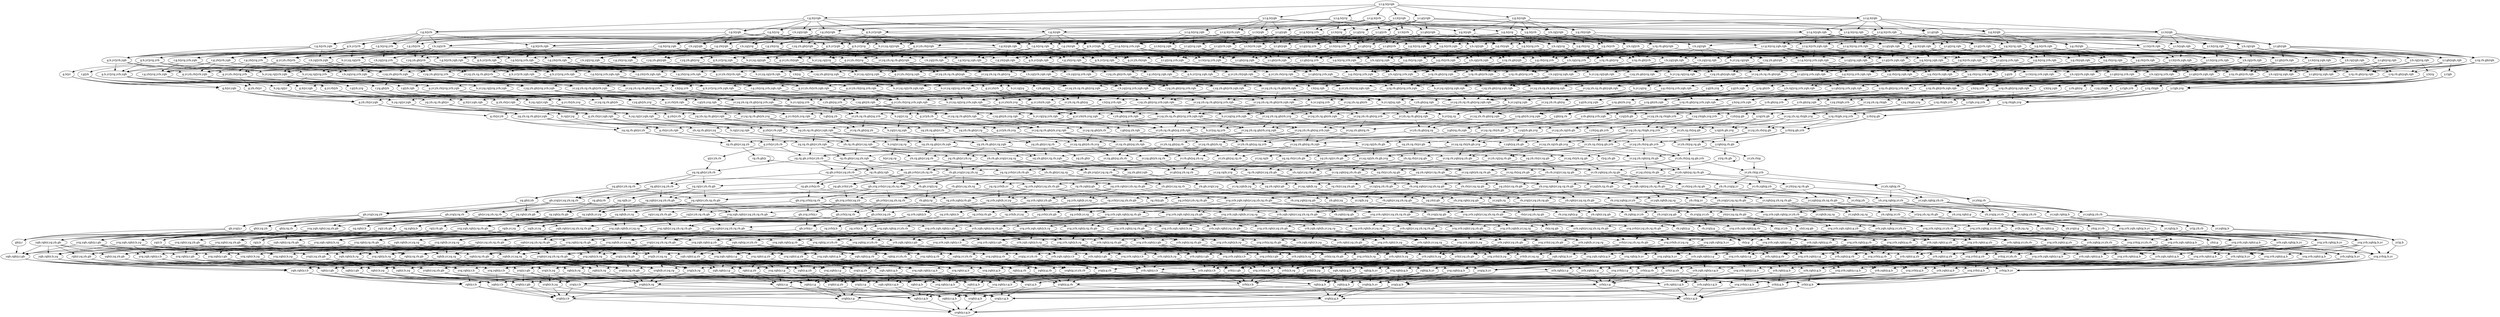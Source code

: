 digraph G { rankdir = TB; 
"r,g,yb|rgb"->"r,g,yb|ygb,rgb";
"yrb,ygb,rgb|g,b,yr"->"yrb,rgb|g,b,yr";
"ygb,rgb|r,g,b"->"ygb,rgb|y,r,g,b";
"rb,yrg,ygb|y,rg,gb"->"rb,yrg,ygb|y,g";
"r,yb,gb|yg"->"yr,yb,rg,rb,gb|yg";
"r,b,yg|yrgb"->"r,b,yg|rgb";
"y,b,rg|yrg,yrb,ygb,rgb"->"b,yr,yg,rg|yrg,yrb,ygb,rgb";
"rg,rb|yr,yg,yb,gb"->"rg,rb|y,gb";
"yr,yb,rg,rb,gb|yg,rgb"->"yr,yb,rb,gb|yg,rg";
"yb,rgb|yr,yg,rg,rb,gb"->"yrb,ygb,rgb|yr,yg,yb,rg,rb,gb";
"yr,yb,rb,gb|yg,rg,yrb"->"yb,rb,gb,yrg|yr,yg,rg";
"yrg,ygb,rgb|y,g,b"->"ygb,rgb|y,g,b";
"y,g,b|ygb"->"y,b,rg|ygb";
"gb|r,yg,yb"->"ygb,rgb|r,yg,yb,gb";
"g,yr,yb,rb|yrb,ygb,rgb"->"g,yr,yb|rb,ygb";
"r,yg,gb|yb"->"r,yg,gb|yb,rgb";
"yrg|y,g,b"->"yrg|y,r,g,b";
"b,yr,yg,rg|yrg,yrb"->"b,yr,yg,rg|yrg,yrb,rgb";
"y,r,b|yrg,yrb"->"y,b,rg|yrg,yrb";
"yrg,ygb,rgb|r,b,yg"->"yrg,ygb,rgb|r,g,b";
"rb,yrg|yr,yg,yb,rg,gb"->"rb|yr,yg,yb,rg,gb";
"yb,rb,gb,yrg|yr,yg,rg"->"yb,gb,yrg|yr,yg,rg,rb";
"rg,rb,gb|yr,yg,yb"->"rg,rb,gb|y";
"yr,yg,yb,rb|rg,gb,yrb"->"yr,yg,yb,rgb|rg,rb,gb";
"yrg,yrb|y,b,rg"->"yrb|y,b,rg";
"yrg,ygb,rgb|g,yr,yb,rb"->"yrg,ygb|g,yr,yb,rb";
"y,g,b|yrg,yrb,rgb"->"y,g,rb|yrg,yrb,rgb";
"yrg,rgb|y,r,gb"->"yrg|y,r,gb";
"r,yg,yb,gb|yrg,yrb,ygb,rgb"->"yr,yg,yb,rg,rb,gb|yrg,yrb,ygb,rgb";
"yr,gb|yg,yb,rg,rb"->"yr,ygb,rgb|yg,yb,rg,rb,gb";
"yrg,yrb,ygb|y,r,b"->"yrg,yrb|y,r,b";
"yrg,yrb,ygb,rgb|r,g,yb"->"yrb,ygb,rgb|r,g,yb";
"yg,rg,rb|yr,yb,gb"->"rg,rb,ygb|yr,yg,yb,gb";
"yrg,yrb|r,b,yg"->"yrg,yrb|r,g,b";
"r,yg,yb,gb|yrg,ygb,rgb"->"r,yg,yb|gb,yrg";
"yrg,ygb,rgb|g,b,yr"->"yrg,ygb,rgb|y,g,b";
"yrg,yrb,rgb|g,yr,yb,rb"->"yrb,rgb|g,yr,yb,rb";
"yrg,ygb|y,b,rg"->"yrg|y,b,rg";
"yrg,ygb|r,b,yg"->"yrg|r,b,yg";
"r,yg,yb,gb|yrb,ygb"->"yr,yg,yb,rg,rb,gb|yrb,ygb";
"yb,rb,gb,yrg|yr,yg,rg"->"yb,rb,yrg|yr,yg,rg,gb";
"yr,yb,gb|yg,rg,rb"->"yb,gb,yrg|yr,yg,rg,rb";
"yrg,yrb,ygb|y,r,gb"->"yrg,yrb,ygb|y,r,g";
"y,r,b|yrg,yrb"->"y,r,b|yrg,yrb,ygb";
"r,b,yg|yrg,yrb,ygb"->"r,b|yg,yrb";
"yrb,rgb|b,yr,yg,rg"->"yrb,rgb|y,b,rg";
"y,b,rg|yrgb"->"y,b,rg|yrb";
"yr,yg,yb,rb,gb|rg,yrb,ygb"->"yg,yb,rb,gb|yr,rg,ygb";
"g,b,yr|ygb,rgb"->"g,b,yr|yrg,ygb,rgb";
"r,g,yb|yrb,rgb"->"r,yg,yb,gb|yrb,rgb";
"yg,gb,yrb|r,yb"->"gb,yrg,yrb|r,yg,yb";
"yr,yb,rgb|g,rb"->"yb,yrg,rgb|g,yr,rb";
"r,b,yg|yrg,ygb,rgb"->"r,b,yg|yrg,yrb,ygb,rgb";
"yr,rg|b,yg"->"rg,yrb|b,yr,yg";
"yrb|g,yr,yb,rb"->"yrb|y,g,rb";
"b,yg,rg|yr,rgb"->"b,yg,rg|yr,ygb,rgb";
"b,yr,yg,rg|yrb,ygb,rgb"->"b,yr,yg,rg|yrg,yrb,ygb,rgb";
"yrg,ygb,rgb|y,g,b"->"yrg,ygb,rgb|y,r,g,b";
"ygb|r,g,yb"->"ygb|r,g,b";
"yrb,ygb|yr,yg,yb,rg,rb,gb"->"yrb|yr,yg,yb,rg,rb,gb";
"yr,yb,rb|g,yrb"->"yb,rb,yrg|g,yr";
"r,b|yg,yrb"->"r,yb,gb|yg,yrb";
"y,r,g|yrg"->"y,r,g|yrg,ygb";
"y,g,b|yrg,ygb,rgb"->"y,g,b|yrg,yrb,ygb,rgb";
"y,r,g,b|yrg"->"y,r,g,b|yrg,yrb";
"y,r,g,b|yrg,ygb,rgb"->"y,r,b|yrg,ygb,rgb";
"yrg,yrb|y,g,b"->"yrg,yrb|y,r,g,b";
"y,g,b|yrg,yrb,ygb"->"y,g,rb|yrg,yrb,ygb";
"yrg,ygb|r,yg,yb,gb"->"yrg,ygb|r,g,yb";
"yb,yrg,rgb|yr,yg,rg,rb,gb"->"yrg,yrb,ygb,rgb|yr,yg,yb,rg,rb,gb";
"g,yr,yb,rb|ygb,rgb"->"g,yr,yb,rb|yrb,ygb,rgb";
"y,r,g,b|yrg,ygb"->"y,r,b|yrg,ygb";
"y,rg,rb,gb|yrg"->"yr,yg,yb,rg,rb,gb|yrg";
"yrb,ygb|r,g,yb"->"yrb,ygb|r,g,b";
"y,r,gb|yrg,yrb"->"y,rg,rb,gb|yrg,yrb";
"rgb|y,g,rb"->"rgb|y,r,g";
"r,b,yg|yrg,ygb,rgb"->"b,yr,yg,rg|yrg,ygb,rgb";
"yrg,ygb|y,r,g"->"ygb|y,r,g";
"yrg,yrb,ygb|y,g,b"->"yrg,yrb|y,g,b";
"yrg,ygb|y,b,rg"->"yrg,ygb|y,r,b";
"yg,rg|b,yr"->"yg,rgb|b,yr,rg";
"yrgb|yr,yg,yb,rg,rb,gb"->"yrgb|r,yg,yb,gb";
"y,r,g,b|yrg"->"y,r,g|yrg";
"rb,yrg,ygb|yr,yg,yb,rg,gb"->"rb,yrg,ygb|g,yr,yb";
"yrg,yrb,ygb|y,r,g"->"yrg,ygb|y,r,g";
"yb,yrg|g,yr,rb"->"yrg,yrb,ygb|g,yr,yb,rb";
"yr|yg,yb,rg,rb,gb"->"yr|b,yg,rg";
"rg|y,b"->"yrg,rgb|y,b,rg";
"yrg,ygb,rgb|y,b,rg"->"yrg,ygb,rgb|y,r,b";
"rg,yrb|b,yr,yg"->"yrg,yrb,rgb|b,yr,yg,rg";
"rg|yr,yg,yb,rb,gb"->"rg|y,rb,gb";
"yrb,ygb|y,r,g"->"yrb|y,r,g";
"y,rg,rb,gb|yrb,ygb,rgb"->"y,rg,rb,gb|yrg,yrb,ygb,rgb";
"y,r,b|yrg"->"r,b,yg|yrg";
"yrb,rgb|r,g,yb"->"yrb,rgb|r,g,b";
"yb,yrg|yr,yg,rg,rb,gb"->"yb,yrg|g,yr,rb";
"yrg,yrb,ygb,rgb|y,r,g,b"->"yrg,ygb,rgb|y,r,g,b";
"r,g,b|yrg,ygb"->"r,b,yg|yrg,ygb";
"yr|yg,yb,rg,rb,gb"->"yrg,yrb|yr,yg,yb,rg,rb,gb";
"r,yb,gb|yg,yrb,rgb"->"r,gb|yg,yb,rgb";
"y,g,b|yrb,rgb"->"g,b,yr|yrb,rgb";
"yrg,yrb,rgb|y,r,g"->"yrg,rgb|y,r,g";
"y,g,b|yrg,yrb,rgb"->"y,g,b|yrg,yrb,ygb,rgb";
"yrg,yrb|y,b,rg"->"yrg,yrb|y,r,b";
"y,r|gb,yrb"->"r,yg,yb|gb,yrb";
"yg,rg,gb,yrb|yr,yb,rb"->"rg,gb,yrb|yr,yg,yb,rb";
"y,g|rb"->"y,g|rb,yrg";
"yr,yb,rg,rb,gb|yg,yrb,rgb"->"yr,yb,rg,gb|yg,rb";
"yr,yg,yb,rg,rb,gb|rgb"->"yr,yg,yb,rg,rb,gb|ygb,rgb";
"b,yg|yr,rg"->"b,yg|yr,rg,ygb";
"gb,yrg|y,rg,rb"->"gb,yrg|y,r";
"yg,yrb,rgb|yr,yb,rg,rb,gb"->"yg,rgb|yr,yb,rg,rb,gb";
"yg,yb,rg,rb,gb|yr,rgb"->"yg,yb,rg,gb|yr,rb";
"yrg,yrb|g,yr,yb,rb"->"yrg|g,yr,yb,rb";
"y,r,b|ygb,rgb"->"y,r,b|yrb,ygb,rgb";
"y,r,g|yrg,yrb"->"y,r,g|yrg,yrb,ygb";
"yrg,yrb,rgb|y,r,b"->"yrg,yrb,rgb|y,r,g,b";
"yrg|yr,yg,yb,rg,rb,gb"->"yrg|r,yg,yb,gb";
"yrg,yrb,ygb|r,yg,yb,gb"->"yrb,ygb|r,yg,yb,gb";
"yrg,yrb,rgb|r,yg,yb,gb"->"yrg,yrb|r,yg,yb,gb";
"yrb,ygb,rgb|r,yg,yb,gb"->"ygb,rgb|r,yg,yb,gb";
"rb,yrg,ygb|yr,yg,yb,rg,gb"->"yrg,yrb,ygb,rgb|yr,yg,yb,rg,rb,gb";
"ygb,rgb|r,b,yg"->"ygb,rgb|r,g,b";
"yrb,rgb|r,g,b"->"yrb,rgb|y,r,g,b";
"yrb,rgb|y,g,b"->"yrb|y,g,b";
"yrb|y,rg,rb,gb"->"yrb|y,g,rb";
"r,yg,gb|yb,yrg"->"r,yg,gb|yb,yrg,rgb";
"yr,rg,gb|yg,yb,rb"->"yr,rg,ygb|yg,yb,rb,gb";
"y,r,g|yrb,rgb"->"y,r,gb|yrb,rgb";
"rgb|b,yr,yg,rg"->"yrgb|b,yr,yg,rg";
"g,yb,rb|yr,ygb"->"yg,yb,rg,rb,gb|yr,ygb";
"ygb,rgb|r,yg,yb,gb"->"ygb,rgb|y,r,gb";
"gb,yrg|r,yg,yb"->"gb,yrg|y,r";
"y,r,gb|yrg"->"y,r,gb|yrg,yrb";
"r,g,b|yrb,rgb"->"r,b,yg|yrb,rgb";
"yr,rg,ygb|yg,yb,rb,gb"->"yr,rg|yg,yb,rb,gb";
"yrb,rgb|yr,yg,yb,rg,rb,gb"->"yrb,rgb|b,yr,yg,rg";
"r,b,yg|yrg,ygb"->"r,b,yg|yrg,yrb,ygb";
"yr,yg,yb,rg,rb,gb|ygb"->"yr,yg,yb,rg,rb,gb|yrg,ygb";
"yr,rg,rb,gb|yg,yb,rgb"->"yr,rg,rb,ygb|yg,yb,gb";
"r,g,yb|yrb,ygb,rgb"->"g,yr,yb,rb|yrb,ygb,rgb";
"r,b,yg|yrb,ygb,rgb"->"b,yr,yg,rg|yrb,ygb,rgb";
"yg,gb,yrb|r,yb"->"yg,yrb,rgb|r,yb,gb";
"yrg|r,yg,yb,gb"->"yrg|r,g,yb";
"r,g,yb|rgb"->"r,yg,yb,gb|rgb";
"yg,rg|yr,yb,rb,gb"->"yg,rg|b,yr";
"yrb,ygb,rgb|y,r,g"->"ygb,rgb|y,r,g";
"r,b,yg|yrg,rgb"->"r,yg,yb,gb|yrg,rgb";
"r,yg,yb,gb|yrb,rgb"->"r,yg,yb,gb|yrb,ygb,rgb";
"yrg,yrb,ygb|r,g,yb"->"yrg,yrb|r,g,yb";
"yg,yrb,rgb|r,yb,gb"->"yg,yrb,rgb|r,b";
"yrb,rgb|r,b,yg"->"rgb|r,b,yg";
"r,yg,yb,gb|yrg,rgb"->"r,yg,yb,gb|yrg,ygb,rgb";
"yrg,yrb,ygb,rgb|g,yr,yb,rb"->"yrg,yrb,ygb,rgb|g,b,yr";
"yr,ygb|yg,yb,rg,rb,gb"->"yrg,yrb,ygb|yr,yg,yb,rg,rb,gb";
"y,r,b|yrg,yrb,rgb"->"r,b,yg|yrg,yrb,rgb";
"rb,yrg,ygb|yr,yg,yb,rg,gb"->"rb,yrg,ygb|y,rg,gb";
"y,rg,rb,gb|ygb"->"yr,yg,yb,rg,rb,gb|ygb";
"yrg,yrb,ygb|y,r,g,b"->"yrb,ygb|y,r,g,b";
"yr,yg,yb,rg,rb,gb|ygb"->"yr,yg,yb,rg,rb,gb|yrb,ygb";
"y,r,gb|yrb,ygb,rgb"->"r,yg,yb,gb|yrb,ygb,rgb";
"r,yg,yb,gb|yrg,yrb,ygb,rgb"->"r,yg,gb|yb,yrg,rgb";
"r,g,b|yrb"->"g,b,yr|yrb";
"yr,yg,rg|b,yrg"->"yg,rg,yrb|b,yr";
"yrg,yrb,rgb|y,g,rb"->"yrg,yrb,rgb|y,g,b";
"yrb,rgb|g,yr,yb,rb"->"yrb,rgb|r,g,yb";
"y,r,b|yrg,rgb"->"y,r,gb|yrg,rgb";
"yr,yg,yb,rg,rb|gb"->"yr,yg,yb,rg,rb|gb,yrg";
"rgb|y,r,g"->"yrgb|y,r,g";
"y,r,b|yrg"->"y,r,b|yrg,rgb";
"r,g,b|ygb,rgb"->"r,g,b|yrb,ygb,rgb";
"yb|yr,yg,rg,rb,gb"->"yb|r,yg,gb";
"yrg,yrb,ygb|y,r,g,b"->"yrg,ygb|y,r,g,b";
"yrb,ygb|y,r,b"->"yrb|y,r,b";
"y,r,g,b|ygb,rgb"->"y,r,g,b|yrg,ygb,rgb";
"yrg,yrb,ygb,rgb|g,b,yr"->"yrg,yrb,ygb,rgb|r,g,b";
"yrb|r,b,yg"->"yrgb|r,b,yg";
"y,rg,rb,gb|yrgb"->"y,rg,rb,gb|yrb";
"yr,yg,yb,rg,rb,gb|yrg,ygb"->"yr,yg,yb,rg,rb,gb|yrg,ygb,rgb";
"g,b,yr|ygb"->"g,yr,yb,rb|ygb";
"yrgb|y,rg,rb,gb"->"yrgb|y,r,gb";
"ygb|yr,yg,yb,rg,rb,gb"->"yrgb|yr,yg,yb,rg,rb,gb";
"y,g,b|yrgb"->"y,g,b|ygb";
"y,r,g|ygb"->"y,g,rb|ygb";
"y,r,gb|yrg,ygb"->"y,rg,rb,gb|yrg,ygb";
"g,yr,rb|yb,yrg,rgb"->"yr,yg,rg,rb,gb|yb,yrg,rgb";
"y,g,rb|yrg,yrb"->"g,yr,yb,rb|yrg,yrb";
"g,yb,rb|yr,ygb,rgb"->"yg,yb,rg,rb,gb|yr,ygb,rgb";
"g,b,yr|yrg,rgb"->"b,yr,yg,rg|yrg,rgb";
"y,rg,rb,gb|yrgb"->"y,rg,rb,gb|ygb";
"ygb|y,g,rb"->"yrgb|y,g,rb";
"yr,yb,rb,gb|yg,rg,yrb"->"yr,yb,rb|yg,rg,gb,yrb";
"yr,yb,rb|yg,rg,gb,yrb"->"yb,rb,yrg|yr,yg,rg,gb";
"yrg,rgb|y,r,gb"->"yrg,rgb|y,r,b";
"yrg,ygb,rgb|yr,yg,yb,rg,rb,gb"->"yrg,ygb|yr,yg,yb,rg,rb,gb";
"y,g,rb|ygb,rgb"->"y,g,rb|yrb,ygb,rgb";
"yrb,ygb,rgb|y,r,g,b"->"yrb,rgb|y,r,g,b";
"y,r,gb|ygb,rgb"->"y,r,gb|yrb,ygb,rgb";
"r,g,b|yrg,ygb,rgb"->"r,b,yg|yrg,ygb,rgb";
"y,r,gb|rgb"->"r,yg,yb,gb|rgb";
"yrg,ygb,rgb|g,b,yr"->"yrg,rgb|g,b,yr";
"r,yg,gb|yb"->"yr,yg,rg,rb,gb|yb";
"yb,rb|yr,yg,rg,gb"->"yb,rgb|yr,yg,rg,rb,gb";
"g,yr,yb|rb,yrg"->"g,yb|yr,rb";
"yrb,ygb,rgb|y,rg,rb,gb"->"yrb,ygb|y,rg,rb,gb";
"yrg,rgb|b,yr,yg,rg"->"yrg,rgb|r,b,yg";
"g,b,yr|ygb"->"g,b,yr|yrg,ygb";
"y,r,b|ygb"->"y,r,b|ygb,rgb";
"y,b,rg|yrb"->"y,b,rg|yrg,yrb";
"gb|yr,yg,yb,rg,rb"->"gb|y,rg,rb";
"b,yr,yg,rg|rgb"->"b,yr,yg,rg|yrg,rgb";
"g,yr,yb,rb|yrg,yrb"->"g,yb,rb|yr";
"ygb,rgb|y,b,rg"->"ygb,rgb|y,g,b";
"yg,yb,gb|r,ygb"->"yb,gb,yrg|r,yg";
"b,yr,yg|rg"->"b,yr,yg|rg,yrb";
"yb,rb,yrg|g,yr"->"rb,yrg,ygb|g,yr,yb";
"r,b,yg|yrb,rgb"->"r,b,yg|yrg,yrb,rgb";
"gb,yrb|r,yg,yb"->"gb|r,yg,yb";
"yrb,ygb,rgb|y,g,rb"->"yrb,ygb,rgb|y,g,b";
"b,yg,rg|yr,ygb"->"b,rg|yr,yg";
"yrg,yrb,ygb,rgb|g,yr,yb,rb"->"yrb,ygb,rgb|g,yr,yb,rb";
"g,yr,yb,rb|yrg,yrb"->"yr,yg,yb,rg,rb,gb|yrg,yrb";
"y,r,g|rgb"->"y,r,gb|rgb";
"r,b,yg|yrg,yrb,ygb"->"b,yr,yg,rg|yrg,yrb,ygb";
"ygb|yr,yg,yb,rg,rb,gb"->"ygb|g,yr,yb,rb";
"y,rg,rb,gb|yrg,yrb,ygb,rgb"->"y,rg,gb|rb,yrg,ygb";
"yrg,ygb,rgb|r,g,yb"->"yrg,rgb|r,g,yb";
"b|yr,yg,rg"->"yb,rb,gb|yr,yg,rg";
"b,yr,yg,rg|yrg,ygb,rgb"->"b,yr,yg,rg|yrg,yrb,ygb,rgb";
"rb,ygb|y,rg,gb"->"rb,ygb|y,g";
"yrb,ygb|y,r,b"->"yrb,ygb|y,r,g,b";
"r,g,b|rgb"->"r,b,yg|rgb";
"yrb,ygb|b,yr,yg,rg"->"ygb|b,yr,yg,rg";
"yrgb|b,yr,yg,rg"->"yrgb|g,b,yr";
"g,yr,rb|yb"->"g,yr,rb|yb,rgb";
"y,r,gb|yrb,ygb,rgb"->"y,r|gb,yrb";
"yrgb|y,r,gb"->"yrgb|y,r,g";
"y,r,gb|yrb"->"y,r,gb|yrb,ygb";
"ygb,rgb|g,b,yr"->"ygb,rgb|r,g,b";
"yg,rg,gb|yr,yb,rb"->"yg,rg|yr,yb,rb,gb";
"r,b|yg,yrb"->"b,yr,rg|yg,yrb";
"y,rb|rg,gb"->"y,rb|rg,gb,yrb";
"r,b,yg|yrg,yrb,ygb,rgb"->"r,yg,yb,gb|yrg,yrb,ygb,rgb";
"yrb,ygb,rgb|r,yg,yb,gb"->"yrb,ygb,rgb|r,g,yb";
"g,b|yr,ygb,rgb"->"b,yg,rg|yr,ygb,rgb";
"yrg,yrb|y,rg,rb,gb"->"yrg|y,rg,rb,gb";
"g,b,yr|yrb,rgb"->"g,b,yr|yrb,ygb,rgb";
"r,g,b|yrg,ygb"->"r,g,yb|yrg,ygb";
"g,b,yr|ygb"->"g,b,yr|yrb,ygb";
"yb,rb,yrg|yr,yg,rg,gb"->"rb,yrg,ygb|yr,yg,yb,rg,gb";
"r,g,yb|yrgb"->"r,yg,yb,gb|yrgb";
"ygb,rgb|y,r,g,b"->"rgb|y,r,g,b";
"y,r,gb|yrg,ygb"->"y,r,gb|yrg,yrb,ygb";
"y,r,gb|yrg,yrb,ygb"->"r,yg,yb,gb|yrg,yrb,ygb";
"ygb|yr,yg,yb,rg,rb,gb"->"ygb|r,yg,yb,gb";
"yrb,ygb,rgb|r,g,b"->"yrb,ygb,rgb|y,r,g,b";
"yrg,yrb,ygb|y,r,g"->"yrb,ygb|y,r,g";
"r,yg,yb,gb|ygb"->"r,yg,yb,gb|ygb,rgb";
"yrb,rgb|r,b,yg"->"yrb,rgb|r,g,b";
"yr,rgb|g,yb,rb"->"yr,rgb|g,b";
"yrg,ygb,rgb|y,g,rb"->"yrg,ygb,rgb|y,r,g";
"y,r,b|yrb"->"y,r,b|yrb,rgb";
"y,r,g,b|yrg,ygb"->"y,r,g,b|yrg,ygb,rgb";
"b,rg|yr,yg"->"b,rg|yr,yg,rgb";
"r,b,yg|rgb"->"r,b,yg|yrb,rgb";
"y,rg,rb,gb|yrb,rgb"->"y,rg,gb|rb";
"yrb,ygb|y,g,b"->"yrb|y,g,b";
"yrg,yrb,rgb|g,yr,yb,rb"->"yrg,yrb,rgb|y,g,rb";
"g,yr,yb,rb|yrg,rgb"->"yr,yg,yb,rg,rb,gb|yrg,rgb";
"b,yr,rg|yg,rgb"->"yr,yb,rg,rb,gb|yg,rgb";
"yg,yb,rg,gb|yr,rb"->"yg,yb,gb|yr,rg,rb";
"g,yr,yb|rb"->"g,yr,yb|rb,yrg";
"gb,yrg|r,yg,yb"->"yrg,ygb,rgb|r,yg,yb,gb";
"yrb,rgb|r,yg,yb,gb"->"yrb|r,yg,yb,gb";
"y,r,g,b|yrg,yrb,rgb"->"y,r,g,b|yrg,yrb,ygb,rgb";
"r,g|yb"->"r,g|yb,rgb";
"yrb,ygb|g,yr,yb,rb"->"yrb,ygb|r,g,yb";
"y,r,b|yrg,yrb,ygb,rgb"->"r,b,yg|yrg,yrb,ygb,rgb";
"rb,ygb|g,yr,yb"->"rb,ygb|y,g";
"yrg,yrb|y,g,rb"->"yrg,yrb|y,r,g";
"yrg,ygb|y,g,rb"->"yrg|y,g,rb";
"r,g,b|yrg,yrb"->"r,g,b|yrg,yrb,rgb";
"b,yg,rg|yr,ygb,rgb"->"yg,yb,rg,rb,gb|yr,ygb,rgb";
"yrg,yrb|r,yg,yb,gb"->"yrg|r,yg,yb,gb";
"y,r,g|yrb,ygb"->"y,r,gb|yrb,ygb";
"r,b,yg|yrg,yrb"->"r,yg,yb,gb|yrg,yrb";
"r,yg,gb|yb,rgb"->"r,yg,gb|yb,yrg,rgb";
"yr,yg,yb,rg,gb|rb,yrg,ygb"->"yr,yg,yb,gb|rg,rb,ygb";
"y,r,gb|yrg,yrb,ygb,rgb"->"y,r|gb,yrg,yrb";
"rg,yrb,ygb|y,rb,gb"->"yrg,yrb,ygb,rgb|y,rg,rb,gb";
"r,g,yb|yrg"->"r,g,yb|yrg,ygb";
"yrg,yrb,ygb|y,r,gb"->"yrg,yrb,ygb|y,r,b";
"yr,rg,rb|yg,yb,gb"->"yr,rg|yg,yb,rb,gb";
"yrg,yrb|g,yr,yb,rb"->"yrg,yrb|r,g,yb";
"y,b,rg|ygb"->"y,b,rg|ygb,rgb";
"r,g,yb|yrg,yrb,rgb"->"r,g,yb|yrg,yrb,ygb,rgb";
"gb,yrg,yrb|y,rg,rb"->"yrg,yrb,ygb,rgb|y,rg,rb,gb";
"yrb,ygb,rgb|r,b,yg"->"yrb,rgb|r,b,yg";
"yrb,ygb,rgb|r,b,yg"->"yrb,ygb,rgb|r,g,b";
"y,r,b|yrg,ygb,rgb"->"y,r,b|yrg,yrb,ygb,rgb";
"yr,yb,rb|yg,rg,gb,yrb"->"yr,yb,rgb|yg,rg,rb,gb";
"rg,yrb|y,rb,gb"->"rg,yrb|y,b";
"y,r,b|yrb"->"y,r,b|yrg,yrb";
"b,yg,rg|yr,rgb"->"b,yg|yr,rg";
"y,r,b|yrg"->"y,b,rg|yrg";
"g,yr,rb|yb,yrg,rgb"->"g,rb|yr,yb,rgb";
"g,b,yr|yrgb"->"g,b,yr|yrb";
"y,r,gb|rgb"->"y,r,gb|yrg,rgb";
"yrg|r,yg,yb,gb"->"yrg|y,r,gb";
"y,b|rg"->"y,b|rg,ygb";
"yr,rg,rb,ygb|yg,yb,gb"->"rg,rb,ygb|yr,yg,yb,gb";
"yrg,yrb,ygb|y,b,rg"->"yrg,yrb,ygb|y,r,b";
"rgb|g,yr,yb,rb"->"rgb|g,b,yr";
"y,g,b|yrgb"->"g,b,yr|yrgb";
"r,b,yg|yrg,ygb"->"r,yg,yb,gb|yrg,ygb";
"y,rg,rb,gb|yrg,yrb"->"y,rg,rb,gb|yrg,yrb,ygb";
"y,g,rb|yrg"->"y,g,rb|yrg,yrb";
"yr,rgb|yg,yb,rg,rb,gb"->"yr,rgb|g,yb,rb";
"r,yg,yb,gb|rgb"->"yr,yg,yb,rg,rb,gb|rgb";
"yrg,yrb,ygb|g,yr,yb,rb"->"yrg,yrb,ygb|r,g,yb";
"yrg,yrb,rgb|y,rg,rb,gb"->"yrg,rgb|y,rg,rb,gb";
"r,g,yb|yrg,rgb"->"g,yr,yb,rb|yrg,rgb";
"yrg,ygb|g,b,yr"->"yrg,ygb|r,g,b";
"yb|r,yg,gb"->"yb|r,g";
"yrb|r,yg,yb,gb"->"yrgb|r,yg,yb,gb";
"g,rb|yr,yb"->"g,rb|yr,yb,rgb";
"yrb,ygb,rgb|y,b,rg"->"yrb,ygb|y,b,rg";
"yr,yb,rb|yg,rg,gb"->"yr,yb,rb|g";
"rb,gb|yr,yg,yb,rg"->"gb,yrb|yr,yg,yb,rg,rb";
"yrg,yrb|g,yr,yb,rb"->"yrb|g,yr,yb,rb";
"r,g|yb,yrg,rgb"->"g,yr,rb|yb,yrg,rgb";
"y,g,rb|yrg,ygb"->"g,yr,yb,rb|yrg,ygb";
"ygb,rgb|y,r,gb"->"ygb,rgb|y,r,g";
"y,r,g,b|ygb"->"y,r,g,b|yrg,ygb";
"gb,yrb|y,r"->"yrb,ygb,rgb|y,r,gb";
"yrb,ygb,rgb|b,yr,yg,rg"->"yrb,ygb|b,yr,yg,rg";
"y,r,b|rgb"->"y,r,b|yrb,rgb";
"y,rg,rb,gb|yrg,yrb,rgb"->"y,rb,gb|rg,yrb";
"yr,yb,rb,gb|yg,rg,yrb"->"yr,yb,gb|yg,rg,rb";
"yr,yg,yb,rgb|rg,rb,gb"->"yg,yb,rgb|yr,rg,rb,gb";
"yr,yg|yb,rg,rb,gb"->"yr,ygb|yg,yb,rg,rb,gb";
"y,rg,rb|gb,yrb"->"yr,yg,yb,rg,rb|gb,yrb";
"yr,yg,yb,rg,rb,gb|yrb,ygb,rgb"->"yr,yg,rg,rb,gb|yb,rgb";
"yr,yg,rg,rb,gb|yb,yrg,rgb"->"yr,rg,rb,gb|yg,yb,rgb";
"yg,yb,rg,rb,gb|yr,ygb,rgb"->"yg,yb,rg,rb|yr,gb";
"yrg,yrb,ygb|g,b,yr"->"yrg,yrb|g,b,yr";
"yr,yb|yg,rg,rb,gb"->"yr,ygb|yg,yb,rg,rb,gb";
"g,yb,rb|yr,rgb"->"yg,yb,rg,rb,gb|yr,rgb";
"yrg,yrb|g,b,yr"->"yrg,yrb|r,g,b";
"yrb,ygb,rgb|y,g,b"->"yrb,rgb|y,g,b";
"r,yg,yb,gb|yrg,ygb,rgb"->"r,yg,yb,gb|yrg,yrb,ygb,rgb";
"y,r,b|yrg,ygb"->"r,b,yg|yrg,ygb";
"yrg,yrb,rgb|y,rg,rb,gb"->"yrg,yrb,rgb|y,g,rb";
"y,r,g|yrb,ygb,rgb"->"y,r,gb|yrb,ygb,rgb";
"r,g,b|ygb"->"r,b,yg|ygb";
"yrg,rgb|r,b,yg"->"rgb|r,b,yg";
"ygb,rgb|yr,yg,yb,rg,rb,gb"->"ygb|yr,yg,yb,rg,rb,gb";
"b,yr,yg,rg|yrgb"->"b,yr,yg,rg|ygb";
"y,g,b|ygb"->"g,b,yr|ygb";
"ygb,rgb|y,r,g"->"ygb|y,r,g";
"yg,yb,rb|yr,rg,gb"->"yg,rb|yr,yb,rg,gb";
"yb,rb,gb|yr,yg,rg"->"yb,gb|yr,yg,rg,rb";
"b,yr,yg|rg,yrb"->"yr,yg,yb,rb,gb|rg,yrb";
"g,yr,rb|yb,yrg"->"g,yr,rb|yb,yrg,rgb";
"b,yr,yg,rg|yrb,rgb"->"b,yr,yg,rg|yrb,ygb,rgb";
"yr,yb,rg,rb,gb|yg"->"yr,yb,rg,rb,gb|yg,yrb";
"y,r,g|yrg"->"y,r,g|yrg,yrb";
"yrb,ygb,rgb|y,rg,rb,gb"->"yrb,ygb,rgb|y,b,rg";
"yrg,yrb,ygb|y,r,g"->"yrg,yrb|y,r,g";
"yr,yg|yb,rg,rb,gb"->"yg,yrb|yr,yb,rg,rb,gb";
"r,b,yg|yrb,ygb"->"b,yr,yg,rg|yrb,ygb";
"yrb,rgb|y,r,b"->"yrb,rgb|y,r,g,b";
"y,g,b|ygb"->"y,g,b|yrg,ygb";
"yrg,rgb|y,r,g"->"rgb|y,r,g";
"rg,gb,yrb|y,rb"->"rg,yrb,ygb|y,rb,gb";
"y,r,g|yrg,rgb"->"y,r,g|yrg,ygb,rgb";
"yrg,ygb,rgb|y,r,g,b"->"ygb,rgb|y,r,g,b";
"yrb,ygb|r,yg,yb,gb"->"yrb|r,yg,yb,gb";
"yrg,yrb,ygb,rgb|r,g,b"->"yrg,yrb,ygb|r,g,b";
"yb,rgb|g,yr,rb"->"yb,rgb|r,g";
"g,yr,yb,rb|yrb,ygb"->"g,yr,yb,rb|yrb,ygb,rgb";
"g,yr,yb,rb|yrg,ygb"->"g,yr,yb,rb|yrg,ygb,rgb";
"y,rb,gb|rg,ygb"->"y,rb,gb|rg,yrb,ygb";
"y,b|rg"->"y,b|rg,yrb";
"rb,yrg,ygb|yr,yg,yb,rg,gb"->"rb,yrg|yr,yg,yb,rg,gb";
"yb,rgb|yr,yg,rg,rb,gb"->"yb|yr,yg,rg,rb,gb";
"r,yg,yb|gb,yrg"->"yr,yg,yb,rg,rb|gb,yrg";
"yr,rgb|g,yb,rb"->"yr|g,yb,rb";
"ygb,rgb|y,rg,rb,gb"->"rgb|y,rg,rb,gb";
"yr,yg,yb,rb,gb|rg,yrb,ygb"->"yr,yg,yb,rb|rg,gb,yrb";
"yrb,rgb|g,b,yr"->"yrb|g,b,yr";
"r,g,b|yrg,ygb,rgb"->"r,g,b|yrg,yrb,ygb,rgb";
"g,yr,yb,rb|yrg,yrb,rgb"->"g,yr,yb|rb,yrg";
"rb,ygb|yr,yg,yb,rg,gb"->"rb,ygb|y,rg,gb";
"yr,yg,yb,gb|rg,rb,ygb"->"yr,yb,gb|yg,rg,rb";
"yrg,ygb|y,r,g,b"->"ygb|y,r,g,b";
"r,g,b|yrg,yrb,ygb"->"r,g,b|yrg,yrb,ygb,rgb";
"y,g,rb|yrb,ygb"->"g,yr,yb,rb|yrb,ygb";
"b,yr,yg|rg,yrb,ygb"->"b,yr|yg,rg,yrb";
"y,g,rb|yrg,ygb"->"y,rg,rb,gb|yrg,ygb";
"r,g,b|yrg,rgb"->"r,g,yb|yrg,rgb";
"gb,yrg|yr,yg,yb,rg,rb"->"gb|yr,yg,yb,rg,rb";
"r,b,yg|yrg"->"r,b,yg|yrg,ygb";
"yrg,ygb|g,yr,yb,rb"->"yrg,ygb|y,g,rb";
"yr,yg,rg|yb,rb,gb,yrg"->"yg,rg,yrb|yr,yb,rb,gb";
"yrb,ygb|r,yg,yb,gb"->"yrb,ygb|y,r,gb";
"yrg,ygb|y,g,rb"->"yrg,ygb|y,r,g";
"yrg,rgb|yr,yg,yb,rg,rb,gb"->"yrg,rgb|r,yg,yb,gb";
"g,yb,rb|yr,rgb"->"g,yb,rb|yr,ygb,rgb";
"rb,ygb|y,g"->"rb|y,g";
"r,b,yg|yrgb"->"b,yr,yg,rg|yrgb";
"yrg,yrb,ygb|y,b,rg"->"yrg,ygb|y,b,rg";
"yr,yg,yb,rg,rb|gb,yrg,yrb"->"yr,yg,yb,rg|rb,gb,yrg";
"y,b,rg|ygb"->"b,yr,yg,rg|ygb";
"yrg,ygb,rgb|g,yr,yb,rb"->"yrg,rgb|g,yr,yb,rb";
"g,yb,rb|yr,ygb,rgb"->"g,rb|yr,yb,rgb";
"yrb|b,yr,yg,rg"->"yrb|r,b,yg";
"yrg,yrb,ygb,rgb|b,yr,yg,rg"->"yrg,yrb,rgb|b,yr,yg,rg";
"yrb,ygb|y,b,rg"->"yrb|y,b,rg";
"b,yr,rg|yg,yrb,rgb"->"yr,yb,rg,rb,gb|yg,yrb,rgb";
"y,g,rb|yrb,ygb,rgb"->"y,g|rb,ygb";
"yr,yg,yb|rg,rb,gb"->"yg,yb|yr,rg,rb,gb";
"y,r,g|yrg,yrb,ygb"->"y,r,gb|yrg,yrb,ygb";
"yg,yb,rg,rb,gb|yr,ygb,rgb"->"yb,rg,rb,gb|yr,yg,rgb";
"r,g,b|ygb,rgb"->"r,g,b|yrg,ygb,rgb";
"g,yb,rb|yr"->"g,yb,rb|yr,rgb";
"yrg,rgb|yr,yg,yb,rg,rb,gb"->"yrg|yr,yg,yb,rg,rb,gb";
"g,yr,yb,rb|yrg,yrb,rgb"->"g,yr,yb,rb|yrg,yrb,ygb,rgb";
"yrb,ygb,rgb|r,g,b"->"yrb,ygb|r,g,b";
"yrg,yrb,rgb|y,b,rg"->"yrg,rgb|y,b,rg";
"g,yr,yb,rb|yrb,ygb"->"yr,yg,yb,rg,rb,gb|yrb,ygb";
"yrb,rgb|yr,yg,yb,rg,rb,gb"->"yrb,rgb|y,rg,rb,gb";
"y,g,b|ygb,rgb"->"y,g,rb|ygb,rgb";
"g,yr,yb,rb|yrb"->"yr,yg,yb,rg,rb,gb|yrb";
"yr,rg,rb,gb|yg,yb"->"rg,rb,gb|yr,yg,yb";
"yrb,ygb,rgb|y,rg,rb,gb"->"yrb,ygb,rgb|y,r,gb";
"yrg,yrb|y,rg,rb,gb"->"yrb|y,rg,rb,gb";
"yr,yg,rg|yb,rb,gb,yrg"->"yr,yg,rg|b,yrg";
"y,b,rg|yrg,yrb,ygb,rgb"->"y,rg,rb,gb|yrg,yrb,ygb,rgb";
"y,r,g|yrg,ygb,rgb"->"r,g,yb|yrg,ygb,rgb";
"r,yb,gb|yg"->"r,yb,gb|yg,yrb";
"g,b|yr"->"g,b|yr,rgb";
"y,r|gb,yrb"->"y,rg,rb|gb,yrb";
"y,g,rb|ygb,rgb"->"y,g,rb|yrg,ygb,rgb";
"yrg,yrb,rgb|r,b,yg"->"yrg,yrb|r,b,yg";
"y,gb|rg,rb,ygb"->"yr,yg,yb,gb|rg,rb,ygb";
"yrb|y,r,b"->"yrgb|y,r,b";
"y,g,b|rgb"->"y,g,rb|rgb";
"y,r,gb|ygb,rgb"->"y,r,gb|yrg,ygb,rgb";
"r,yb|yg,gb,yrb"->"r,ygb|yg,yb,gb";
"yr,yg,yb,rg,rb,gb|yrg,ygb,rgb"->"yr,yb,rg,rb,gb|yg,rgb";
"yrg,ygb,rgb|r,b,yg"->"ygb,rgb|r,b,yg";
"yrb|y,rg,rb,gb"->"yrb|y,b,rg";
"y,r,g|yrg"->"y,g,rb|yrg";
"r,yg,yb,gb|yrg"->"yr,yg,yb,rg,rb,gb|yrg";
"y,r,b|yrb,rgb"->"y,r,b|yrg,yrb,rgb";
"b,yr,yg,rg|yrg,yrb"->"b,yr,yg,rg|yrg,yrb,ygb";
"rb|y,g"->"yrb,rgb|y,g,rb";
"y,r,gb|yrb,ygb"->"y,rg,rb,gb|yrb,ygb";
"yrb,rgb|r,yg,yb,gb"->"rgb|r,yg,yb,gb";
"yrg,yrb,ygb,rgb|r,g,yb"->"yrg,yrb,rgb|r,g,yb";
"yr,yb,rg,rb,gb|yg,rgb"->"yr,yb,rg,rb|yg,gb";
"y,g,rb|yrb,ygb"->"y,rg,rb,gb|yrb,ygb";
"yrg,yrb|r,g,b"->"yrg|r,g,b";
"yrgb|y,r,gb"->"yrgb|y,r,b";
"yg,yb,rgb|yr,rg,rb,gb"->"yg,yb,rgb|r,gb";
"yrg,yrb|r,yg,yb,gb"->"yrb|r,yg,yb,gb";
"yr,yg,yb,rg,rb,gb|yrg,yrb,ygb,rgb"->"yr,yg,yb,rg,rb|gb,yrg,yrb";
"yr,yg,yb,rg,gb|rb"->"yr,yg,yb,rg,gb|rb,ygb";
"y,g,rb|yrb,ygb"->"y,g,rb|yrb,ygb,rgb";
"yrg,ygb,rgb|g,yr,yb,rb"->"yrg,ygb,rgb|g,b,yr";
"rg,gb|y,rb"->"gb,yrg|y,rg,rb";
"yrb|g,yr,yb,rb"->"yrb|r,g,yb";
"yrb,rgb|y,g,b"->"rgb|y,g,b";
"yrb|y,r,gb"->"yrgb|y,r,gb";
"b,yg|yr,rg,ygb"->"b,yrg|yr,yg,rg";
"rgb|y,g,b"->"rgb|y,r,g,b";
"yg,yrb|yr,yb,rg,rb,gb"->"yg,yrb|r,yb,gb";
"yrb,ygb,rgb|y,r,g,b"->"yrb,ygb|y,r,g,b";
"r,yg,yb,gb|yrg"->"r,yg,yb,gb|yrg,yrb";
"g,yr,yb,rb|ygb,rgb"->"g,yr,yb,rb|yrg,ygb,rgb";
"y,rg,gb|rb,ygb"->"y,rg|rb,gb";
"y,g,b|yrb"->"y,g,rb|yrb";
"yrb,rgb|y,rg,rb,gb"->"yrb,rgb|y,r,gb";
"y,rg,rb,gb|yrg,yrb"->"yr,yg,yb,rg,rb,gb|yrg,yrb";
"yrb|y,b,rg"->"yrgb|y,b,rg";
"yg,yb,rb,gb|yr,rg,ygb"->"yg,yb,gb|yr,rg,rb,ygb";
"g,yr,rb|yb,rgb"->"g,yr,rb|yb,yrg,rgb";
"yrg,rgb|y,rg,rb,gb"->"yrg,rgb|y,g,rb";
"gb,yrg,yrb|y,r"->"gb,yrg|y,r";
"y,b,rg|yrg,ygb"->"y,b,rg|yrg,yrb,ygb";
"y,r,g,b|yrb"->"y,r,g,b|yrb,rgb";
"ygb,rgb|r,yg,yb,gb"->"ygb|r,yg,yb,gb";
"g,b|yr,ygb"->"g,yb,rb|yr,ygb";
"y,b,rg|rgb"->"b,yr,yg,rg|rgb";
"yg,gb|yr,yb,rg,rb"->"yg,rgb|yr,yb,rg,rb,gb";
"yrb|y,g,b"->"yrgb|y,g,b";
"rb,yrg|y,rg,gb"->"rb,yrg|y,g";
"yg,yrb,rgb|b,yr,rg"->"yg,rgb|b,yr,rg";
"y,r,g,b|yrg,yrb"->"y,g,b|yrg,yrb";
"r,yb|yg,gb,yrb"->"yr,yb,rg,rb|yg,gb,yrb";
"yr,yg,yb,rg,rb,gb|yrg,rgb"->"yr,yg,yb,rg,rb,gb|yrg,ygb,rgb";
"y,rg,rb,gb|yrb,rgb"->"y,rg,rb,gb|yrb,ygb,rgb";
"b,yr,yg,rg|yrg,yrb,rgb"->"b,yr,yg|rg,yrb";
"yrb,rgb|y,b,rg"->"yrb,rgb|y,g,b";
"g,b,yr|yrg,yrb"->"g,yr,yb,rb|yrg,yrb";
"y,r,g|yrb,ygb,rgb"->"y,r,g|yrg,yrb,ygb,rgb";
"y,rg,rb,gb|yrb"->"y,rg,rb,gb|yrb,rgb";
"yrb|g,b,yr"->"yrb|y,g,b";
"y,rg,rb,gb|yrg,rgb"->"y,rg,rb,gb|yrg,ygb,rgb";
"y,r,gb|yrgb"->"y,rg,rb,gb|yrgb";
"r,g,b|yrg,yrb,rgb"->"r,g,b|yrg,yrb,ygb,rgb";
"y,r,b|yrg,yrb,rgb"->"y,b,rg|yrg,yrb,rgb";
"y,b,rg|yrgb"->"y,b,rg|rgb";
"g,yr,yb,rb|yrb,rgb"->"g,yr,yb,rb|yrg,yrb,rgb";
"yr,yg,yb,rg,rb|gb,yrb"->"yr,yg,yb,rg,rb|gb,yrg,yrb";
"yg,yb,rg,rb|yr,gb"->"yg,yb,rb|yr,rg,gb";
"yrg,yrb,rgb|b,yr,yg,rg"->"yrb,rgb|b,yr,yg,rg";
"y,r,g,b|yrgb"->"y,r,g,b|ygb";
"y,r,gb|yrb,rgb"->"y,r,gb|yrg,yrb,rgb";
"y,r,b|ygb,rgb"->"y,r,b|yrg,ygb,rgb";
"yrg,yrb,ygb,rgb|yr,yg,yb,rg,rb,gb"->"yrg,yrb,ygb,rgb|r,yg,yb,gb";
"g,yr,rb|yb,yrg,rgb"->"g,yr|yb,rb,yrg";
"g,yr,yb,rb|yrb,ygb,rgb"->"g,yr,rb|yb,rgb";
"r,g|yb,yrg"->"r,g|yb,yrg,rgb";
"yr,yg,yb,gb|rg,rb"->"yr,yg,yb,gb|rg,rb,ygb";
"r,yg,yb,gb|rgb"->"r,yg,yb,gb|yrb,rgb";
"yrg,yrb,ygb,rgb|g,b,yr"->"yrg,yrb,ygb|g,b,yr";
"ygb|y,b,rg"->"yrgb|y,b,rg";
"r,yg,yb,gb|ygb,rgb"->"r,yg,yb|gb";
"yrg,yrb,rgb|r,g,b"->"yrg,rgb|r,g,b";
"yrg,ygb|r,b,yg"->"yrg,ygb|y,r,b";
"rb,yrg|g,yr,yb"->"rb,yrg|y,g";
"yr,yg,rb,gb|yb,rg"->"yr,yg,rb|yb,rg,gb";
"y,g,b|yrg,rgb"->"y,b,rg|yrg,rgb";
"yrgb|yr,yg,yb,rg,rb,gb"->"yrgb|b,yr,yg,rg";
"rg,rb,gb|y,rgb"->"rg,rb,ygb|y,gb";
"yrg,yrb,ygb,rgb|r,yg,yb,gb"->"yrg,yrb,ygb,rgb|r,g,yb";
"g,yr,yb,rb|yrgb"->"g,yr,yb,rb|yrg";
"y,r,g,b|yrb,ygb,rgb"->"y,r,b|yrb,ygb,rgb";
"ygb|y,rg,rb,gb"->"yrgb|y,rg,rb,gb";
"y,rg,rb,gb|yrb"->"y,rg,rb,gb|yrg,yrb";
"y,g,rb|yrg,yrb,rgb"->"g,yr,yb,rb|yrg,yrb,rgb";
"yrb,rgb|r,yg,yb,gb"->"yrb,rgb|r,b,yg";
"y,g,rb|yrb"->"y,g,rb|yrb,ygb";
"y,rg,rb,gb|yrg,rgb"->"y,rb,gb|rg";
"yr,yg,gb|yb,rg,rb"->"yr,gb|yg,yb,rg,rb";
"y,b,rg|yrg,yrb,rgb"->"y,b,rg|yrg,yrb,ygb,rgb";
"yrg,yrb,ygb,rgb|y,r,b"->"yrb,ygb,rgb|y,r,b";
"b,yr,yg,rg|yrg,ygb"->"b,yr,rg|yg";
"ygb,rgb|y,r,gb"->"ygb,rgb|y,r,b";
"yr,rb,ygb|g,yb"->"rb,yrg,ygb|g,yr,yb";
"yg,gb|yr,yb,rg,rb"->"yg,gb|r,yb";
"y,r,gb|ygb,rgb"->"y,rg,rb,gb|ygb,rgb";
"yg,yrb,rgb|b,yr,rg"->"yg,yrb|b,yr,rg";
"yrg,rgb|r,g,b"->"rgb|r,g,b";
"yg,yb,rg,rb,gb|yr"->"yg,yb,rg,rb,gb|yr,ygb";
"yr,yg,rgb|yb,rg,rb,gb"->"yg,yrb,rgb|yr,yb,rg,rb,gb";
"yrb,ygb|y,g,rb"->"yrb,ygb|y,r,g";
"yr,yg,yb,rgb|rg,rb,gb"->"yr,yb,rgb|yg,rg,rb,gb";
"yrg,yrb,ygb,rgb|b,yr,yg,rg"->"yrg,yrb,ygb|b,yr,yg,rg";
"g,b,yr|yrg,yrb,ygb,rgb"->"g,b|yr,ygb,rgb";
"yrg,yrb,ygb|y,g,rb"->"yrg,ygb|y,g,rb";
"yrb,rgb|g,yr,yb,rb"->"yrb|g,yr,yb,rb";
"yrb,ygb|g,yr,yb,rb"->"ygb|g,yr,yb,rb";
"yrg,yrb,ygb|y,b,rg"->"yrb,ygb|y,b,rg";
"rg,ygb|yr,yg,yb,rb,gb"->"rg|yr,yg,yb,rb,gb";
"y,r,b|ygb"->"y,r,b|yrg,ygb";
"ygb,rgb|r,g,yb"->"ygb,rgb|r,g,b";
"yrg|r,g,yb"->"yrgb|r,g,yb";
"yrb,ygb,rgb|r,b,yg"->"yrb,ygb|r,b,yg";
"g,b,yr|ygb,rgb"->"b,yr,yg,rg|ygb,rgb";
"y,r,b|yrb,ygb"->"y,r,b|yrg,yrb,ygb";
"yrg,yrb,ygb|y,rg,rb,gb"->"yrg,yrb,ygb|y,g,rb";
"yrg,yrb,ygb,rgb|y,r,gb"->"yrb,ygb,rgb|y,r,gb";
"yrg|yr,yg,yb,rg,rb,gb"->"yrg|b,yr,yg,rg";
"yrg,ygb,rgb|yr,yg,yb,rg,rb,gb"->"yrg,rgb|yr,yg,yb,rg,rb,gb";
"rg|b,yr,yg"->"yrg,rgb|b,yr,yg,rg";
"y,r,gb|yrgb"->"y,r,gb|yrb";
"g,yb,rb|yr"->"g,yb,rb|yr,ygb";
"g,rb|yr,yb"->"yg,rg,rb,gb|yr,yb";
"rgb|b,yr,yg,rg"->"rgb|g,b,yr";
"r,b,yg|yrb"->"r,yg,yb,gb|yrb";
"yb,rb,gb,yrg|yr,yg,rg"->"yb,rb,gb|yr,yg,rg";
"g,b|yr,rgb"->"g,b|yr,ygb,rgb";
"ygb,rgb|r,g,yb"->"rgb|r,g,yb";
"yrg,ygb,rgb|y,r,g,b"->"yrg,rgb|y,r,g,b";
"yb,rb|yr,yg,rg,gb"->"yb,rb|g,yr";
"yrb,ygb|y,r,g,b"->"ygb|y,r,g,b";
"ygb,rgb|r,g,b"->"rgb|r,g,b";
"y,g,rb|ygb"->"y,g,rb|yrg,ygb";
"g,b|yr"->"g,b|yr,ygb";
"gb,yrg|yr,yg,yb,rg,rb"->"gb,yrg|y,rg,rb";
"yr,rb,ygb|yg,yb,rg,gb"->"yr,rb|yg,yb,rg,gb";
"yr,yb,rg,rb,gb|yg,yrb,rgb"->"yr,yb,rg,rb|yg,gb,yrb";
"yr,ygb,rgb|g,b"->"yr,ygb|g,b";
"b,yr,yg,rg|yrg,yrb,ygb"->"b,yr,rg|yg,yrb";
"y,rg,rb,gb|ygb"->"y,rg,rb,gb|ygb,rgb";
"yrg,yrb|b,yr,yg,rg"->"yrg|b,yr,yg,rg";
"yrg,rgb|y,r,b"->"rgb|y,r,b";
"yb,yrg,rgb|g,yr,rb"->"yb,yrg,rgb|r,g";
"b,yg|yr,rg"->"yg,yb,rb,gb|yr,rg";
"r,yg,yb,gb|yrg,ygb"->"r,yg,yb,gb|yrg,ygb,rgb";
"yrg,ygb,rgb|y,rg,rb,gb"->"yrg,ygb,rgb|y,b,rg";
"y,r,gb|yrb,rgb"->"r,yg,yb,gb|yrb,rgb";
"rg,ygb|yr,yg,yb,rb,gb"->"yrg,ygb,rgb|yr,yg,yb,rg,rb,gb";
"yr,yg,yb,rg,rb|gb,yrb"->"yr,yg,rg,rb|yb,gb";
"yrg,yrb,rgb|r,g,yb"->"yrg,yrb,rgb|r,g,b";
"y,g,rb|yrgb"->"g,yr,yb,rb|yrgb";
"yrg,rgb|g,yr,yb,rb"->"yrg,rgb|y,g,rb";
"y,g,rb|yrg,yrb,rgb"->"y,rg,rb,gb|yrg,yrb,rgb";
"yg,rg,rb,gb|yr,yb,rgb"->"yg,rg,rb|yr,yb,gb";
"r,g,b|yrg,ygb"->"g,b,yr|yrg,ygb";
"y,r,b|yrgb"->"y,r,b|yrg";
"yg,yb,rg|yr,rb,gb"->"yb,rg|yr,yg,rb,gb";
"yb,rgb|r,yg,gb"->"yb|r,yg,gb";
"yrg,yrb|y,rg,rb,gb"->"yrg,yrb|y,b,rg";
"y,r,b|yrg,yrb,ygb,rgb"->"y,b,rg|yrg,yrb,ygb,rgb";
"y,r,g,b|yrg,yrb,ygb"->"y,r,b|yrg,yrb,ygb";
"yrb|y,b,rg"->"yrb|y,r,b";
"r,yg,yb,gb|yrg,yrb,ygb"->"r,yg,gb|yb,yrg";
"yrg,rgb|r,yg,yb,gb"->"yrg,rgb|r,b,yg";
"yrb,ygb|y,g,rb"->"yrb|y,g,rb";
"y,r,b|yrb,rgb"->"r,b,yg|yrb,rgb";
"yb,yrg|r,g"->"yb|r,g";
"yrg,rgb|y,b,rg"->"yrg,rgb|y,g,b";
"yb,rg|yr,yg,rb,gb"->"rg,yrb,ygb|yr,yg,yb,rb,gb";
"yrg,yrb,ygb|y,r,gb"->"yrg,ygb|y,r,gb";
"y,b,rg|ygb"->"y,b,rg|yrg,ygb";
"yrg,ygb|r,g,yb"->"yrg,ygb|r,g,b";
"yg,yb,rg,rb,gb|yr,ygb"->"yg,yb,rg,rb,gb|yr,ygb,rgb";
"y,r,b|yrb"->"y,r,gb|yrb";
"yrgb|b,yr,yg,rg"->"yrgb|y,b,rg";
"yrb,rgb|y,g,rb"->"yrb,rgb|y,r,g";
"yr,ygb|g,yb,rb"->"yr,ygb|g,b";
"r,yg,yb,gb|ygb"->"r,yg,yb,gb|yrb,ygb";
"yrg,yrb,ygb,rgb|y,rg,rb,gb"->"yrg,yrb,ygb,rgb|y,b,rg";
"yr,ygb,rgb|b,yg,rg"->"yr,ygb|b,yg,rg";
"yr,yb,rgb|yg,rg,rb,gb"->"yr,ygb,rgb|yg,yb,rg,rb,gb";
"yrg,yrb,rgb|y,rg,rb,gb"->"yrg,yrb,rgb|y,b,rg";
"r,g,b|yrb,rgb"->"g,b,yr|yrb,rgb";
"yr,yg,yb,rg,rb,gb|yrb,ygb,rgb"->"yr,yg,yb,rg,rb,gb|yrg,yrb,ygb,rgb";
"yrg,ygb,rgb|b,yr,yg,rg"->"yrg,ygb,rgb|r,b,yg";
"yb,yrg,rgb|yr,yg,rg,rb,gb"->"yb,yrg,rgb|r,yg,gb";
"y,g,rb|rgb"->"y,g,rb|yrg,rgb";
"r,g,yb|yrb"->"r,g,yb|yrb,rgb";
"ygb,rgb|y,b,rg"->"ygb|y,b,rg";
"ygb,rgb|r,b,yg"->"ygb|r,b,yg";
"yrg,rgb|y,g,b"->"rgb|y,g,b";
"yrg,rgb|r,b,yg"->"yrg,rgb|y,r,b";
"yrg,yrb|r,g,b"->"yrb|r,g,b";
"b,yrg|yr,yg,rg"->"yb,rb,gb,yrg|yr,yg,rg";
"yrb|y,r,b"->"yrb|y,r,g,b";
"yrg,yrb,rgb|y,r,gb"->"yrg,rgb|y,r,gb";
"rg,yrb,ygb|y,rb,gb"->"rg,yrb,ygb|y,b";
"ygb|y,rg,rb,gb"->"ygb|y,g,rb";
"yrb,ygb,rgb|y,r,g"->"yrb,ygb,rgb|y,r,g,b";
"yrg,yrb,ygb|y,b,rg"->"yrg,yrb|y,b,rg";
"yrg,yrb,ygb,rgb|r,g,b"->"yrb,ygb,rgb|r,g,b";
"y,g,b|yrg,yrb"->"g,b,yr|yrg,yrb";
"b,yg,rg|yr"->"b,yg,rg|yr,rgb";
"ygb|b,yr,yg,rg"->"yrgb|b,yr,yg,rg";
"yg,rg,rb,gb|yr,yb"->"yg,rg,rb,gb|yr,yb,rgb";
"ygb,rgb|g,yr,yb,rb"->"rgb|g,yr,yb,rb";
"rb|yr,yg,yb,rg,gb"->"rb|y,rg,gb";
"yrg,rgb|y,b,rg"->"rgb|y,b,rg";
"yrg,ygb,rgb|r,g,b"->"ygb,rgb|r,g,b";
"rgb|g,yr,yb,rb"->"rgb|r,g,yb";
"r,g,yb|yrg,yrb,ygb"->"r,yg,yb,gb|yrg,yrb,ygb";
"y,b|rg,yrb"->"y,rb,gb|rg,yrb";
"r,g,yb|yrgb"->"r,g,yb|rgb";
"yr,rg,ygb|yg,yb,rb,gb"->"rg,yrb,ygb|yr,yg,yb,rb,gb";
"r,g,b|yrb,ygb,rgb"->"r,b,yg|yrb,ygb,rgb";
"y,r,g,b|yrb"->"y,r,g,b|yrg,yrb";
"yrg,ygb,rgb|b,yr,yg,rg"->"yrg,ygb|b,yr,yg,rg";
"yr,yg,rgb|yb,rg,rb,gb"->"yr,yg|yb,rg,rb,gb";
"yrg,yrb,ygb|g,yr,yb,rb"->"yrg,yrb,ygb|g,b,yr";
"yr,rgb|yg,yb,rg,rb,gb"->"yrg,yrb,rgb|yr,yg,yb,rg,rb,gb";
"yrg,yrb,ygb,rgb|g,yr,yb,rb"->"yrg,yrb,ygb,rgb|r,g,yb";
"yrg,yrb,rgb|g,yr,yb,rb"->"yrg,yrb,rgb|r,g,yb";
"y,g,b|yrb,ygb,rgb"->"g,b,yr|yrb,ygb,rgb";
"yrgb|r,g,yb"->"yrgb|r,g,b";
"yrg,rgb|y,r,g"->"yrg,rgb|y,r,g,b";
"y,r,g|yrg,ygb,rgb"->"y,r,g|yrg,yrb,ygb,rgb";
"y,r,g|yrg,yrb,ygb,rgb"->"y,r,gb|yrg,yrb,ygb,rgb";
"r,g,yb|yrg,ygb,rgb"->"r,yg,yb,gb|yrg,ygb,rgb";
"yr,yg,yb,rg,rb,gb|yrg,yrb,ygb,rgb"->"yr,yb,rg,rb,gb|yg,yrb,rgb";
"y,r,g|yrb,ygb"->"y,r,g|yrb,ygb,rgb";
"y,r,gb|yrg,ygb,rgb"->"y,r|gb,yrg";
"yrg,ygb,rgb|r,b,yg"->"yrg,rgb|r,b,yg";
"yrb,ygb|r,b,yg"->"ygb|r,b,yg";
"y,rg,rb,gb|yrg,ygb,rgb"->"y,rg,rb,gb|yrg,yrb,ygb,rgb";
"yg,rgb|r,b"->"yrg,ygb,rgb|r,b,yg";
"y,g,rb|yrgb"->"y,rg,rb,gb|yrgb";
"b,yr,yg,rg|yrg,yrb,ygb,rgb"->"b,yg,rg|yr,ygb,rgb";
"g,b,yr|yrg,rgb"->"g,yr,yb,rb|yrg,rgb";
"r,g,yb|yrb"->"r,g,yb|yrg,yrb";
"yg,yrb,rgb|b,yr,rg"->"yg,yrb,rgb|r,b";
"yrb,rgb|g,yr,yb,rb"->"yrb,rgb|g,b,yr";
"g,b,yr|ygb,rgb"->"g,b,yr|yrb,ygb,rgb";
"yr,rg,ygb|b,yg"->"yr,rg|b,yg";
"ygb|y,r,gb"->"ygb|y,r,g";
"gb,yrg|r,yg,yb"->"gb|r,yg,yb";
"r,g,yb|ygb,rgb"->"g,yr,yb,rb|ygb,rgb";
"g,b,yr|yrg,ygb"->"g,b,yr|yrg,ygb,rgb";
"yrb|y,g,rb"->"yrb|y,g,b";
"yr,yg,yb,rg,rb,gb|yrg,yrb,rgb"->"yr,yg,yb,rg,gb|rb,yrg";
"yb,yrg,rgb|r,yg,gb"->"yb,yrg|r,yg,gb";
"ygb,rgb|y,g,b"->"ygb|y,g,b";
"y,b,rg|rgb"->"y,b,rg|yrg,rgb";
"yg,rg,yrb|b,yr"->"rg,yrb,ygb|b,yr,yg";
"yrb|y,rg,rb,gb"->"yrb|y,r,gb";
"rg,yrb|y,b"->"rg|y,b";
"y,r,b|yrg"->"y,r,gb|yrg";
"r,yg,gb|yb,yrg,rgb"->"yr,yg,rg,rb,gb|yb,yrg,rgb";
"rb|y,rg,gb"->"yrb,rgb|y,rg,rb,gb";
"g,b,yr|yrb,ygb"->"g,yr,yb,rb|yrb,ygb";
"yrb,ygb,rgb|y,g,rb"->"yrb,rgb|y,g,rb";
"yrg,ygb,rgb|g,b,yr"->"yrg,ygb|g,b,yr";
"yrg,yrb,ygb,rgb|g,b,yr"->"yrg,yrb,ygb,rgb|y,g,b";
"yrg|r,g,yb"->"yrg|r,g,b";
"r,g,b|yrg,ygb,rgb"->"g,b,yr|yrg,ygb,rgb";
"yrg|b,yr,yg,rg"->"yrg|r,b,yg";
"yrb,ygb,rgb|yr,yg,yb,rg,rb,gb"->"ygb,rgb|yr,yg,yb,rg,rb,gb";
"yb,rgb|yr,yg,rg,rb,gb"->"yb,rgb|r,yg,gb";
"yrg,rgb|r,yg,yb,gb"->"yrg|r,yg,yb,gb";
"r,yg,yb,gb|yrb,ygb,rgb"->"r,yg,yb|gb,yrb";
"yrb,rgb|g,b,yr"->"rgb|g,b,yr";
"y,r,gb|yrg,yrb,rgb"->"y,rg,rb,gb|yrg,yrb,rgb";
"yb,gb|yr,yg,rg,rb"->"gb,yrb|yr,yg,yb,rg,rb";
"y,r,g,b|yrg,yrb,ygb"->"y,r,g,b|yrg,yrb,ygb,rgb";
"yb,gb|yr,yg,rg,rb"->"yb,rgb|yr,yg,rg,rb,gb";
"yr,yg,yb,rb|rg,gb,yrb"->"yr,yb,rb|yg,rg,gb,yrb";
"r,yg,yb,gb|yrb"->"r,yg,yb,gb|yrb,ygb";
"yr,yg,yb,rg|rb,gb"->"yr,yg,yb,rg|rb,gb,yrg";
"rgb|r,yg,yb,gb"->"rgb|r,b,yg";
"yrb,ygb|r,yg,yb,gb"->"ygb|r,yg,yb,gb";
"y,r,b|rgb"->"r,b,yg|rgb";
"yr,rb,gb|yg,yb,rg"->"yr,gb|yg,yb,rg,rb";
"y,r,b|yrb,ygb,rgb"->"y,r,gb|yrb,ygb,rgb";
"yrg,yrb,rgb|y,g,rb"->"yrg,rgb|y,g,rb";
"y,r,g|rgb"->"y,r,g|yrb,rgb";
"y,rg|rb,gb"->"yr,yg,yb,rg|rb,gb";
"y,r|gb,yrg,yrb"->"r,yg,yb|gb,yrg,yrb";
"r,yb,gb|yg,rgb"->"yr,yb,rg,rb,gb|yg,rgb";
"yg|r,b"->"yrg,ygb|r,b,yg";
"y,r,g,b|yrb,ygb"->"y,r,b|yrb,ygb";
"g,b,yr|yrb,ygb,rgb"->"b,yr,yg,rg|yrb,ygb,rgb";
"b,yr,rg|yg,yrb"->"yr,yb,rg,rb,gb|yg,yrb";
"yrg,yrb,rgb|r,g,yb"->"yrb,rgb|r,g,yb";
"gb,yrg,yrb|yr,yg,yb,rg,rb"->"yrg,yrb,ygb,rgb|yr,yg,yb,rg,rb,gb";
"yr,yg,yb,rg,rb,gb|yrgb"->"yr,yg,yb,rg,rb,gb|ygb";
"yr,yg,yb|rg,rb,gb"->"yr,yg|yb,rg,rb,gb";
"yr,yg,yb,rg,rb,gb|yrb,ygb"->"yr,yg,yb,rg,rb,gb|yrb,ygb,rgb";
"y,r,g|yrgb"->"r,g,yb|yrgb";
"r,g,yb|yrg,yrb,ygb"->"r,g,yb|yrg,yrb,ygb,rgb";
"g,b,yr|yrg,rgb"->"g,b,yr|yrg,yrb,rgb";
"y,b,rg|yrb,ygb,rgb"->"b,yr,yg,rg|yrb,ygb,rgb";
"yr,ygb|b,yg,rg"->"yr|b,yg,rg";
"y,b,rg|yrgb"->"y,b,rg|yrg";
"y,rg,rb,gb|yrg,yrb"->"y,rg,rb,gb|yrg,yrb,rgb";
"r,yb,gb|yg,yrb"->"r,yb,gb|yg,yrb,rgb";
"gb,yrg,yrb|r,yg,yb"->"gb,yrg|r,yg,yb";
"yrg,yrb,ygb|r,b,yg"->"yrg,yrb,ygb|y,r,b";
"ygb,rgb|yr,yg,yb,rg,rb,gb"->"ygb,rgb|r,yg,yb,gb";
"yrg|y,rg,rb,gb"->"yrg|y,b,rg";
"y,b,rg|yrg,yrb"->"b,yr,yg,rg|yrg,yrb";
"r,g,b|yrg,yrb,ygb"->"r,b,yg|yrg,yrb,ygb";
"yrb,ygb,rgb|b,yr,yg,rg"->"yrb,ygb,rgb|y,b,rg";
"y,r,g|yrg,ygb,rgb"->"y,r,gb|yrg,ygb,rgb";
"yrb,rgb|g,yr,yb,rb"->"rgb|g,yr,yb,rb";
"r,g,b|yrb,rgb"->"r,g,b|yrb,ygb,rgb";
"rg,rb|y,gb"->"rg,yrb|y,rb,gb";
"ygb|y,g,rb"->"ygb|y,g,b";
"r,b|yg"->"r,b|yg,yrb";
"g,b,yr|rgb"->"g,b,yr|ygb,rgb";
"r,g,yb|yrg,yrb,ygb,rgb"->"r,yg,yb,gb|yrg,yrb,ygb,rgb";
"yrg,yrb,rgb|y,g,b"->"yrg,yrb|y,g,b";
"gb,yrb|r,yg,yb"->"gb,yrb|y,r";
"yr,yg,rg,rb,gb|yb,yrg,rgb"->"yr,yg,rb,gb|yb,rg";
"yr,rg,rb,gb|yg,yb,rgb"->"yr,rg,gb|yg,yb,rb";
"ygb|r,g,b"->"yrgb|r,g,b";
"gb,yrg,yrb|yr,yg,yb,rg,rb"->"gb,yrg,yrb|r,yg,yb";
"yr,ygb|g,b"->"yrg,yrb,ygb|g,b,yr";
"y,r,gb|yrb,ygb,rgb"->"y,r,gb|yrg,yrb,ygb,rgb";
"yrg|g,yr,yb,rb"->"yrg|r,g,yb";
"r,g,yb|yrb,ygb"->"r,yg,yb,gb|yrb,ygb";
"yrb,ygb|g,yr,yb,rb"->"yrb,ygb|g,b,yr";
"yrg,ygb|y,r,b"->"yrg|y,r,b";
"yrb,ygb|r,g,yb"->"yrb|r,g,yb";
"yrb,ygb,rgb|g,yr,yb,rb"->"yrb,rgb|g,yr,yb,rb";
"y,g,rb|ygb"->"y,g,rb|yrb,ygb";
"y,r,g,b|yrb,ygb"->"y,r,g,b|yrb,ygb,rgb";
"r,yg,yb,gb|yrb,ygb"->"r,yg,yb,gb|yrg,yrb,ygb";
"y,g,b|yrgb"->"y,g,b|rgb";
"r,gb|yg,yb"->"r,gb|yg,yb,rgb";
"ygb|y,b,rg"->"ygb|y,g,b";
"y,gb|rg,rb"->"y,gb|rg,rb,ygb";
"r,g,yb|yrg,yrb,rgb"->"g,yr,yb,rb|yrg,yrb,rgb";
"yr,yb,rg,gb|yg,rb"->"yr,rg,gb|yg,yb,rb";
"yrg,yrb,ygb|y,r,gb"->"yrb,ygb|y,r,gb";
"b,yr,yg,rg|ygb,rgb"->"b,yr,yg,rg|yrb,ygb,rgb";
"y,r,g|yrg,ygb"->"y,r,g|yrg,ygb,rgb";
"r,g,yb|yrb,ygb"->"r,g,yb|yrb,ygb,rgb";
"yb|r,g"->"yrb,ygb|r,g,yb";
"rb,yrg,ygb|g,yr,yb"->"yrg,yrb,ygb,rgb|g,yr,yb,rb";
"yg,yb,rgb|r,gb"->"yg,yb|r,gb";
"g,b,yr|yrg,yrb,rgb"->"g,b|yr,rgb";
"yrg,yrb,rgb|y,r,gb"->"yrg,yrb,rgb|y,r,b";
"y,r,g|yrg,yrb,rgb"->"y,r,g|yrg,yrb,ygb,rgb";
"y,r,g|yrg,yrb"->"y,g,rb|yrg,yrb";
"yr,yg,rg,gb|yb,rb"->"yr,yg,rg,gb|yb,rb,yrg";
"ygb,rgb|y,r,b"->"ygb,rgb|y,r,g,b";
"yrb,ygb|r,g,b"->"yrb,ygb|y,r,g,b";
"y,r,g,b|yrb,ygb,rgb"->"r,g,b|yrb,ygb,rgb";
"yr,yg,rb,gb|yb,rg"->"yr,rb,gb|yg,yb,rg";
"b,yg,rg|yr"->"b,yg,rg|yr,ygb";
"ygb,rgb|b,yr,yg,rg"->"ygb|b,yr,yg,rg";
"yg,rgb|r,yb,gb"->"yrg,ygb,rgb|r,yg,yb,gb";
"yr,yg,rg,rb|yb,gb,yrg"->"yr,yg,rb|yb,rg,gb";
"r,yg|yb,gb,yrg"->"r,ygb|yg,yb,gb";
"yr,yb,rg,rb|yg,gb,yrb"->"yr,yb,rb|yg,rg,gb,yrb";
"y,r,b|yrgb"->"r,b,yg|yrgb";
"y,r,gb|yrg,yrb,ygb,rgb"->"y,rg,rb,gb|yrg,yrb,ygb,rgb";
"yb,rg,rb,gb|yr,yg,rgb"->"yb,rg,rb|yr,yg,gb";
"r,g,b|yrb"->"r,g,yb|yrb";
"yrg,yrb,ygb,rgb|y,r,b"->"yrg,yrb,rgb|y,r,b";
"yrg,yrb,ygb,rgb|y,b,rg"->"yrg,yrb,ygb,rgb|y,r,b";
"r,b,yg|yrg,rgb"->"b,yr,yg,rg|yrg,rgb";
"yg,yb,rgb|yr,rg,rb,gb"->"yb,yrg,rgb|yr,yg,rg,rb,gb";
"yg,yb,gb|r"->"yg,yb,gb|r,ygb";
"yg,rgb|yr,yb,rg,rb,gb"->"yg,rgb|r,yb,gb";
"yr,yb,rb|yg,rg,gb,yrb"->"yr,yb,rb|g,yrb";
"b,yr,yg,rg|yrg,yrb,rgb"->"b,yr,yg,rg|yrg,yrb,ygb,rgb";
"yrgb|yr,yg,yb,rg,rb,gb"->"yrgb|y,rg,rb,gb";
"yrg,yrb,rgb|y,b,rg"->"yrg,yrb,rgb|y,r,b";
"g,yr,yb,rb|yrb,ygb"->"g,yr,rb|yb";
"y,r,gb|yrg,yrb"->"y,r,gb|yrg,yrb,rgb";
"yg,rg,yrb|yr,yb,rb,gb"->"yg,rg,yrb|b,yr";
"yrg,ygb,rgb|g,yr,yb,rb"->"yrg,ygb,rgb|r,g,yb";
"yrg,yrb,ygb,rgb|g,b,yr"->"yrb,ygb,rgb|g,b,yr";
"y,b,rg|yrg,ygb"->"y,rg,rb,gb|yrg,ygb";
"y,r,g|yrb,rgb"->"y,r,g|yrg,yrb,rgb";
"y,r,b|yrb,rgb"->"y,b,rg|yrb,rgb";
"r,yg,yb,gb|yrg,ygb,rgb"->"yr,yg,yb,rg,rb,gb|yrg,ygb,rgb";
"yrg,ygb,rgb|g,b,yr"->"ygb,rgb|g,b,yr";
"yrg,yrb,ygb,rgb|r,yg,yb,gb"->"yrg,yrb,ygb|r,yg,yb,gb";
"y,g,b|yrg,rgb"->"g,b,yr|yrg,rgb";
"r,g,b|ygb"->"g,b,yr|ygb";
"yb,rg,rb,gb|yr,yg"->"yb,rg,rb,gb|yr,yg,rgb";
"rgb|b,yr,yg,rg"->"rgb|y,b,rg";
"yrg,ygb,rgb|yr,yg,yb,rg,rb,gb"->"yrg,ygb,rgb|r,yg,yb,gb";
"yrb|g,b,yr"->"yrb|r,g,b";
"yrg,rgb|yr,yg,yb,rg,rb,gb"->"yrg,rgb|b,yr,yg,rg";
"rg,rb,ygb|yr,yg,yb,gb"->"rg,rb|yr,yg,yb,gb";
"y,r,g,b|yrg,rgb"->"y,g,b|yrg,rgb";
"yrb,rgb|r,b,yg"->"yrb|r,b,yg";
"yrb,rgb|y,b,rg"->"yrb|y,b,rg";
"y,rg,rb|gb,yrg"->"y,rg,rb|gb,yrg,yrb";
"yrg,yrb,ygb|b,yr,yg,rg"->"yrg,yrb,ygb|r,b,yg";
"rb,yrg,ygb|y,rg,gb"->"rb,ygb|y,rg,gb";
"r,yg,gb|yb,rgb"->"yr,yg,rg,rb,gb|yb,rgb";
"yr,yg,yb,rg,gb|rb,ygb"->"yr,yg,rg,gb|yb,rb";
"yrb|b,yr,yg,rg"->"yrb|y,b,rg";
"yrg,ygb,rgb|y,rg,rb,gb"->"yrg,ygb,rgb|y,r,gb";
"b,yr,rg|yg"->"b,yr,rg|yg,yrb";
"yrg,yrb|g,b,yr"->"yrg,yrb|y,g,b";
"yrg,yrb,ygb|y,g,rb"->"yrb,ygb|y,g,rb";
"yrg|yr,yg,yb,rg,rb,gb"->"yrg|y,rg,rb,gb";
"y,r,g|yrg,ygb"->"y,g,rb|yrg,ygb";
"yrg,yrb|yr,yg,yb,rg,rb,gb"->"yrg,yrb|r,yg,yb,gb";
"r,b,yg|yrg,rgb"->"r,b,yg|yrg,yrb,rgb";
"yrb,ygb,rgb|r,g,yb"->"yrb,ygb,rgb|y,r,g";
"r,b|yg,yrb"->"r,b|yg,yrb,rgb";
"yr,yg,yb,rg,rb,gb|yrg,ygb"->"yr,yg,yb,rg,rb,gb|yrg,yrb,ygb";
"yrg,yrb|y,rg,rb,gb"->"yrg,yrb|y,r,gb";
"r,g,yb|yrg"->"r,g,yb|yrg,rgb";
"y,g,b|yrb,ygb,rgb"->"y,g,b|yrg,yrb,ygb,rgb";
"g,b,yr|yrg,yrb,rgb"->"g,b,yr|yrg,yrb,ygb,rgb";
"y,r|gb"->"y,r|gb,yrb";
"yrg,ygb,rgb|r,g,yb"->"yrg,ygb|r,g,yb";
"yr,yg,yb,rb,gb|rg,yrb,ygb"->"yr,yg,rb,gb|yb,rg";
"y,rg,rb,gb|rgb"->"y,rg,rb,gb|yrb,rgb";
"g,b,yr|yrg,yrb"->"g,b|yr";
"y,r,g,b|yrg,yrb,rgb"->"r,g,b|yrg,yrb,rgb";
"g,yr,yb|rb"->"yr,yg,yb,rg,gb|rb";
"yrg,yrb|y,r,g,b"->"yrg|y,r,g,b";
"yg,rg,yrb|yr,yb,rb,gb"->"yg,yrb,rgb|yr,yb,rg,rb,gb";
"y,g,b|yrg,rgb"->"y,g,b|yrg,yrb,rgb";
"r,yb,gb|yg,yrb,rgb"->"yr,yb,rg,rb,gb|yg,yrb,rgb";
"r,b,yg|rgb"->"r,b,yg|ygb,rgb";
"g,yr,yb,rb|yrg,yrb,rgb"->"yr,yg,yb,rg,rb,gb|yrg,yrb,rgb";
"y,b|rg"->"y,rb,gb|rg";
"yr,rb,ygb|yg,yb,rg,gb"->"rb,yrg,ygb|yr,yg,yb,rg,gb";
"yrg,yrb,ygb|y,r,gb"->"yrg,yrb|y,r,gb";
"y,b,rg|yrg,ygb,rgb"->"y,b|rg,ygb";
"yrg,rgb|g,b,yr"->"rgb|g,b,yr";
"rgb|r,yg,yb,gb"->"yrgb|r,yg,yb,gb";
"r,g,b|yrgb"->"r,g,b|rgb";
"yrg,yrb,ygb,rgb|y,g,rb"->"yrg,yrb,ygb,rgb|y,g,b";
"y,r,g,b|yrg,yrb,ygb"->"r,g,b|yrg,yrb,ygb";
"y,r,g,b|rgb"->"y,r,g|rgb";
"yb,gb,yrg|r,yg"->"yb,gb|r,yg";
"yrgb|r,yg,yb,gb"->"yrgb|r,b,yg";
"yrg,yrb,ygb,rgb|y,rg,rb,gb"->"yrg,yrb,ygb,rgb|y,r,gb";
"r,b|yg,rgb"->"b,yr,rg|yg,rgb";
"y,rg,rb|gb,yrb"->"y,rg|rb,gb";
"g,yr,yb,rb|yrg,yrb,ygb"->"yr,yg,yb,rg,rb,gb|yrg,yrb,ygb";
"yrgb|y,r,b"->"yrgb|y,r,g,b";
"yrb|y,r,g"->"yrgb|y,r,g";
"rgb|y,g,b"->"yrgb|y,g,b";
"y,r,g|ygb,rgb"->"y,r,gb|ygb,rgb";
"yr|g,yb,rb"->"yr|g,b";
"y,r,g|yrb,ygb,rgb"->"r,g,yb|yrb,ygb,rgb";
"r,g,yb|yrb,ygb,rgb"->"r,g|yb,rgb";
"y,g,b|rgb"->"y,g,b|ygb,rgb";
"y,r,g,b|ygb"->"y,g,b|ygb";
"yr,rg,ygb|b,yg"->"rg,yrb,ygb|b,yr,yg";
"yrb,ygb|y,rg,rb,gb"->"yrb,ygb|y,b,rg";
"rg|y,rb,gb"->"yrg,rgb|y,rg,rb,gb";
"y,g,b|yrg"->"y,b,rg|yrg";
"yrg,yrb,ygb|y,rg,rb,gb"->"yrg,ygb|y,rg,rb,gb";
"yrb,rgb|yr,yg,yb,rg,rb,gb"->"yrb,rgb|g,yr,yb,rb";
"y,r,b|yrb"->"r,b,yg|yrb";
"rgb|y,b,rg"->"rgb|y,g,b";
"yr,yg,yb,rg,rb,gb|rgb"->"yr,yg,yb,rg,rb,gb|yrg,rgb";
"yrb,ygb,rgb|y,r,gb"->"yrb,ygb|y,r,gb";
"y,r,g,b|ygb,rgb"->"y,g,b|ygb,rgb";
"yb,rb|g,yr"->"rb,ygb|g,yr,yb";
"yrg|y,b,rg"->"yrg|y,r,b";
"b,yr,yg,rg|yrb"->"b,yr,yg,rg|yrb,ygb";
"r,yb,gb|yg,yrb"->"yr,yb,rg,rb,gb|yg,yrb";
"ygb|b,yr,yg,rg"->"ygb|r,b,yg";
"yrb,ygb,rgb|yr,yg,yb,rg,rb,gb"->"yrb,ygb,rgb|b,yr,yg,rg";
"y,r,gb|yrg,ygb,rgb"->"y,r,gb|yrg,yrb,ygb,rgb";
"y,r,gb|yrg,ygb,rgb"->"y,rg,rb,gb|yrg,ygb,rgb";
"yb,gb,yrg|yr,yg,rg,rb"->"gb,yrg,yrb|yr,yg,yb,rg,rb";
"yrb,ygb,rgb|y,g,b"->"yrb,ygb,rgb|y,r,g,b";
"y,g,rb|yrb,rgb"->"y,g,rb|yrb,ygb,rgb";
"r,b,yg|yrg,yrb"->"b,yr,yg,rg|yrg,yrb";
"y,g,b|yrb,ygb"->"y,g,b|yrb,ygb,rgb";
"yrg,yrb,ygb|r,yg,yb,gb"->"yrg,yrb,ygb|r,g,yb";
"y,g,b|yrg,ygb"->"y,g,b|yrg,ygb,rgb";
"y,r,b|yrg,ygb"->"y,r,gb|yrg,ygb";
"g,yr,yb|rb,ygb"->"g,yr|yb,rb";
"rg,yrb|yr,yg,yb,rb,gb"->"yrg,yrb,rgb|yr,yg,yb,rg,rb,gb";
"g,b|yr,ygb"->"b,yg,rg|yr,ygb";
"ygb,rgb|y,g,rb"->"ygb,rgb|y,g,b";
"rgb|y,r,g"->"rgb|y,r,g,b";
"yb,gb,yrg|yr,yg,rg,rb"->"yb,gb,yrg|r,yg";
"yrg|y,r,b"->"yrg|y,r,g,b";
"b,yr,yg,rg|yrg,ygb"->"b,yr,yg,rg|yrg,ygb,rgb";
"y,b,rg|yrb,ygb"->"y,rg,rb,gb|yrb,ygb";
"y,b,rg|yrg"->"y,b,rg|yrg,yrb";
"yrg,yrb,ygb,rgb|y,r,g"->"yrg,yrb,ygb,rgb|y,r,g,b";
"r,g,yb|rgb"->"r,g,yb|yrg,rgb";
"yg,yb,gb|yr,rg,rb"->"yg,yb,gb|r";
"yrg,yrb,ygb|y,g,rb"->"yrg,yrb|y,g,rb";
"yb,yrg|yr,yg,rg,rb,gb"->"yb,yrg|r,yg,gb";
"y,g,rb|yrgb"->"y,g,rb|yrg";
"g,yr,yb,rb|yrg"->"g,yr,yb,rb|yrg,yrb";
"y,b,rg|yrg,rgb"->"y,b,rg|yrg,ygb,rgb";
"yrg,yrb,ygb,rgb|g,yr,yb,rb"->"yrg,ygb,rgb|g,yr,yb,rb";
"yrg,yrb,ygb,rgb|y,r,b"->"yrg,yrb,ygb|y,r,b";
"yrb|r,g,yb"->"yrb|y,r,g";
"yrg,yrb|b,yr,yg,rg"->"yrg,yrb|r,b,yg";
"g,yr|yb,rb,yrg"->"yr,yg,rg,gb|yb,rb,yrg";
"g,yr,yb|rb,yrg,ygb"->"g,yb|yr,rb,ygb";
"y,r,g,b|yrb"->"y,g,b|yrb";
"y,g,b|yrg,ygb,rgb"->"y,g,rb|yrg,ygb,rgb";
"y,r,g,b|yrgb"->"y,r,g,b|rgb";
"yrg,yrb|r,b,yg"->"yrg|r,b,yg";
"yrg,yrb,ygb,rgb|y,g,rb"->"yrg,ygb,rgb|y,g,rb";
"yg,yrb|yr,yb,rg,rb,gb"->"yg,yrb|b,yr,rg";
"y,rg,gb|rb,ygb"->"yr,yg,yb,rg,gb|rb,ygb";
"r,b,yg|yrg,ygb"->"b,yr,yg,rg|yrg,ygb";
"yr,rg|b,yg"->"yr,rgb|b,yg,rg";
"yr,yg,yb,rg,rb,gb|yrb,rgb"->"yr,yg,yb,rg,rb,gb|yrg,yrb,rgb";
"yg,yb,rg|yr,rb,gb"->"yg,rg,yrb|yr,yb,rb,gb";
"y,r,g,b|yrb,rgb"->"y,r,b|yrb,rgb";
"y,r,g|yrg,yrb,ygb"->"r,g,yb|yrg,yrb,ygb";
"y,r,g,b|yrg,yrb,ygb,rgb"->"r,g,b|yrg,yrb,ygb,rgb";
"yrb,ygb,rgb|y,g,rb"->"yrb,ygb|y,g,rb";
"ygb|r,b,yg"->"ygb|y,r,b";
"g,yr,yb,rb|yrg,yrb,ygb,rgb"->"yr,yg,yb,rg,rb,gb|yrg,yrb,ygb,rgb";
"y,b,rg|ygb"->"y,rg,rb,gb|ygb";
"y,rg,rb,gb|ygb"->"y,rg,rb,gb|yrb,ygb";
"y,r,g,b|yrgb"->"y,r,g|yrgb";
"yrg|y,rg,rb,gb"->"yrg|y,r,gb";
"yrg,yrb,rgb|yr,yg,yb,rg,rb,gb"->"yrg,yrb,rgb|r,yg,yb,gb";
"y,b,rg|yrg"->"y,rg,rb,gb|yrg";
"b,yr,yg|rg,ygb"->"b,yr,yg|rg,yrb,ygb";
"y,r,g,b|yrb,ygb,rgb"->"y,r,g|yrb,ygb,rgb";
"y,rgb|rg,rb,gb"->"y|rg,rb,gb";
"yrg,yrb,ygb,rgb|y,r,gb"->"yrg,yrb,rgb|y,r,gb";
"yrg,ygb,rgb|r,g,yb"->"ygb,rgb|r,g,yb";
"yr,yg,yb,rg,gb|rb,ygb"->"yr,yg,yb,rg|rb,gb";
"yg,yrb,rgb|r,yb,gb"->"yrg,yrb,ygb,rgb|r,yg,yb,gb";
"y,r,g|yrg,rgb"->"y,g,rb|yrg,rgb";
"r,g,yb|yrb,ygb,rgb"->"r,g,yb|yrg,yrb,ygb,rgb";
"yrg,yrb,rgb|y,r,g"->"yrg,yrb|y,r,g";
"y,rg,rb,gb|yrgb"->"y,rg,rb,gb|yrg";
"y,r,g,b|yrg,yrb,rgb"->"y,g,b|yrg,yrb,rgb";
"g,b,yr|yrb,ygb"->"g,b,yr|yrg,yrb,ygb";
"gb,yrg|y,rg,rb"->"gb|y,rg,rb";
"yb,yrg,rgb|yr,yg,rg,rb,gb"->"yb,yrg|yr,yg,rg,rb,gb";
"yrg,ygb|b,yr,yg,rg"->"ygb|b,yr,yg,rg";
"y,r,b|yrgb"->"y,b,rg|yrgb";
"yrg,rgb|r,g,yb"->"rgb|r,g,yb";
"yb,yrg|r,g"->"yrg,yrb,ygb|r,g,yb";
"yrg,yrb,ygb|yr,yg,yb,rg,rb,gb"->"yrg,ygb|yr,yg,yb,rg,rb,gb";
"ygb|r,yg,yb,gb"->"ygb|r,g,yb";
"yrb,rgb|y,g,b"->"yrb,rgb|y,r,g,b";
"y,g,rb|yrg,rgb"->"g,yr,yb,rb|yrg,rgb";
"yrg,ygb|y,r,b"->"yrg,ygb|y,r,g,b";
"y,b,rg|yrg,yrb,ygb"->"y,b,rg|yrg,yrb,ygb,rgb";
"y,r|gb,yrg,yrb"->"y,rg,rb|gb,yrg,yrb";
"y,r,gb|yrgb"->"y,r,gb|rgb";
"b,yr,rg|yg,yrb,rgb"->"b,yr|yg,rg,yrb";
"g,yr,yb,rb|yrg,ygb"->"yr,yg,yb,rg,rb,gb|yrg,ygb";
"yrb,ygb|r,g,b"->"yrb|r,g,b";
"y,r,g|yrgb"->"y,r,g|yrb";
"yb,yrg,rgb|g,yr,rb"->"yb,yrg|g,yr,rb";
"yrg,rgb|g,yr,yb,rb"->"yrg,rgb|r,g,yb";
"yrb,rgb|y,b,rg"->"rgb|y,b,rg";
"b,yr,yg,rg|ygb,rgb"->"b,yr,yg,rg|yrg,ygb,rgb";
"y,rg,rb,gb|ygb,rgb"->"yr,yg,yb,rg,rb,gb|ygb,rgb";
"r,yg,gb|yb,rgb"->"r,yg|yb,gb";
"yrb,ygb,rgb|y,r,b"->"yrb,rgb|y,r,b";
"yrg,yrb,rgb|yr,yg,yb,rg,rb,gb"->"yrg,rgb|yr,yg,yb,rg,rb,gb";
"yrg,yrb,rgb|g,b,yr"->"yrg,yrb,rgb|r,g,b";
"r,yg,gb|yb"->"r,yg,gb|yb,yrg";
"yr,rb,ygb|g,yb"->"yr,ygb,rgb|g,yb,rb";
"g,yr,yb,rb|yrg,yrb,ygb"->"g,yb,rb|yr,ygb";
"yg,yrb,rgb|yr,yb,rg,rb,gb"->"yg,yrb|yr,yb,rg,rb,gb";
"yrb,ygb|b,yr,yg,rg"->"yrb,ygb|g,b,yr";
"yrg,ygb,rgb|b,yr,yg,rg"->"yrg,rgb|b,yr,yg,rg";
"r,g,b|yrg"->"r,g,b|yrg,yrb";
"rg,rb,ygb|yr,yg,yb,gb"->"rg,rb,ygb|y,gb";
"y,r,g|yrgb"->"y,r,gb|yrgb";
"r,yg,yb,gb|ygb"->"yr,yg,yb,rg,rb,gb|ygb";
"yrg,yrb,rgb|y,r,g,b"->"yrg,rgb|y,r,g,b";
"r,g,b|yrg,ygb"->"r,g,b|yrg,ygb,rgb";
"yrg,ygb|y,r,g,b"->"yrg|y,r,g,b";
"y,b,rg|rgb"->"y,rg,rb,gb|rgb";
"r,b,yg|yrg,yrb,ygb,rgb"->"b,yr,yg,rg|yrg,yrb,ygb,rgb";
"yrg,ygb|yr,yg,yb,rg,rb,gb"->"yrg,ygb|y,rg,rb,gb";
"yrg,ygb|g,yr,yb,rb"->"yrg|g,yr,yb,rb";
"r,b,yg|yrb,rgb"->"r,yg,yb,gb|yrb,rgb";
"yr,rb|yg,yb,rg,gb"->"yr,rgb|yg,yb,rg,rb,gb";
"g,b,yr|ygb,rgb"->"g,yr,yb,rb|ygb,rgb";
"yrb,ygb,rgb|y,rg,rb,gb"->"ygb,rgb|y,rg,rb,gb";
"y,r,g,b|yrg"->"y,g,b|yrg";
"ygb,rgb|y,g,rb"->"ygb|y,g,rb";
"yrg,ygb,rgb|r,yg,yb,gb"->"yrg,ygb,rgb|r,b,yg";
"yrg,ygb,rgb|y,r,b"->"yrg,ygb|y,r,b";
"y,r,g,b|yrg,yrb,rgb"->"y,r,g|yrg,yrb,rgb";
"yrg,yrb|y,r,g,b"->"yrb|y,r,g,b";
"yg,rg,rb,gb|yr,yb,rgb"->"yg,rg,gb,yrb|yr,yb,rb";
"y,r,g|yrg,yrb,ygb,rgb"->"r,g,yb|yrg,yrb,ygb,rgb";
"yrg,yrb,ygb,rgb|r,g,b"->"yrg,yrb,rgb|r,g,b";
"yrg,ygb,rgb|y,b,rg"->"yrg,ygb,rgb|y,g,b";
"yr,rgb|yg,yb,rg,rb,gb"->"yr,rgb|b,yg,rg";
"yg,rb|yr,yb,rg,gb"->"rb,yrg,ygb|yr,yg,yb,rg,gb";
"yrb,rgb|y,r,gb"->"yrb|y,r,gb";
"y,r,b|yrb,rgb"->"y,r,gb|yrb,rgb";
"gb,yrb|yr,yg,yb,rg,rb"->"yrb,ygb,rgb|yr,yg,yb,rg,rb,gb";
"yr,yg,rg|yb,rb,gb"->"yr,yg,rg|b";
"yrg,yrb,ygb|yr,yg,yb,rg,rb,gb"->"yrg,yrb,ygb|b,yr,yg,rg";
"yr,yg,yb,rg,rb,gb|yrg,yrb,rgb"->"yr,yg,yb,rb,gb|rg,yrb";
"ygb|y,r,gb"->"ygb|y,r,b";
"y,r,g,b|yrgb"->"y,g,b|yrgb";
"y,g,b|yrg,ygb"->"y,g,rb|yrg,ygb";
"y,r,g,b|yrg,yrb,ygb"->"y,r,g|yrg,yrb,ygb";
"yrg,yrb|r,yg,yb,gb"->"yrg,yrb|r,b,yg";
"yr,yg,yb,rg,rb,gb|yrb"->"yr,yg,yb,rg,rb,gb|yrg,yrb";
"y,r|gb,yrg"->"y,r|gb,yrg,yrb";
"yrgb|g,yr,yb,rb"->"yrgb|g,b,yr";
"r,yg,yb,gb|ygb,rgb"->"r,yg,yb,gb|yrb,ygb,rgb";
"yr,yg,yb,rg,rb,gb|yrb,rgb"->"yr,yg,yb,rg,gb|rb";
"yr,yb,rg,rb,gb|yg,yrb"->"yr,rg,rb,gb|yg,yb";
"yrg,yrb|y,b,rg"->"yrg,yrb|y,g,b";
"rb,ygb|y,rg,gb"->"yrb,ygb,rgb|y,rg,rb,gb";
"y,r,b|yrg,rgb"->"y,r,b|yrg,yrb,rgb";
"g,yr,yb,rb|rgb"->"g,yr,yb,rb|yrg,rgb";
"g,b,yr|yrg"->"g,b,yr|yrg,yrb";
"ygb,rgb|y,r,b"->"rgb|y,r,b";
"r,g,yb|yrgb"->"r,g,yb|ygb";
"yrg,ygb|r,yg,yb,gb"->"yrg,ygb|y,r,gb";
"yr,yb,rb,gb|yg,rg"->"yr,yb,rb,gb|yg,rg,yrb";
"yrg,rgb|g,yr,yb,rb"->"rgb|g,yr,yb,rb";
"y,g,rb|yrg,rgb"->"y,rg,rb,gb|yrg,rgb";
"yrg,rgb|r,b,yg"->"yrg,rgb|r,g,b";
"y,r,gb|yrg"->"y,r,gb|yrg,ygb";
"yg,yrb|b,yr,rg"->"yrg,yrb,ygb|b,yr,yg,rg";
"r,g,yb|yrb,rgb"->"r,g,yb|yrb,ygb,rgb";
"yr,yg,rg,rb,gb|yb,rgb"->"yr,yg,rg,rb|yb,gb";
"yrgb|g,b,yr"->"yrgb|r,g,b";
"r,yb|yg,gb"->"r,yb|yg,gb,yrb";
"yb,rgb|g,yr,rb"->"yb|g,yr,rb";
"yb,yrg,rgb|r,yg,gb"->"yb,rgb|r,yg,gb";
"rb,gb,yrg|y,rg"->"rb,yrg,ygb|y,rg,gb";
"rg,ygb|y,rb,gb"->"rg|y,rb,gb";
"y,r,b|rgb"->"y,r,b|ygb,rgb";
"yg,rg,rb|yr,yb,gb"->"yg,rb|yr,yb,rg,gb";
"y,r,g|yrb"->"y,g,rb|yrb";
"yrg,ygb,rgb|y,r,g"->"yrg,ygb,rgb|y,r,g,b";
"g,b,yr|yrg"->"b,yr,yg,rg|yrg";
"r,yg,yb,gb|yrb"->"yr,yg,yb,rg,rb,gb|yrb";
"yr,ygb,rgb|yg,yb,rg,rb,gb"->"yr,rgb|yg,yb,rg,rb,gb";
"y,rg,rb,gb|ygb"->"y,rg,rb,gb|yrg,ygb";
"yb,yrg,rgb|r,g"->"yb,yrg|r,g";
"r,yg,yb|gb,yrg"->"r,yb|yg,gb";
"y,g|rb,ygb"->"y,rg,gb|rb,ygb";
"r,yb,gb|yg,yrb,rgb"->"r,yb|yg,gb,yrb";
"yrg,rgb|g,b,yr"->"yrg,rgb|y,g,b";
"yrg,yrb,ygb,rgb|yr,yg,yb,rg,rb,gb"->"yrg,ygb,rgb|yr,yg,yb,rg,rb,gb";
"r,b,yg|yrgb"->"r,b,yg|yrg";
"gb,yrg|y,rg,rb"->"yrg,ygb,rgb|y,rg,rb,gb";
"yg,yb,rg,rb,gb|yr,ygb"->"yg,rg,rb,gb|yr,yb";
"y,g,b|yrg,yrb,rgb"->"y,b,rg|yrg,yrb,rgb";
"yr,rg,gb|yg,yb,rb"->"rg,gb,yrb|yr,yg,yb,rb";
"yrg,yrb,ygb|r,g,b"->"yrb,ygb|r,g,b";
"gb,yrg,yrb|r,yg,yb"->"gb,yrg,yrb|y,r";
"yrg,yrb|y,r,g"->"yrg,yrb|y,r,g,b";
"r,g,b|rgb"->"r,g,b|yrb,rgb";
"yrg,yrb,rgb|r,b,yg"->"yrb,rgb|r,b,yg";
"yrg,yrb,ygb,rgb|yr,yg,yb,rg,rb,gb"->"yrg,yrb,ygb,rgb|b,yr,yg,rg";
"y,b,rg|yrg,ygb"->"b,yr,yg,rg|yrg,ygb";
"b,yr,yg|rg,ygb"->"b,yr|yg,rg";
"r,yg,yb,gb|yrg,rgb"->"r,yg,yb,gb|yrg,yrb,rgb";
"ygb,rgb|y,r,g,b"->"ygb|y,r,g,b";
"yr,yg,yb,rg,rb,gb|ygb,rgb"->"yr,yg,yb,rg,rb|gb";
"rgb|g,b,yr"->"yrgb|g,b,yr";
"yrb,ygb|r,g,yb"->"ygb|r,g,yb";
"yrg,yrb,ygb,rgb|r,yg,yb,gb"->"yrb,ygb,rgb|r,yg,yb,gb";
"yrg|g,b,yr"->"yrg|r,g,b";
"yr,yg,rg,gb|yb,rb,yrg"->"yr,yg,gb|yb,rg,rb";
"y,r,g|yrg,yrb,rgb"->"y,r,gb|yrg,yrb,rgb";
"yr,yg,rg,rb,gb|yb"->"yr,yg,rg,rb,gb|yb,yrg";
"rb,yrg,ygb|g,yr,yb"->"rb,yrg|g,yr,yb";
"yr,rg,rb|yg,yb,gb"->"yr,rb|yg,yb,rg,gb";
"rb,yrg|y,g"->"yrg,yrb,rgb|y,g,rb";
"y,r,g|ygb"->"y,r,g|ygb,rgb";
"yrb,ygb,rgb|r,g,yb"->"yrb,ygb|r,g,yb";
"y,r|gb"->"y,r|gb,yrg";
"rg,rb,ygb|y,gb"->"rg,yrb,ygb|y,rb,gb";
"g,yr,yb,rb|yrb,ygb,rgb"->"g,yr,yb,rb|yrg,yrb,ygb,rgb";
"r,b,yg|rgb"->"r,yg,yb,gb|rgb";
"yrg,yrb,ygb,rgb|y,r,gb"->"yrg,yrb,ygb|y,r,gb";
"g,b,yr|yrg,yrb,ygb"->"g,b,yr|yrg,yrb,ygb,rgb";
"y,r,b|yrb,ygb,rgb"->"r,b,yg|yrb,ygb,rgb";
"yg,rg,yrb|yr,yb,rb,gb"->"rg,yrb,ygb|yr,yg,yb,rb,gb";
"yrb,ygb|y,rg,rb,gb"->"yrb,ygb|y,r,gb";
"y,rg,rb,gb|yrb,ygb,rgb"->"y,rg,gb|rb,ygb";
"rgb|r,g,yb"->"rgb|y,r,g";
"g,yr,yb,rb|yrg,rgb"->"g,yr,yb,rb|yrg,yrb,rgb";
"y,r,b|yrg,ygb"->"y,r,b|yrg,ygb,rgb";
"yrg,yrb,ygb,rgb|y,r,g"->"yrb,ygb,rgb|y,r,g";
"yrg,rgb|y,g,rb"->"yrg,rgb|y,g,b";
"ygb|y,r,g,b"->"yrgb|y,r,g,b";
"g,yb|yr,rb"->"g,yb|yr,rb,ygb";
"y,r,g|yrg"->"y,r,g|yrg,rgb";
"yrg,yrb,ygb,rgb|r,g,yb"->"yrg,yrb,ygb,rgb|y,r,g";
"yrg,yrb|r,b,yg"->"yrb|r,b,yg";
"rg,yrb|y,b"->"yrg,yrb,rgb|y,b,rg";
"y,b,rg|yrb,rgb"->"b,yr,yg,rg|yrb,rgb";
"yrb|r,g,b"->"yrgb|r,g,b";
"rg,yrb,ygb|b,yr,yg"->"rg,yrb,ygb|y,b";
"y,r,b|rgb"->"y,r,gb|rgb";
"yr,ygb|yg,yb,rg,rb,gb"->"yr,ygb|g,yb,rb";
"yb,rg,rb,gb|yr,yg,rgb"->"rg,rb,gb|yr,yg,yb,rgb";
"yr,yg,yb,rb,gb|rg,ygb"->"yr,yg,yb,rb|rg,gb";
"g,yr,yb,rb|yrb,rgb"->"yr,yg,yb,rg,rb,gb|yrb,rgb";
"yg,rg,rb,gb|yr,yb,rgb"->"rg,rb,gb|yr,yg,yb,rgb";
"r,g,b|yrb,ygb,rgb"->"g,b,yr|yrb,ygb,rgb";
"yr,rb|g,yb"->"yr,rgb|g,yb,rb";
"ygb|y,r,b"->"ygb|y,r,g,b";
"yrg,yrb,ygb|y,r,b"->"yrb,ygb|y,r,b";
"y,r,g|yrb,ygb"->"y,g,rb|yrb,ygb";
"y,r,g,b|yrg,yrb,ygb,rgb"->"y,r,g|yrg,yrb,ygb,rgb";
"yr,rg,rb,gb|yg,yb,rgb"->"rg,rb,gb|yr,yg,yb,rgb";
"g,yr,yb,rb|rgb"->"g,yr,yb,rb|ygb,rgb";
"yr,yb,rg|yg,rb,gb"->"yb,rg|yr,yg,rb,gb";
"yrg,ygb,rgb|r,b,yg"->"yrg,ygb|r,b,yg";
"yrg,yrb,ygb|yr,yg,yb,rg,rb,gb"->"yrb,ygb|yr,yg,yb,rg,rb,gb";
"yb|yr,yg,rg,rb,gb"->"yrb,ygb|yr,yg,yb,rg,rb,gb";
"yrg,rgb|r,yg,yb,gb"->"yrg,rgb|r,g,yb";
"yrb,ygb,rgb|b,yr,yg,rg"->"ygb,rgb|b,yr,yg,rg";
"rg,rb,gb|yr,yg,yb,rgb"->"rg,rb,ygb|yr,yg,yb,gb";
"yr,yg,yb,rg,rb,gb|yrgb"->"yr,yg,yb,rg,rb,gb|rgb";
"yrgb|g,yr,yb,rb"->"yrgb|y,g,rb";
"yb,rgb|r,g"->"yb|r,g";
"y,g,b|ygb"->"y,g,rb|ygb";
"ygb|g,yr,yb,rb"->"ygb|r,g,yb";
"yrg,yrb,rgb|g,yr,yb,rb"->"yrg,yrb,rgb|g,b,yr";
"rb,gb|y,rg"->"gb,yrb|y,rg,rb";
"yrg,yrb,ygb|r,b,yg"->"yrg,yrb,ygb|r,g,b";
"y,r,g,b|yrg,yrb"->"y,r,g,b|yrg,yrb,ygb";
"yrg,ygb,rgb|g,yr,yb,rb"->"ygb,rgb|g,yr,yb,rb";
"g,b,yr|rgb"->"b,yr,yg,rg|rgb";
"yr,ygb|g,b"->"yr|g,b";
"g,yr,yb,rb|yrb"->"g,yr,yb,rb|yrb,ygb";
"yr,yb,gb|yg,rg,rb"->"yr,yb,rgb|yg,rg,rb,gb";
"yrg,yrb|y,r,gb"->"yrg|y,r,gb";
"yr,yb,rb|yg,rg,gb,yrb"->"yr,rb,ygb|yg,yb,rg,gb";
"rg,yrb|yr,yg,yb,rb,gb"->"rg|yr,yg,yb,rb,gb";
"g,yr,yb,rb|yrgb"->"yr,yg,yb,rg,rb,gb|yrgb";
"y,g,b|yrgb"->"y,g,b|yrb";
"r,yg,gb|yb,yrg,rgb"->"r,gb|yg,yb,rgb";
"yrg,yrb|yr,yg,yb,rg,rb,gb"->"yrb|yr,yg,yb,rg,rb,gb";
"yrb,ygb,rgb|b,yr,yg,rg"->"yrb,ygb,rgb|g,b,yr";
"yr,yg,rgb|yb,rg,rb,gb"->"yr,ygb,rgb|yg,yb,rg,rb,gb";
"yrg,yrb,ygb|y,rg,rb,gb"->"yrb,ygb|y,rg,rb,gb";
"yrg,yrb,rgb|y,rg,rb,gb"->"yrg,yrb|y,rg,rb,gb";
"b,yr,yg,rg|yrgb"->"b,yr,yg,rg|yrb";
"r,g,yb|yrg,yrb"->"r,g,yb|yrg,yrb,ygb";
"yrg,yrb,ygb|g,b,yr"->"yrg,yrb,ygb|y,g,b";
"b,yr,yg,rg|yrg,yrb"->"yr,yg,yb,rg,rb,gb|yrg,yrb";
"r,g,b|ygb,rgb"->"r,b,yg|ygb,rgb";
"y,b,rg|yrg,rgb"->"y,b|rg";
"y,r,g,b|yrg,ygb"->"r,g,b|yrg,ygb";
"y,rg,rb,gb|yrb,ygb,rgb"->"yr,yg,yb,rg,rb,gb|yrb,ygb,rgb";
"yr,yb|yg,rg,rb,gb"->"yr,yb|g,rb";
"y,b,rg|yrg,rgb"->"y,b,rg|yrg,yrb,rgb";
"rg,ygb|b,yr,yg"->"yrg,ygb,rgb|b,yr,yg,rg";
"y,g,b|yrb,rgb"->"y,g,b|yrb,ygb,rgb";
"yrg|g,yr,yb,rb"->"yrg|y,g,rb";
"r,g,b|yrg"->"r,b,yg|yrg";
"rb|g,yr,yb"->"yrb,rgb|g,yr,yb,rb";
"yrb,ygb,rgb|yr,yg,yb,rg,rb,gb"->"yrb,ygb,rgb|y,rg,rb,gb";
"g,yr,rb|yb,yrg"->"yr,yg,rg,rb,gb|yb,yrg";
"y,b,rg|rgb"->"y,b,rg|yrb,rgb";
"r,g,yb|yrb,rgb"->"g,yr,yb,rb|yrb,rgb";
"y,r,g,b|yrg,ygb,rgb"->"r,g,b|yrg,ygb,rgb";
"yr,ygb,rgb|b,yg,rg"->"yr,rgb|b,yg,rg";
"yr,yb,rgb|yg,rg,rb,gb"->"yb,yrg,rgb|yr,yg,rg,rb,gb";
"yb,rg,rb,gb|yr,yg,rgb"->"yb,rb,gb,yrg|yr,yg,rg";
"yrg,ygb,rgb|r,g,b"->"yrg,ygb,rgb|y,r,g,b";
"yrb,ygb|g,b,yr"->"ygb|g,b,yr";
"yg,yrb|r,yb,gb"->"yg|r,yb,gb";
"y,r,b|yrg,yrb,ygb"->"r,b,yg|yrg,yrb,ygb";
"r,g,b|yrb,ygb,rgb"->"r,g,b|yrg,yrb,ygb,rgb";
"g,yb|yr,rb,ygb"->"g,yrb|yr,yb,rb";
"g,b,yr|yrb,ygb"->"b,yr,yg,rg|yrb,ygb";
"b,yr|yg,rg,yrb"->"yr,yb,rb,gb|yg,rg,yrb";
"rgb|yr,yg,yb,rg,rb,gb"->"rgb|g,yr,yb,rb";
"yr,yb,rg,rb|yg,gb"->"yr,yb,rb|yg,rg,gb";
"b,yr,yg,rg|yrg,rgb"->"b,yr,yg,rg|yrg,ygb,rgb";
"yg,yb,rg,gb|yr,rb,ygb"->"yg,rg,gb,yrb|yr,yb,rb";
"yrb,rgb|r,g,yb"->"yrb|r,g,yb";
"yr,yg,rg,rb|yb,gb"->"yr,yg,rg|yb,rb,gb";
"g,b,yr|yrb,ygb,rgb"->"g,yr,yb,rb|yrb,ygb,rgb";
"yg,rg,yrb|b,yr"->"yg,rg|b,yr";
"yr,yb,rb|g,yrb"->"yr,yb,rgb|g,rb";
"r,yg,yb|gb"->"r,yg,yb|gb,yrb";
"rg,gb,yrb|yr,yg,yb,rb"->"rg,gb|yr,yg,yb,rb";
"y,r,b|yrg,ygb,rgb"->"r,b,yg|yrg,ygb,rgb";
"yr,yg,yb,rgb|rg,rb,gb"->"yr,yg,rgb|yb,rg,rb,gb";
"rg,gb|y,rb"->"rg,ygb|y,rb,gb";
"y,r,g,b|yrb,rgb"->"r,g,b|yrb,rgb";
"yrb,ygb,rgb|y,b,rg"->"yrb,rgb|y,b,rg";
"yrb|y,rg,rb,gb"->"yrgb|y,rg,rb,gb";
"r,b,yg|yrb"->"b,yr,yg,rg|yrb";
"yrg,ygb|y,r,g"->"yrg,ygb|y,r,g,b";
"y,g,b|ygb"->"y,g,b|yrb,ygb";
"yrg,yrb,ygb|r,yg,yb,gb"->"yrg,yrb|r,yg,yb,gb";
"yrg,yrb,rgb|r,g,yb"->"yrg,rgb|r,g,yb";
"r,b,yg|ygb"->"r,yg,yb,gb|ygb";
"y,r,gb|yrg,yrb"->"y,r,gb|yrg,yrb,ygb";
"g,yr,rb|yb"->"g,yr,rb|yb,yrg";
"yg,yrb|r,b"->"yg|r,b";
"b,yr,yg,rg|yrg,yrb,ygb"->"b,yg,rg|yr,ygb";
"yrb,ygb,rgb|r,yg,yb,gb"->"yrb,ygb,rgb|y,r,gb";
"y,g,rb|yrg,yrb,rgb"->"y,g,rb|yrg,yrb,ygb,rgb";
"yb,rgb|r,yg,gb"->"yb,rgb|r,g";
"y,r,b|yrb"->"y,b,rg|yrb";
"yb,yrg|yr,yg,rg,rb,gb"->"yrg,yrb,ygb|yr,yg,yb,rg,rb,gb";
"y,r,g,b|rgb"->"y,r,g,b|yrg,rgb";
"g,yr,yb,rb|rgb"->"yr,yg,yb,rg,rb,gb|rgb";
"b,yr,yg,rg|yrg"->"b,yr,yg,rg|yrg,rgb";
"y,r,gb|yrgb"->"y,r,gb|yrg";
"rg,rb,gb|yr,yg,yb"->"rg,rb,gb|yr,yg,yb,rgb";
"y,r,g,b|yrg,ygb"->"y,r,g|yrg,ygb";
"yrg,yrb,rgb|r,b,yg"->"yrg,yrb,rgb|y,r,b";
"b,yr,yg,rg|ygb"->"yr,yg,yb,rg,rb,gb|ygb";
"yrg,rgb|b,yr,yg,rg"->"yrg,rgb|g,b,yr";
"yrg|y,r,gb"->"yrgb|y,r,gb";
"yr,rgb|b,yg,rg"->"yr,rgb|g,b";
"y,r,b|yrgb"->"y,r,gb|yrgb";
"y,b|rg,ygb"->"y,rb,gb|rg,ygb";
"y,rb|rg,gb"->"yr,yg,yb,rb|rg,gb";
"yr,yg,rg,rb,gb|yb,yrg,rgb"->"yr,yg,rg,gb|yb,rb,yrg";
"yrg,yrb,ygb|r,yg,yb,gb"->"yrg,yrb,ygb|r,b,yg";
"yrb,rgb|y,r,gb"->"rgb|y,r,gb";
"ygb|r,b,yg"->"ygb|r,g,b";
"b,rg|yr,yg,rgb"->"yb,rg,rb,gb|yr,yg,rgb";
"y,r,b|yrb"->"y,r,b|yrb,ygb";
"b,yr,yg,rg|yrb,ygb"->"b,yr,yg,rg|yrg,yrb,ygb";
"yr,yg,yb,rb|rg,gb"->"yr,yb,rb|yg,rg,gb";
"yrg,yrb,ygb|yr,yg,yb,rg,rb,gb"->"yrg,yrb|yr,yg,yb,rg,rb,gb";
"yr,yg,rg,gb|yb,rb"->"yr,yg,rg|yb,rb,gb";
"yrg,yrb,ygb|y,b,rg"->"yrg,yrb,ygb|y,g,b";
"yrg,rgb|yr,yg,yb,rg,rb,gb"->"yrg,rgb|y,rg,rb,gb";
"y,g|rb,yrg"->"y,g|rb,yrg,ygb";
"y,g,b|yrg,yrb,rgb"->"g,b,yr|yrg,yrb,rgb";
"yrb,ygb,rgb|r,g,b"->"ygb,rgb|r,g,b";
"yr,yg,yb,rg,rb,gb|yrg,yrb"->"yr,yg,yb,rg,rb,gb|yrg,yrb,rgb";
"yr,yg,rg,gb|yb,rb,yrg"->"yg,rg,gb,yrb|yr,yb,rb";
"g,yr,rb|yb,yrg"->"g,rb|yr,yb";
"rgb|g,b,yr"->"rgb|r,g,b";
"yrg,yrb,ygb|y,r,g,b"->"yrg,yrb|y,r,g,b";
"yrg|g,yr,yb,rb"->"yrg|g,b,yr";
"gb|y,r"->"ygb,rgb|y,r,gb";
"yrg,yrb|g,b,yr"->"yrg|g,b,yr";
"g,yr,yb,rb|yrb,ygb"->"g,yr,yb,rb|yrg,yrb,ygb";
"ygb|g,b,yr"->"ygb|y,g,b";
"yrg|y,rg,rb,gb"->"yrg|y,g,rb";
"yg,rg,gb|yr,yb,rb"->"rg,gb|yr,yg,yb,rb";
"y,b,rg|yrg"->"b,yr,yg,rg|yrg";
"y,r,gb|yrg,rgb"->"r,yg,yb,gb|yrg,rgb";
"yr,yg,yb,rb,gb|rg,yrb,ygb"->"yr,yb,rb,gb|yg,rg,yrb";
"b,yr,rg|yg"->"yr,yb,rg,rb,gb|yg";
"rb,yrg|yr,yg,yb,rg,gb"->"yrg,yrb,rgb|yr,yg,yb,rg,rb,gb";
"r,b,yg|yrgb"->"r,b,yg|yrb";
"r,g,b|yrb,rgb"->"r,g,yb|yrb,rgb";
"yg,yrb|r,yb,gb"->"yg,yrb|r,b";
"y,b,rg|yrb,ygb,rgb"->"y,b,rg|yrg,yrb,ygb,rgb";
"yrb,ygb|b,yr,yg,rg"->"yrb,ygb|y,b,rg";
"ygb|y,g,b"->"ygb|y,r,g,b";
"y,b,rg|yrg,yrb"->"y,rg,rb,gb|yrg,yrb";
"yr,yg,yb,rg,rb,gb|yrg,yrb,ygb,rgb"->"yr,yg,yb,rb,gb|rg,yrb,ygb";
"r,g,b|yrg,yrb,rgb"->"r,b,yg|yrg,yrb,rgb";
"y,r,gb|yrb"->"y,r,gb|yrb,rgb";
"yrg,yrb,ygb,rgb|y,r,gb"->"yrg,ygb,rgb|y,r,gb";
"yrg,yrb,ygb,rgb|r,b,yg"->"yrb,ygb,rgb|r,b,yg";
"r,g,yb|rgb"->"g,yr,yb,rb|rgb";
"yrg,yrb,ygb|y,r,g"->"yrg,yrb,ygb|y,r,g,b";
"g,yr,yb,rb|yrg,yrb,ygb,rgb"->"g,yr,yb|rb,yrg,ygb";
"yr,yg,yb,rb|rg,gb,yrb"->"yg,yb,rb|yr,rg,gb";
"r,yg,yb,gb|yrg,ygb,rgb"->"r,yb,gb|yg,rgb";
"yrg,rgb|y,r,g,b"->"yrg|y,r,g,b";
"r,yg,gb|yb,yrg"->"r,gb|yg,yb";
"r,g,b|yrb"->"r,g,b|yrb,ygb";
"yg,rgb|yr,yb,rg,rb,gb"->"yg,rgb|b,yr,rg";
"y,r,g,b|yrb,rgb"->"y,r,g,b|yrg,yrb,rgb";
"y,r,gb|yrb"->"y,rg,rb,gb|yrb";
"r,g,b|yrgb"->"r,g,b|ygb";
"yrg,yrb,rgb|y,b,rg"->"yrg,yrb|y,b,rg";
"yrb,ygb,rgb|g,b,yr"->"yrb,ygb|g,b,yr";
"yrg,ygb|g,yr,yb,rb"->"yrg,ygb|g,b,yr";
"y,r,g,b|yrg,yrb"->"y,r,b|yrg,yrb";
"y,b,rg|yrb,ygb,rgb"->"y,rg,rb,gb|yrb,ygb,rgb";
"b,yr|yg,rg"->"yr,yb,rb,gb|yg,rg";
"yrg,yrb,ygb|b,yr,yg,rg"->"yrb,ygb|b,yr,yg,rg";
"yr,rb,gb|yg,yb,rg"->"rb,gb,yrg|yr,yg,yb,rg";
"yrb,rgb|y,r,g,b"->"yrb|y,r,g,b";
"yr,yg,yb,rg,rb,gb|yrb,ygb,rgb"->"yr,yg,yb,rg,rb|gb,yrb";
"g|yr,yb,rb"->"yg,rg,gb|yr,yb,rb";
"y,gb|rg,rb,ygb"->"y,rgb|rg,rb,gb";
"y,r,b|yrb,ygb,rgb"->"y,b,rg|yrb,ygb,rgb";
"yrg|yr,yg,yb,rg,rb,gb"->"yrg|g,yr,yb,rb";
"y,r,b|yrb,ygb"->"r,b,yg|yrb,ygb";
"yr,ygb,rgb|g,b"->"yr,rgb|g,b";
"r,g,b|ygb,rgb"->"r,g,yb|ygb,rgb";
"yrb,rgb|b,yr,yg,rg"->"rgb|b,yr,yg,rg";
"y,rg,rb,gb|yrg"->"y,rg,rb,gb|yrg,yrb";
"ygb|r,yg,yb,gb"->"ygb|r,b,yg";
"yrg,ygb,rgb|yr,yg,yb,rg,rb,gb"->"ygb,rgb|yr,yg,yb,rg,rb,gb";
"yrb|yr,yg,yb,rg,rb,gb"->"yrb|r,yg,yb,gb";
"y,r,gb|ygb"->"r,yg,yb,gb|ygb";
"yg,yb,rg,rb|yr,gb"->"yg,yb,rg|yr,rb,gb";
"y,r,b|yrg,yrb,rgb"->"y,r,b|yrg,yrb,ygb,rgb";
"r,b|yg,rgb"->"r,b|yg,yrb,rgb";
"b,yr,rg|yg,rgb"->"b,yr|yg,rg";
"y,b|rg,yrb"->"y,b|rg,yrb,ygb";
"r,g,b|yrg,ygb,rgb"->"r,g,yb|yrg,ygb,rgb";
"r,g,yb|yrg,yrb"->"r,yg,yb,gb|yrg,yrb";
"y,g,b|yrg,yrb"->"y,b,rg|yrg,yrb";
"yrb|b,yr,yg,rg"->"yrgb|b,yr,yg,rg";
"rg,rb|yr,yg,yb,gb"->"rb,yrg|yr,yg,yb,rg,gb";
"yrg,yrb,ygb|yr,yg,yb,rg,rb,gb"->"yrg,yrb,ygb|y,rg,rb,gb";
"yrb|r,yg,yb,gb"->"yrb|r,g,yb";
"yrg,yrb,ygb,rgb|b,yr,yg,rg"->"yrg,yrb,ygb,rgb|r,b,yg";
"yrg,yrb,rgb|b,yr,yg,rg"->"yrg,yrb,rgb|r,b,yg";
"y,g,b|yrg"->"g,b,yr|yrg";
"r,yg,yb|gb"->"yr,yg,yb,rg,rb|gb";
"yg,yrb|yr,yb,rg,rb,gb"->"yrg,yrb,ygb|yr,yg,yb,rg,rb,gb";
"y,r,g,b|yrgb"->"y,r,g,b|yrb";
"yrg,ygb|yr,yg,yb,rg,rb,gb"->"yrg,ygb|g,yr,yb,rb";
"y,g,b|yrb,ygb,rgb"->"y,b,rg|yrb,ygb,rgb";
"r,yg|yb,gb"->"yr,yg,rg,rb|yb,gb";
"yrb,ygb|y,b,rg"->"yrb,ygb|y,g,b";
"r,g,b|yrb,ygb"->"r,g,b|yrg,yrb,ygb";
"r,yg,yb,gb|yrb,ygb,rgb"->"yr,yg,yb,rg,rb,gb|yrb,ygb,rgb";
"yb,rgb|r,yg,gb"->"yrb,ygb,rgb|r,yg,yb,gb";
"yg,yrb,rgb|r,b"->"yrg,yrb,ygb,rgb|r,b,yg";
"yr,yg,yb,rg,rb|gb,yrg,yrb"->"yr,yb,rg,rb|yg,gb,yrb";
"r,g,b|rgb"->"r,g,yb|rgb";
"r,b,yg|ygb,rgb"->"r,b,yg|yrb,ygb,rgb";
"yg,yb|yr,rg,rb,gb"->"yg,yb|r,gb";
"y,r,g|ygb"->"y,r,g|yrb,ygb";
"rb,yrg|y,rg,gb"->"yrg,yrb,rgb|y,rg,rb,gb";
"y,b,rg|yrg,rgb"->"y,rg,rb,gb|yrg,rgb";
"rb,yrg,ygb|y,rg,gb"->"rb,yrg|y,rg,gb";
"yrg,yrb,rgb|y,r,b"->"yrb,rgb|y,r,b";
"yr,ygb,rgb|yg,yb,rg,rb,gb"->"yr,ygb|yg,yb,rg,rb,gb";
"yr,yg,yb,rg,rb,gb|yrg,ygb,rgb"->"yr,yg,yb,rg,rb,gb|yrg,yrb,ygb,rgb";
"r,yg|yb,gb"->"r,yg|yb,gb,yrg";
"ygb|y,r,g"->"ygb|y,r,g,b";
"r,g,b|yrg,yrb,ygb"->"g,b,yr|yrg,yrb,ygb";
"yr,yg,yb,rg,rb,gb|yrg,yrb,ygb"->"yr,yg,yb,rg,rb,gb|yrg,yrb,ygb,rgb";
"yr,yg,yb,rb,gb|rg,ygb"->"yr,yb,rb,gb|yg,rg";
"y,g,rb|yrb,ygb"->"y,g,rb|yrg,yrb,ygb";
"y,r,gb|yrb,ygb,rgb"->"y,rg,rb,gb|yrb,ygb,rgb";
"rg,ygb|y,b"->"yrg,ygb,rgb|y,b,rg";
"yr,yb,rb|g,yrb"->"yr,rb,ygb|g,yb";
"yrg,ygb,rgb|y,r,gb"->"yrg,ygb|y,r,gb";
"yrg,yrb,ygb,rgb|r,b,yg"->"yrg,yrb,ygb,rgb|r,g,b";
"r,g,yb|yrgb"->"g,yr,yb,rb|yrgb";
"yrg,yrb,ygb,rgb|g,b,yr"->"yrg,yrb,rgb|g,b,yr";
"yrg,ygb|g,yr,yb,rb"->"ygb|g,yr,yb,rb";
"yr,rgb|g,yb,rb"->"yrg,yrb,rgb|g,yr,yb,rb";
"y,rg,rb,gb|yrg,yrb,ygb,rgb"->"y,rb,gb|rg,yrb,ygb";
"y,b,rg|yrb,ygb"->"b,yr,yg,rg|yrb,ygb";
"yrb,ygb|y,r,g"->"yrb,ygb|y,r,g,b";
"r,yg,yb,gb|yrg,ygb"->"yr,yg,yb,rg,rb,gb|yrg,ygb";
"y,r,g,b|yrg,ygb,rgb"->"y,r,g|yrg,ygb,rgb";
"yrg,yrb,ygb|g,yr,yb,rb"->"yrg,ygb|g,yr,yb,rb";
"ygb,rgb|y,rg,rb,gb"->"ygb|y,rg,rb,gb";
"yr,yb,rgb|yg,rg,rb,gb"->"yr,yb,rgb|g,rb";
"y,r,b|yrg,yrb,ygb"->"y,b,rg|yrg,yrb,ygb";
"yrg|y,g,rb"->"yrg|y,r,g";
"y,g,rb|yrg,ygb,rgb"->"y,g,rb|yrg,yrb,ygb,rgb";
"yrb,ygb|g,yr,yb,rb"->"yrb|g,yr,yb,rb";
"yr,yg,yb,rb,gb|rg,ygb"->"yr,yg,yb,rb,gb|rg,yrb,ygb";
"r,yg,yb,gb|yrg,yrb,rgb"->"r,yg,yb,gb|yrg,yrb,ygb,rgb";
"yg,yb,gb|r,ygb"->"yg,yb,rgb|r,gb";
"yrg,yrb,rgb|r,g,b"->"yrg,yrb,rgb|y,r,g,b";
"yrg,yrb,rgb|r,g,b"->"yrg,yrb|r,g,b";
"yrb,rgb|r,g,yb"->"rgb|r,g,yb";
"yrg,ygb,rgb|y,r,b"->"yrg,rgb|y,r,b";
"yg,yb,rg,rb|yr,gb"->"yb,rg,rb|yr,yg,gb";
"yrgb|r,yg,yb,gb"->"yrgb|r,g,yb";
"y,rg,rb,gb|ygb,rgb"->"y,rg,rb,gb|yrb,ygb,rgb";
"yrg,yrb,rgb|g,yr,yb,rb"->"yrg,rgb|g,yr,yb,rb";
"rgb|y,g,rb"->"rgb|y,g,b";
"y,r,gb|rgb"->"y,rg,rb,gb|rgb";
"yr|g,b"->"yrg,yrb|g,b,yr";
"yg,yb,gb|yr,rg,rb,ygb"->"yg,yb,gb|r,ygb";
"yrg,yrb,rgb|y,g,b"->"yrb,rgb|y,g,b";
"rb,ygb|g,yr,yb"->"yrb,ygb,rgb|g,yr,yb,rb";
"yrg,rgb|y,r,gb"->"rgb|y,r,gb";
"yr,yg,rb|yb,rg,gb"->"yg,rb|yr,yb,rg,gb";
"y,r,g|ygb,rgb"->"r,g,yb|ygb,rgb";
"yrb,rgb|y,rg,rb,gb"->"yrb|y,rg,rb,gb";
"y,rb,gb|rg"->"yr,yg,yb,rb,gb|rg";
"b,yr,rg|yg,rgb"->"b,yr,rg|yg,yrb,rgb";
"yb,gb|yr,yg,rg,rb"->"yb,gb|r,yg";
"yr,yg,yb,rgb|rg,rb,gb"->"yr,yg,yb|rg,rb,gb";
"yr,yg,yb,rg,rb,gb|yrg,yrb,rgb"->"yg,yb,rg,rb,gb|yr,rgb";
"rg,yrb|yr,yg,yb,rb,gb"->"rg,yrb|b,yr,yg";
"yrg,yrb,ygb,rgb|y,g,b"->"yrb,ygb,rgb|y,g,b";
"y,r,g,b|yrg"->"y,r,g,b|yrg,rgb";
"y,r,b|ygb"->"y,r,b|yrb,ygb";
"yrb,rgb|yr,yg,yb,rg,rb,gb"->"yrb|yr,yg,yb,rg,rb,gb";
"yr,yg,gb|yb,rg,rb"->"yr,yg,rgb|yb,rg,rb,gb";
"y,r,g|yrb"->"y,r,g|yrb,ygb";
"ygb|r,g,yb"->"yrgb|r,g,yb";
"yg,yb|r,gb"->"yb,yrg|r,yg,gb";
"yrg,yrb,ygb,rgb|y,b,rg"->"yrb,ygb,rgb|y,b,rg";
"yr,yg,yb,rg,rb,gb|yrg,yrb,ygb,rgb"->"yr,yg,yb,rg,gb|rb,yrg,ygb";
"rg,rb,ygb|yr,yg,yb,gb"->"rb,yrg,ygb|yr,yg,yb,rg,gb";
"yrb|b,yr,yg,rg"->"yrb|g,b,yr";
"rb,yrg|g,yr,yb"->"rb|g,yr,yb";
"r,yb,gb|yg"->"r,yb,gb|yg,rgb";
"y,rg,gb|rb,yrg"->"y,rg,gb|rb,yrg,ygb";
"r,yg,yb|gb,yrg"->"r,yg,yb|gb,yrg,yrb";
"y,r,g|yrg,rgb"->"y,r,g|yrg,yrb,rgb";
"yg,yb,rgb|yr,rg,rb,gb"->"yg,yb|yr,rg,rb,gb";
"gb,yrg,yrb|y,rg,rb"->"gb,yrb|y,rg,rb";
"y,rb|rg,gb,yrb"->"y,rgb|rg,rb,gb";
"y,r,g|yrg,ygb"->"y,r,g|yrg,yrb,ygb";
"y,r,gb|yrg,rgb"->"y,r,gb|yrg,ygb,rgb";
"g,b,yr|yrgb"->"g,yr,yb,rb|yrgb";
"yrb,ygb,rgb|y,b,rg"->"yrb,ygb,rgb|y,g,b";
"rb,gb|yr,yg,yb,rg"->"rb,gb|y,rg";
"r,yg,yb,gb|ygb,rgb"->"r,yg,yb,gb|yrg,ygb,rgb";
"y,r,gb|yrg,yrb,ygb"->"y,rg,rb,gb|yrg,yrb,ygb";
"y,rg,rb,gb|yrg,rgb"->"y,rg,rb,gb|yrg,yrb,rgb";
"yrg,ygb,rgb|y,g,b"->"yrg,rgb|y,g,b";
"b,yr,yg|rg,yrb"->"b,yg|yr,rg";
"yrb,ygb,rgb|y,r,b"->"yrb,ygb|y,r,b";
"y,r,gb|yrb"->"y,r,gb|yrg,yrb";
"rgb|g,yr,yb,rb"->"yrgb|g,yr,yb,rb";
"rb,yrg|yr,yg,yb,rg,gb"->"rb,yrg|g,yr,yb";
"yrb|g,yr,yb,rb"->"yrgb|g,yr,yb,rb";
"y,r,g|rgb"->"y,r,g|ygb,rgb";
"yb,rg,rb|yr,yg,gb"->"yb,rg|yr,yg,rb,gb";
"r,g,b|ygb"->"r,g,yb|ygb";
"yrb,ygb,rgb|y,r,g,b"->"ygb,rgb|y,r,g,b";
"yrb,rgb|y,r,g"->"yrb|y,r,g";
"rb,gb,yrg|y,rg"->"rb,gb|y,rg";
"ygb,rgb|y,b,rg"->"ygb,rgb|y,r,b";
"rg,rb,gb|yr,yg,yb,rgb"->"rg,rb,gb|y,rgb";
"yrb,rgb|y,r,g"->"yrb,rgb|y,r,g,b";
"yb,yrg,rgb|r,yg,gb"->"yb,yrg,rgb|r,g";
"yrg,ygb|b,yr,yg,rg"->"yrg,ygb|r,b,yg";
"yr,yg,rg|b,yrg"->"yr,rg,ygb|b,yg";
"yg,yrb,rgb|yr,yb,rg,rb,gb"->"yrg,yrb,ygb,rgb|yr,yg,yb,rg,rb,gb";
"yr,yg,yb,rg,rb,gb|yrb,ygb"->"yr,yg,rg,rb,gb|yb";
"y,g,rb|yrgb"->"y,g,rb|ygb";
"yr,yg,yb,rg,rb,gb|yrg,yrb,ygb"->"yr,yb,rg,rb,gb|yg,yrb";
"yrb,ygb,rgb|yr,yg,yb,rg,rb,gb"->"yrb,rgb|yr,yg,yb,rg,rb,gb";
"y,b,rg|yrg,yrb,rgb"->"b,yr,yg,rg|yrg,yrb,rgb";
"r,yg,yb,gb|yrb,rgb"->"r,yg,yb,gb|yrg,yrb,rgb";
"r,b,yg|yrb"->"r,b,yg|yrb,rgb";
"rg,yrb,ygb|b,yr,yg"->"rg,ygb|b,yr,yg";
"yrg|g,b,yr"->"yrgb|g,b,yr";
"yrb|r,yg,yb,gb"->"yrb|y,r,gb";
"y,r,g|ygb"->"y,r,gb|ygb";
"yr,ygb|yg,yb,rg,rb,gb"->"yr|yg,yb,rg,rb,gb";
"yr,rg,rb,gb|yg,yb"->"yr,rg,rb,gb|yg,yb,rgb";
"yrg,rgb|b,yr,yg,rg"->"yrg,rgb|y,b,rg";
"yrg|r,g,b"->"yrg|y,r,g,b";
"rg,yrb|b,yr,yg"->"rg,yrb|y,b";
"g,yr,yb,rb|yrgb"->"g,yr,yb,rb|rgb";
"y,r,gb|yrg"->"y,r,gb|yrg,rgb";
"y,rg,rb|gb,yrg"->"yr,yg,yb,rg,rb|gb,yrg";
"gb,yrg|y,r"->"yrg,ygb,rgb|y,r,gb";
"yg,yb|yr,rg,rb,gb"->"yg,yrb|yr,yb,rg,rb,gb";
"g,b,yr|yrgb"->"g,b,yr|ygb";
"g,b,yr|yrg,yrb,rgb"->"b,yr,yg,rg|yrg,yrb,rgb";
"yrb,ygb,rgb|yr,yg,yb,rg,rb,gb"->"yrb,ygb,rgb|g,yr,yb,rb";
"y,b,rg|ygb"->"y,b,rg|yrb,ygb";
"yrg,ygb,rgb|y,r,gb"->"ygb,rgb|y,r,gb";
"yrb,rgb|r,g,yb"->"yrb,rgb|y,r,g";
"y,rg,rb,gb|yrg,rgb"->"yr,yg,yb,rg,rb,gb|yrg,rgb";
"yrg,yrb,ygb,rgb|r,g,b"->"yrg,ygb,rgb|r,g,b";
"yrg,rgb|g,yr,yb,rb"->"yrg,rgb|g,b,yr";
"r,b,yg|yrg"->"r,b,yg|yrg,yrb";
"ygb|g,yr,yb,rb"->"ygb|g,b,yr";
"r,g|yb,rgb"->"r,g|yb,yrg,rgb";
"y,r,g|yrg,yrb,rgb"->"r,g,yb|yrg,yrb,rgb";
"y,g,b|yrg"->"y,g,b|yrg,yrb";
"yrg,yrb,rgb|r,b,yg"->"yrg,yrb,rgb|r,g,b";
"yrg,yrb|r,g,b"->"yrg,yrb|y,r,g,b";
"y,g,rb|yrg,ygb"->"y,g,rb|yrg,ygb,rgb";
"yrg,yrb,rgb|y,r,gb"->"yrg,yrb|y,r,gb";
"r,g,yb|yrg,ygb"->"r,g,yb|yrg,ygb,rgb";
"r,b,yg|yrb"->"r,b,yg|yrg,yrb";
"yb,rb,gb,yrg|yr,yg,rg"->"rb,gb,yrg|yr,yg,yb,rg";
"yrg,yrb,ygb,rgb|r,yg,yb,gb"->"yrg,yrb,rgb|r,yg,yb,gb";
"y,rg,rb,gb|yrg,ygb,rgb"->"y,rb,gb|rg,ygb";
"g,b|yr,rgb"->"g,yb,rb|yr,rgb";
"y,r,b|yrg,ygb"->"y,b,rg|yrg,ygb";
"y,b|rg,yrb,ygb"->"b,yr,yg|rg,yrb,ygb";
"yb|yr,yg,rg,rb,gb"->"yb|g,yr,rb";
"yrg,yrb,ygb|y,g,rb"->"yrg,yrb,ygb|y,r,g";
"yrb,ygb|y,r,b"->"ygb|y,r,b";
"rg|yr,yg,yb,rb,gb"->"yrg,rgb|yr,yg,yb,rg,rb,gb";
"yrg,yrb,rgb|r,yg,yb,gb"->"yrg,yrb,rgb|r,g,yb";
"gb,yrg,yrb|y,r"->"gb,yrb|y,r";
"yr,yb,rg,gb|yg,rb"->"yr,yb,gb|yg,rg,rb";
"yrg,yrb,ygb|g,yr,yb,rb"->"yrb,ygb|g,yr,yb,rb";
"yrg,ygb|r,yg,yb,gb"->"ygb|r,yg,yb,gb";
"yrg,yrb,rgb|r,yg,yb,gb"->"yrg,yrb,rgb|y,r,gb";
"yg,rg|b,yr"->"rg,ygb|b,yr,yg";
"yrg,yrb,ygb,rgb|y,r,g"->"yrg,yrb,rgb|y,r,g";
"yrb,ygb,rgb|g,yr,yb,rb"->"yrb,ygb,rgb|y,g,rb";
"yb,yrg|r,yg,gb"->"yb|r,yg,gb";
"r,b,yg|ygb"->"r,b,yg|ygb,rgb";
"yg,yb,rg|yr,rb,gb"->"yg,yb,rgb|yr,rg,rb,gb";
"y,g,rb|yrg,yrb,ygb"->"g,yr,yb,rb|yrg,yrb,ygb";
"yrg,yrb,ygb,rgb|r,b,yg"->"yrg,yrb,rgb|r,b,yg";
"r,b,yg|yrb,ygb,rgb"->"r,yg,yb,gb|yrb,ygb,rgb";
"yrb|y,g,rb"->"yrb|y,r,g";
"yrgb|r,yg,yb,gb"->"yrgb|y,r,gb";
"rb,ygb|g,yr,yb"->"rb|g,yr,yb";
"rb,ygb|y,g"->"yrb,ygb,rgb|y,g,rb";
"y,b,rg|yrb,rgb"->"y,b,rg|yrb,ygb,rgb";
"ygb,rgb|b,yr,yg,rg"->"ygb,rgb|r,b,yg";
"yrb,ygb,rgb|r,b,yg"->"ygb,rgb|r,b,yg";
"yg,gb,yrb|yr,yb,rg,rb"->"yg,gb|yr,yb,rg,rb";
"b,yr,yg,rg|yrb,ygb,rgb"->"yr,yg,yb,rg,rb,gb|yrb,ygb,rgb";
"rb,gb,yrg|yr,yg,yb,rg"->"gb,yrg,yrb|yr,yg,yb,rg,rb";
"yrgb|g,yr,yb,rb"->"yrgb|r,g,yb";
"yrg,yrb,ygb,rgb|b,yr,yg,rg"->"yrg,ygb,rgb|b,yr,yg,rg";
"g,rb|yr,yb,rgb"->"yg,rg,rb,gb|yr,yb,rgb";
"yg,yrb|b,yr,rg"->"yg,yrb|r,b";
"r,yb,gb|yg,rgb"->"r,yb,gb|yg,yrb,rgb";
"g,b,yr|yrb,ygb,rgb"->"g,b,yr|yrg,yrb,ygb,rgb";
"r,b|yg,rgb"->"r,yb,gb|yg,rgb";
"yrb|y,b,rg"->"yrb|y,g,b";
"yrb,rgb|y,r,b"->"yrb|y,r,b";
"y,rb,gb|rg"->"y,rb,gb|rg,ygb";
"yrg,yrb,rgb|yr,yg,yb,rg,rb,gb"->"yrg,yrb,rgb|b,yr,yg,rg";
"rb,gb,yrg|y,rg"->"gb,yrg,yrb|y,rg,rb";
"yrg,ygb,rgb|y,g,rb"->"yrg,ygb,rgb|y,g,b";
"rgb|y,rg,rb,gb"->"rgb|y,g,rb";
"r,b,yg|yrg,yrb,ygb"->"r,b,yg|yrg,yrb,ygb,rgb";
"y,r,g|yrb,ygb"->"y,r,g|yrg,yrb,ygb";
"rgb|r,b,yg"->"yrgb|r,b,yg";
"g,b,yr|yrb,rgb"->"g,b,yr|yrg,yrb,rgb";
"yr,yg,yb,rg,gb|rb,yrg"->"yr,yg,yb,rg,gb|rb,yrg,ygb";
"yrg,ygb,rgb|g,b,yr"->"yrg,ygb,rgb|r,g,b";
"rb,yrg|y,g"->"rb|y,g";
"yrg,yrb|y,g,rb"->"yrg,yrb|y,g,b";
"yr,yg,yb,rg,rb,gb|yrg,rgb"->"yr,yg,yb,rg,rb,gb|yrg,yrb,rgb";
"yrg,yrb,rgb|y,g,rb"->"yrg,yrb|y,g,rb";
"g,yr,yb|rb,ygb"->"g,yr,yb|rb,yrg,ygb";
"y,g,b|yrg,yrb,ygb"->"y,g,b|yrg,yrb,ygb,rgb";
"g,b,yr|yrg"->"g,yr,yb,rb|yrg";
"y,r,g,b|yrg,yrb"->"y,r,g,b|yrg,yrb,rgb";
"yg,yrb,rgb|yr,yb,rg,rb,gb"->"yg,yrb,rgb|r,yb,gb";
"rb,yrg,ygb|g,yr,yb"->"rb,ygb|g,yr,yb";
"yrg,ygb|y,rg,rb,gb"->"ygb|y,rg,rb,gb";
"b,yr,yg,rg|yrg,yrb,rgb"->"yr,yg,yb,rg,rb,gb|yrg,yrb,rgb";
"rb,ygb|yr,yg,yb,rg,gb"->"rb|yr,yg,yb,rg,gb";
"rg,ygb|y,rb,gb"->"yrg,ygb,rgb|y,rg,rb,gb";
"yrgb|g,b,yr"->"yrgb|y,g,b";
"r,yg,yb,gb|ygb"->"r,yg,yb,gb|yrg,ygb";
"yr,rg|yg,yb,rb,gb"->"yr,rg|b,yg";
"yr,yg,yb,rg|rb,gb,yrg"->"yr,yb,rg|yg,rb,gb";
"ygb,rgb|r,g,b"->"ygb|r,g,b";
"yrg,rgb|r,g,yb"->"yrg,rgb|y,r,g";
"yrg,yrb|r,yg,yb,gb"->"yrg,yrb|r,g,yb";
"yrb,ygb,rgb|y,g,b"->"yrb,ygb|y,g,b";
"ygb|g,yr,yb,rb"->"ygb|y,g,rb";
"yr,yg,yb,rb,gb|rg,yrb"->"yr,yg,yb,rb,gb|rg,yrb,ygb";
"y,r|gb,yrg"->"y,rg,rb|gb,yrg";
"r,g,b|yrg,rgb"->"r,g,b|yrg,ygb,rgb";
"yrg,yrb,ygb,rgb|r,g,yb"->"yrg,ygb,rgb|r,g,yb";
"yr,rg|yg,yb,rb,gb"->"yr,rgb|yg,yb,rg,rb,gb";
"ygb|y,g,rb"->"ygb|y,r,g";
"r,g,yb|yrg,yrb"->"r,g,yb|yrg,yrb,rgb";
"yb,rb,yrg|yr,yg,rg,gb"->"yb,rb,yrg|g,yr";
"yrg|yr,yg,yb,rg,rb,gb"->"yrgb|yr,yg,yb,rg,rb,gb";
"y,g,rb|yrg,yrb,ygb"->"y,rg,rb,gb|yrg,yrb,ygb";
"yrb|yr,yg,yb,rg,rb,gb"->"yrgb|yr,yg,yb,rg,rb,gb";
"yr,rb,ygb|yg,yb,rg,gb"->"yr,ygb,rgb|yg,yb,rg,rb,gb";
"y,g,b|yrg,yrb,ygb,rgb"->"y,g,rb|yrg,yrb,ygb,rgb";
"yrb,rgb|yr,yg,yb,rg,rb,gb"->"rgb|yr,yg,yb,rg,rb,gb";
"y,g,rb|yrb"->"y,g,rb|yrg,yrb";
"ygb|g,b,yr"->"yrgb|g,b,yr";
"b,yr,yg,rg|yrg,yrb"->"b,yg,rg|yr";
"y,rb,gb|rg"->"y,rb,gb|rg,yrb";
"ygb,rgb|y,g,b"->"ygb,rgb|y,r,g,b";
"r,b,yg|yrb,ygb"->"r,b,yg|yrb,ygb,rgb";
"r,b,yg|yrg,yrb,ygb"->"r,yg,yb,gb|yrg,yrb,ygb";
"rb,gb,yrg|yr,yg,yb,rg"->"rb,gb|yr,yg,yb,rg";
"gb,yrg,yrb|y,rg,rb"->"gb,yrg,yrb|y,r";
"yr,ygb|g,yb,rb"->"yrg,yrb,ygb|g,yr,yb,rb";
"yr,yg,yb,rg,rb,gb|yrb,ygb"->"yr,yg,yb,rg,rb,gb|yrg,yrb,ygb";
"yg,rgb|r,yb,gb"->"yg|r,yb,gb";
"yrg,yrb,ygb|g,yr,yb,rb"->"yrg,yrb|g,yr,yb,rb";
"yr,yg,yb,rg|rb,gb"->"yr,yg,rg|yb,rb,gb";
"yrb,rgb|y,r,g,b"->"rgb|y,r,g,b";
"yrb,rgb|r,g,b"->"yrb|r,g,b";
"r,yg,yb,gb|yrg,yrb"->"yr,yg,yb,rg,rb,gb|yrg,yrb";
"yg|b,yr,rg"->"yg|r,b";
"y,rg,gb|rb,yrg,ygb"->"y,gb|rg,rb,ygb";
"y,r,g,b|yrg,rgb"->"y,r,b|yrg,rgb";
"y,g,rb|yrg,yrb,ygb,rgb"->"g,yr,yb,rb|yrg,yrb,ygb,rgb";
"r,b,yg|yrg,ygb,rgb"->"r,yg,yb,gb|yrg,ygb,rgb";
"yr,rg,ygb|yg,yb,rb,gb"->"yr,rg,ygb|b,yg";
"yrg,rgb|y,rg,rb,gb"->"yrg,rgb|y,b,rg";
"yrb,ygb|y,r,gb"->"yrb,ygb|y,r,b";
"yr,yg,yb,rb|rg,gb,yrb"->"yr,yg,rb|yb,rg,gb";
"y,g,b|rgb"->"y,g,b|yrg,rgb";
"y,rg|rb,gb,yrg"->"y,rgb|rg,rb,gb";
"b,yr,yg,rg|yrb"->"yr,yg,yb,rg,rb,gb|yrb";
"yrg,yrb,rgb|g,b,yr"->"yrb,rgb|g,b,yr";
"yr,ygb,rgb|g,yb,rb"->"yr,ygb|g,yb,rb";
"r,yg,yb,gb|yrgb"->"r,yg,yb,gb|yrg";
"yg,yrb|yr,yb,rg,rb,gb"->"yg|yr,yb,rg,rb,gb";
"g,b,yr|rgb"->"g,yr,yb,rb|rgb";
"yrg|y,r,g"->"yrgb|y,r,g";
"y,r,b|yrg,ygb,rgb"->"y,r,gb|yrg,ygb,rgb";
"rg|yr,yg,yb,rb,gb"->"rg|b,yr,yg";
"b,yr,yg|rg"->"yr,yg,yb,rb,gb|rg";
"yrg|r,b,yg"->"yrgb|r,b,yg";
"y,g,rb|yrg"->"y,g,rb|yrg,rgb";
"rg,ygb|b,yr,yg"->"rg|b,yr,yg";
"b,yr,yg,rg|yrg"->"b,yr,yg,rg|yrg,ygb";
"g,b,yr|rgb"->"g,b,yr|yrg,rgb";
"rgb|y,r,gb"->"rgb|y,r,g";
"yg,rb,gb|yr,yb,rg"->"yg,rb|yr,yb,rg,gb";
"yrg,yrb,rgb|y,r,g"->"yrb,rgb|y,r,g";
"yrg|r,yg,yb,gb"->"yrg|r,b,yg";
"yrb,ygb|yr,yg,yb,rg,rb,gb"->"yrb,ygb|g,yr,yb,rb";
"yrg,yrb,ygb,rgb|y,r,gb"->"yrg,yrb,ygb,rgb|y,r,g";
"y,rb,gb|rg,yrb"->"yr,yg,yb,rb,gb|rg,yrb";
"y,rg,rb,gb|yrb,ygb"->"yr,yg,yb,rg,rb,gb|yrb,ygb";
"ygb,rgb|r,yg,yb,gb"->"ygb,rgb|r,b,yg";
"y,g,rb|yrg,yrb,ygb"->"y,g,rb|yrg,yrb,ygb,rgb";
"yrg,ygb,rgb|b,yr,yg,rg"->"yrg,ygb,rgb|g,b,yr";
"yb,rg,gb|yr,yg,rb"->"yb,gb,yrg|yr,yg,rg,rb";
"yrb,rgb|b,yr,yg,rg"->"yrb,rgb|r,b,yg";
"yr,yg,yb,rg|rb,gb,yrg"->"yg,yb,rg|yr,rb,gb";
"y,rg,rb,gb|yrb,ygb"->"y,rg,rb,gb|yrb,ygb,rgb";
"yr,yg,yb,rb,gb|rg"->"yr,yg,yb,rb,gb|rg,ygb";
"yr,yg,rg,rb|yb,gb,yrg"->"yr,rg,rb,ygb|yg,yb,gb";
"yr,yg,rg,rb,gb|yb,yrg"->"yr,rg,rb,gb|yg,yb";
"yrg,rgb|y,g,b"->"yrg,rgb|y,r,g,b";
"y,rg,rb,gb|yrb"->"yr,yg,yb,rg,rb,gb|yrb";
"yrg,yrb,ygb,rgb|g,b,yr"->"yrg,ygb,rgb|g,b,yr";
"ygb|yr,yg,yb,rg,rb,gb"->"ygb|b,yr,yg,rg";
"r,g,b|ygb,rgb"->"g,b,yr|ygb,rgb";
"yrg,yrb,ygb,rgb|r,yg,yb,gb"->"yrg,yrb,ygb,rgb|y,r,gb";
"y,rg,rb,gb|yrg,ygb,rgb"->"y,rg,rb|gb,yrg";
"yrg,yrb,ygb,rgb|y,r,g"->"yrg,yrb,ygb|y,r,g";
"y,r,g|yrgb"->"y,r,g|yrg";
"yr,yg,yb,rg,rb,gb|yrg"->"yr,yg,yb,rg,rb,gb|yrg,ygb";
"yrg,ygb,rgb|yr,yg,yb,rg,rb,gb"->"yrg,ygb,rgb|y,rg,rb,gb";
"yrb,ygb|yr,yg,yb,rg,rb,gb"->"yrb,ygb|r,yg,yb,gb";
"yg,yb,rb|yr,rg,gb"->"yb,rb,yrg|yr,yg,rg,gb";
"yg,gb,yrb|yr,yb,rg,rb"->"yg,gb,yrb|r,yb";
"y,g,b|yrb,rgb"->"y,g,b|yrg,yrb,rgb";
"yrg,yrb|y,r,b"->"yrg|y,r,b";
"g,yrb|yr,yb,rb"->"yg,rg,gb,yrb|yr,yb,rb";
"yr,rb|g,yb"->"rb,yrg|g,yr,yb";
"yrg,yrb,ygb,rgb|r,b,yg"->"yrg,yrb,ygb|r,b,yg";
"r,g,yb|yrb,ygb"->"r,g,yb|yrg,yrb,ygb";
"y,b,rg|yrb,rgb"->"y,rg,rb,gb|yrb,rgb";
"y,r,g,b|ygb"->"y,r,b|ygb";
"yrg,yrb,rgb|g,b,yr"->"yrg,yrb,rgb|y,g,b";
"r,b,yg|yrb,rgb"->"b,yr,yg,rg|yrb,rgb";
"r,yg,gb|yb,yrg"->"yr,yg,rg,rb,gb|yb,yrg";
"y,r,g,b|yrg,ygb,rgb"->"y,r,g,b|yrg,yrb,ygb,rgb";
"b,yr,yg,rg|yrg,yrb,ygb,rgb"->"yr,yg,yb,rg,rb,gb|yrg,yrb,ygb,rgb";
"rg,gb,yrb|y,rb"->"rg,gb|y,rb";
"yr,yb,rb|yg,rg,gb"->"yr,yb,rb|yg,rg,gb,yrb";
"yrg,yrb|yr,yg,yb,rg,rb,gb"->"yrg,yrb|y,rg,rb,gb";
"y,r,gb|yrg,rgb"->"y,r,gb|yrg,yrb,rgb";
"rb,yrg,ygb|y,g"->"rb,ygb|y,g";
"rb,yrg,ygb|g,yr,yb"->"rb,yrg,ygb|y,g";
"yrg,ygb|y,g,b"->"yrg,ygb|y,r,g,b";
"y,rg,gb|rb"->"y,rg,gb|rb,yrg";
"y,r,g,b|ygb,rgb"->"y,r,b|ygb,rgb";
"y,g,rb|yrg,yrb,ygb,rgb"->"y,rg,rb,gb|yrg,yrb,ygb,rgb";
"yr,yg,rb|yb,rg,gb"->"yr,rb,ygb|yg,yb,rg,gb";
"yrgb|y,b,rg"->"yrgb|y,r,b";
"yr,yg,yb,rg,rb,gb|yrgb"->"yr,yg,yb,rg,rb,gb|yrb";
"yr,yb|yg,rg,rb,gb"->"yb,yrg|yr,yg,rg,rb,gb";
"b,yr,yg,rg|yrg,yrb,ygb,rgb"->"b,yr,yg|rg,yrb,ygb";
"yr,rb,ygb|g,yb"->"yr,rb|g,yb";
"y,b,rg|yrb,ygb"->"y,b,rg|yrg,yrb,ygb";
"yg,gb,yrb|yr,yb,rg,rb"->"yg,yrb,rgb|yr,yb,rg,rb,gb";
"rg,gb|yr,yg,yb,rb"->"rg,gb|y,rb";
"y,r,b|yrg"->"y,r,b|yrg,yrb";
"yrg,rgb|b,yr,yg,rg"->"yrg|b,yr,yg,rg";
"yr,yg,yb,rg,gb|rb,yrg,ygb"->"yr,yb,rg,gb|yg,rb";
"yb,rg,rb,gb|yr,yg"->"rg,rb,gb|yr,yg,yb";
"rg,yrb|b,yr,yg"->"rg|b,yr,yg";
"yrg,ygb|y,r,gb"->"ygb|y,r,gb";
"gb|y,rg,rb"->"ygb,rgb|y,rg,rb,gb";
"y,rg|rb,gb,yrg"->"yr,yg,yb,rg|rb,gb,yrg";
"r,g,b|rgb"->"g,b,yr|rgb";
"yrg|b,yr,yg,rg"->"yrg|g,b,yr";
"b,yr,yg,rg|rgb"->"b,yr,yg,rg|yrb,rgb";
"g,b,yr|yrb"->"g,yr,yb,rb|yrb";
"r,g,yb|ygb"->"r,yg,yb,gb|ygb";
"yr,yg,gb|yb,rg,rb"->"yg,gb,yrb|yr,yb,rg,rb";
"yrg,yrb,ygb,rgb|y,rg,rb,gb"->"yrg,yrb,ygb|y,rg,rb,gb";
"yr,yb,rgb|g,rb"->"yr,yb|g,rb";
"y,b,rg|ygb,rgb"->"y,rg,rb,gb|ygb,rgb";
"y,g|rb,yrg,ygb"->"g,yr,yb|rb,yrg,ygb";
"y,rg|rb,gb"->"y,rg|rb,gb,yrg";
"y,rb,gb|rg,yrb,ygb"->"y,rb|rg,gb,yrb";
"yr,yg,yb,rb,gb|rg"->"yr,yg,yb,rb,gb|rg,yrb";
"yrg,yrb,rgb|y,rg,rb,gb"->"yrg,yrb,rgb|y,r,gb";
"yg,yb,gb|yr,rg,rb,ygb"->"yb,gb,yrg|yr,yg,rg,rb";
"yrg,yrb,ygb,rgb|y,g,rb"->"yrg,yrb,ygb,rgb|y,r,g";
"ygb,rgb|r,g,yb"->"ygb|r,g,yb";
"rg,ygb|yr,yg,yb,rb,gb"->"rg,ygb|y,rb,gb";
"g,yr,yb,rb|yrg,ygb,rgb"->"yr,yg,yb,rg,rb,gb|yrg,ygb,rgb";
"y,g,b|yrb"->"y,g,b|yrb,ygb";
"r,b,yg|ygb,rgb"->"r,b,yg|yrg,ygb,rgb";
"y,r,b|rgb"->"y,b,rg|rgb";
"y,r,g,b|rgb"->"y,r,g,b|yrb,rgb";
"ygb,rgb|g,b,yr"->"ygb,rgb|y,g,b";
"yrg,ygb,rgb|y,r,gb"->"yrg,rgb|y,r,gb";
"y,r,b|yrb,ygb"->"y,r,gb|yrb,ygb";
"yrb|r,b,yg"->"yrb|y,r,b";
"yrb,rgb|y,rg,rb,gb"->"rgb|y,rg,rb,gb";
"r,yg,yb,gb|yrb"->"r,yg,yb,gb|yrb,rgb";
"y,r,g,b|yrb"->"y,r,b|yrb";
"yrb|yr,yg,yb,rg,rb,gb"->"yrb|b,yr,yg,rg";
"yrg,yrb,ygb,rgb|y,b,rg"->"yrg,yrb,ygb,rgb|y,g,b";
"yrg,yrb,rgb|y,b,rg"->"yrg,yrb,rgb|y,g,b";
"g,b,yr|yrg,yrb"->"g,b,yr|yrg,yrb,ygb";
"rg|y,rb,gb"->"rg|y,b";
"yg,yb,rg,gb|yr,rb,ygb"->"yb,rg,gb|yr,yg,rb";
"yr,yg|yb,rg,rb,gb"->"yr,yg|b,rg";
"yrb,ygb,rgb|r,yg,yb,gb"->"yrb,rgb|r,yg,yb,gb";
"y,r,gb|yrb,ygb"->"y,r,gb|yrb,ygb,rgb";
"yrg|y,r,gb"->"yrg|y,r,g";
"r,b|yg"->"r,b|yg,rgb";
"y,r,g|yrgb"->"y,g,rb|yrgb";
"y,g|rb,ygb"->"g,yr,yb|rb,ygb";
"yrg,yrb,ygb,rgb|b,yr,yg,rg"->"yrg,yrb,ygb,rgb|y,b,rg";
"yb,yrg|r,yg,gb"->"yb,yrg|r,g";
"ygb,rgb|g,b,yr"->"ygb|g,b,yr";
"y,gb|rg,rb"->"yr,yg,yb,gb|rg,rb";
"rgb|r,g,yb"->"rgb|r,g,b";
"yrgb|y,g,rb"->"yrgb|y,g,b";
"yb,gb|r,yg"->"yb,rgb|r,yg,gb";
"yrg,yrb|b,yr,yg,rg"->"yrb|b,yr,yg,rg";
"yrb,ygb,rgb|y,r,g"->"yrb,rgb|y,r,g";
"rb,gb,yrg|yr,yg,yb,rg"->"rb,yrg,ygb|yr,yg,yb,rg,gb";
"yr,rgb|b,yg,rg"->"yrg,yrb,rgb|b,yr,yg,rg";
"yr,yb,rgb|g,rb"->"yr,ygb,rgb|g,yb,rb";
"yg,gb,yrb|r,yb"->"yg,gb|r,yb";
"ygb|y,r,g"->"yrgb|y,r,g";
"r,b,yg|rgb"->"r,b,yg|yrg,rgb";
"gb,yrg,yrb|r,yg,yb"->"gb,yrb|r,yg,yb";
"yrg,ygb,rgb|b,yr,yg,rg"->"ygb,rgb|b,yr,yg,rg";
"r,g,b|yrb,ygb,rgb"->"r,g,yb|yrb,ygb,rgb";
"yb,rb|yr,yg,rg,gb"->"rb,ygb|yr,yg,yb,rg,gb";
"r,yg,yb,gb|yrg,yrb,ygb"->"r,yb,gb|yg,yrb";
"yg,yb,gb|yr,rg,rb,ygb"->"yg,gb,yrb|yr,yb,rg,rb";
"yr,yg,yb,gb|rg,rb,ygb"->"yg,yb,gb|yr,rg,rb,ygb";
"r,yg,yb,gb|yrb"->"r,yg,yb,gb|yrg,yrb";
"r,g,yb|yrg,yrb,ygb"->"g,yr,yb,rb|yrg,yrb,ygb";
"yrg|g,b,yr"->"yrg|y,g,b";
"yrg,ygb,rgb|y,r,g"->"yrg,ygb|y,r,g";
"y,r,b|yrg,yrb,ygb"->"y,r,gb|yrg,yrb,ygb";
"y,r,gb|yrg,yrb,rgb"->"y,r,gb|yrg,yrb,ygb,rgb";
"y,rg,rb,gb|ygb,rgb"->"y,rg,rb,gb|yrg,ygb,rgb";
"y,g,rb|yrg,rgb"->"y,g,rb|yrg,ygb,rgb";
"g,yb,rb|yr"->"yg,yb,rg,rb,gb|yr";
"ygb,rgb|g,yr,yb,rb"->"ygb,rgb|y,g,rb";
"g,b,yr|yrb"->"g,b,yr|yrb,ygb";
"yrg,rgb|yr,yg,yb,rg,rb,gb"->"rgb|yr,yg,yb,rg,rb,gb";
"y,r,b|yrg,yrb,ygb"->"y,r,b|yrg,yrb,ygb,rgb";
"yrb|y,r,g,b"->"yrgb|y,r,g,b";
"yrg,yrb,rgb|y,r,g"->"yrg,yrb,rgb|y,r,g,b";
"r,g,yb|yrg,ygb,rgb"->"g,yr,yb,rb|yrg,ygb,rgb";
"yrg,ygb|y,r,gb"->"yrg,ygb|y,r,g";
"y,g,b|rgb"->"g,b,yr|rgb";
"yrg,yrb,ygb,rgb|r,g,yb"->"yrg,yrb,ygb,rgb|r,g,b";
"y,r,gb|yrb,rgb"->"y,rg,rb,gb|yrb,rgb";
"g,yr,yb,rb|yrg,yrb,ygb,rgb"->"g,yr,rb|yb,yrg,rgb";
"y,g,b|yrb,rgb"->"y,g,rb|yrb,rgb";
"rgb|y,r,gb"->"yrgb|y,r,gb";
"yrb,ygb,rgb|y,g,rb"->"ygb,rgb|y,g,rb";
"yrb,ygb|y,rg,rb,gb"->"yrb|y,rg,rb,gb";
"yrg,ygb|r,b,yg"->"yrg,ygb|r,g,b";
"ygb|g,yr,yb,rb"->"yrgb|g,yr,yb,rb";
"rgb|yr,yg,yb,rg,rb,gb"->"rgb|b,yr,yg,rg";
"y,r,g,b|rgb"->"y,g,b|rgb";
"yrg,ygb|r,g,b"->"ygb|r,g,b";
"yrg,rgb|y,r,g,b"->"rgb|y,r,g,b";
"y,r,gb|rgb"->"y,r,gb|yrb,rgb";
"rg,gb,yrb|yr,yg,yb,rb"->"rg,gb,yrb|y,rb";
"yg,yb,rb,gb|yr,rg,ygb"->"yb,rb,gb,yrg|yr,yg,rg";
"yrg,yrb,ygb|r,g,b"->"yrg,ygb|r,g,b";
"yrg,ygb,rgb|y,g,rb"->"yrg,rgb|y,g,rb";
"y,b,rg|yrg,rgb"->"b,yr,yg,rg|yrg,rgb";
"y,rg,rb,gb|yrg"->"y,rg,rb,gb|yrg,rgb";
"yrb,ygb|y,g,rb"->"ygb|y,g,rb";
"ygb,rgb|r,b,yg"->"rgb|r,b,yg";
"yr,rb,gb|yg,yb,rg"->"yr,rb,ygb|yg,yb,rg,gb";
"y,rg,rb,gb|yrg,yrb,rgb"->"yr,yg,yb,rg,rb,gb|yrg,yrb,rgb";
"yr,yg|b,rg"->"yg,yrb|b,yr,rg";
"rg,rb,ygb|yr,yg,yb,gb"->"rg,yrb,ygb|yr,yg,yb,rb,gb";
"yrg,ygb,rgb|y,r,gb"->"yrg,ygb,rgb|y,r,g";
"yrg,ygb|g,b,yr"->"yrg,ygb|y,g,b";
"yr,yg,yb,rg,rb,gb|ygb"->"yr,yg,yb,rg,rb,gb|ygb,rgb";
"rb|y,rg,gb"->"rb|y,g";
"y,rg,rb,gb|yrb,rgb"->"y,rg,rb,gb|yrg,yrb,rgb";
"yrb,rgb|b,yr,yg,rg"->"yrb|b,yr,yg,rg";
"yb,rb,yrg|yr,yg,rg,gb"->"yb,rb|yr,yg,rg,gb";
"r,g,b|yrg"->"g,b,yr|yrg";
"yr,yg,yb,gb|rg,rb"->"yg,yb,gb|yr,rg,rb";
"ygb,rgb|y,rg,rb,gb"->"ygb,rgb|y,g,rb";
"yr,yg,yb,rg,rb,gb|yrg,yrb"->"yr,yg,yb,rg,rb,gb|yrg,yrb,ygb";
"y,g,b|yrb,ygb"->"y,g,b|yrg,yrb,ygb";
"yr,ygb,rgb|yg,yb,rg,rb,gb"->"yrg,yrb,ygb,rgb|yr,yg,yb,rg,rb,gb";
"yrg,yrb,ygb,rgb|r,yg,yb,gb"->"yrg,ygb,rgb|r,yg,yb,gb";
"b,yr,yg,rg|yrb,rgb"->"b,yr,yg,rg|yrg,yrb,rgb";
"r,g,b|yrb,ygb"->"r,b,yg|yrb,ygb";
"yrg,yrb|y,r,gb"->"yrg,yrb|y,r,g";
"yb,rgb|r,g"->"yrb,ygb,rgb|r,g,yb";
"g,b,yr|yrg,yrb,rgb"->"g,yr,yb,rb|yrg,yrb,rgb";
"y,g,b|yrb,ygb"->"g,b,yr|yrb,ygb";
"yrg,yrb,ygb,rgb|y,b,rg"->"yrg,yrb,rgb|y,b,rg";
"b,rg|yr,yg,rgb"->"b,yrg|yr,yg,rg";
"yrg,yrb,ygb,rgb|r,b,yg"->"yrg,ygb,rgb|r,b,yg";
"y,rg,gb|rb,yrg"->"yr,yg,yb,rg,gb|rb,yrg";
"y,g,b|yrgb"->"y,g,b|yrg";
"yg,yb,rg,rb,gb|yr,ygb,rgb"->"yg,yb,rg,gb|yr,rb,ygb";
"y,r,g,b|yrg"->"y,r,b|yrg";
"yrg|y,b,rg"->"yrg|y,g,b";
"y,rg,gb|rb,yrg,ygb"->"y,rg|rb,gb,yrg";
"yrg,yrb,ygb,rgb|y,g,b"->"yrg,yrb,rgb|y,g,b";
"yg,yb|r,gb"->"yg,yrb|r,yb,gb";
"g,yr,yb,rb|yrg,yrb,ygb"->"g,yr,yb,rb|yrg,yrb,ygb,rgb";
"yrg,yrb,ygb|y,r,b"->"yrg,ygb|y,r,b";
"y,r,g,b|yrg"->"y,r,g,b|yrg,ygb";
"yg,rg|yr,yb,rb,gb"->"yg,rgb|yr,yb,rg,rb,gb";
"yrg,yrb,rgb|y,r,b"->"yrg,rgb|y,r,b";
"g,yr,yb,rb|yrb,rgb"->"g,yr,yb|rb";
"rg|b,yr,yg"->"rg|y,b";
"yrb,ygb|y,g,rb"->"yrb,ygb|y,g,b";
"rb|g,yr,yb"->"rb|y,g";
"yrg,yrb,ygb|b,yr,yg,rg"->"yrg,yrb,ygb|g,b,yr";
"r,g,b|yrg,yrb,ygb"->"r,g,yb|yrg,yrb,ygb";
"r,b,yg|ygb"->"b,yr,yg,rg|ygb";
"rg,yrb,ygb|yr,yg,yb,rb,gb"->"rg,yrb,ygb|y,rb,gb";
"yr|b,yg,rg"->"yr|g,b";
"rb,yrg|g,yr,yb"->"yrg,yrb,rgb|g,yr,yb,rb";
"yrg,yrb,ygb|y,rg,rb,gb"->"yrg,yrb,ygb|y,b,rg";
"r,yb|yg,gb"->"yr,yb,rg,rb|yg,gb";
"yrb,ygb|g,b,yr"->"yrb,ygb|r,g,b";
"y,r,g|yrb,rgb"->"y,g,rb|yrb,rgb";
"r,g,yb|yrg,yrb,ygb,rgb"->"g,yr,yb,rb|yrg,yrb,ygb,rgb";
"yrb,ygb,rgb|y,r,gb"->"ygb,rgb|y,r,gb";
"g,yr,yb,rb|yrg,ygb"->"g,yr,yb,rb|yrg,yrb,ygb";
"yrg,rgb|y,rg,rb,gb"->"yrg,rgb|y,r,gb";
"r,yg,yb,gb|ygb,rgb"->"yr,yg,yb,rg,rb,gb|ygb,rgb";
"yr,yg,yb,rg,rb,gb|yrb"->"yr,yg,yb,rg,rb,gb|yrb,rgb";
"yrg,ygb|y,b,rg"->"yrg,ygb|y,g,b";
"yrg,yrb|y,b,rg"->"yrg|y,b,rg";
"yrg,yrb,ygb,rgb|y,r,gb"->"yrg,yrb,ygb,rgb|y,r,b";
"y|rg,rb,gb"->"y|rg,rb,gb";
"y,b,rg|yrg,yrb,rgb"->"y,rg,rb,gb|yrg,yrb,rgb";
"r,g,b|yrgb"->"r,b,yg|yrgb";
"r,b|yg"->"b,yr,rg|yg";
"y,r,b|yrg,yrb"->"r,b,yg|yrg,yrb";
"r,g,yb|yrb,ygb"->"g,yr,yb,rb|yrb,ygb";
"yrb,ygb|y,r,gb"->"ygb|y,r,gb";
"yrg|y,r,g"->"yrg|y,r,g,b";
"r,b,yg|ygb"->"r,b,yg|yrg,ygb";
"r,yg,yb,gb|yrb,ygb"->"r,yg,yb,gb|yrb,ygb,rgb";
"yg,rgb|yr,yb,rg,rb,gb"->"yrg,ygb,rgb|yr,yg,yb,rg,rb,gb";
"rg,yrb,ygb|b,yr,yg"->"rg,yrb|b,yr,yg";
"y,r,g,b|yrg,rgb"->"r,g,b|yrg,rgb";
"y,g,rb|yrb,rgb"->"g,yr,yb,rb|yrb,rgb";
"yrg,yrb,rgb|yr,yg,yb,rg,rb,gb"->"yrg,yrb|yr,yg,yb,rg,rb,gb";
"rb,gb|yr,yg,yb,rg"->"rb,ygb|yr,yg,yb,rg,gb";
"yrb,rgb|y,r,b"->"rgb|y,r,b";
"yr,yg|b,rg"->"yr,ygb|b,yg,rg";
"yrb,ygb,rgb|r,yg,yb,gb"->"yrb,ygb,rgb|r,b,yg";
"yr,yb,rb,gb|yg,rg"->"yr,yb,rb|yg,rg,gb";
"yrb,ygb|r,yg,yb,gb"->"yrb,ygb|r,b,yg";
"y,r,g|yrg"->"y,r,gb|yrg";
"yrg,yrb|g,yr,yb,rb"->"yrg,yrb|y,g,rb";
"g,yr,yb,rb|yrgb"->"g,yr,yb,rb|yrb";
"r,g,yb|yrgb"->"r,g,yb|yrb";
"yrg,ygb|y,rg,rb,gb"->"yrg,ygb|y,g,rb";
"yrg,yrb,rgb|y,g,b"->"yrg,rgb|y,g,b";
"yrg,yrb,rgb|y,r,g,b"->"yrg,yrb|y,r,g,b";
"yb,rgb|yr,yg,rg,rb,gb"->"yb,rgb|g,yr,rb";
"yb,gb,yrg|r,yg"->"gb,yrg,yrb|r,yg,yb";
"yrb|r,g,b"->"yrb|y,r,g,b";
"y,g|rb,ygb"->"y,g|rb,yrg,ygb";
"yrg|y,r,b"->"yrgb|y,r,b";
"b,yg,rg|yr,ygb"->"b,yg,rg|yr,ygb,rgb";
"g,yr,yb,rb|yrgb"->"g,yr,yb,rb|ygb";
"yr,rb|yg,yb,rg,gb"->"yr,rb|g,yb";
"yrb,ygb|b,yr,yg,rg"->"yrb|b,yr,yg,rg";
"y,g,rb|yrgb"->"y,g,rb|rgb";
"y|rg,rb,gb"->"yr,yg,yb|rg,rb,gb";
"y,g,rb|ygb"->"g,yr,yb,rb|ygb";
"yr,yg,yb,rg,rb|gb,yrg,yrb"->"yr,yg,yb,rb|rg,gb,yrb";
"g,yr|yb,rb,yrg"->"g,yrb|yr,yb,rb";
"gb|yr,yg,yb,rg,rb"->"gb|r,yg,yb";
"y,r,g,b|yrg,ygb"->"y,r,g,b|yrg,yrb,ygb";
"rg,gb|yr,yg,yb,rb"->"rg,ygb|yr,yg,yb,rb,gb";
"b,yr,yg,rg|yrg,rgb"->"yr,yg,yb,rg,rb,gb|yrg,rgb";
"yr,yg,rg,rb,gb|yb,yrg"->"yg,rg,rb,gb|yr,yb";
"yg,yb,rgb|r,gb"->"yb,yrg,rgb|r,yg,gb";
"r,yg,yb,gb|yrb,ygb,rgb"->"r,yg,gb|yb,rgb";
"r,b,yg|yrb,rgb"->"r,b,yg|yrb,ygb,rgb";
"y,r,gb|yrg,yrb"->"r,yg,yb,gb|yrg,yrb";
"r,b,yg|ygb"->"r,b,yg|yrb,ygb";
"y,g|rb"->"y,g|rb,ygb";
"r,yg,yb|gb,yrg,yrb"->"yr,yg,yb,rg,rb|gb,yrg,yrb";
"yg,rgb|b,yr,rg"->"yg,rgb|r,b";
"rgb|g,b,yr"->"rgb|y,g,b";
"r,yg,yb|gb,yrb"->"r,yg,yb|gb,yrg,yrb";
"y,g,rb|yrg,yrb,rgb"->"y,g|rb,yrg";
"y,g,rb|yrb,ygb,rgb"->"y,g,rb|yrg,yrb,ygb,rgb";
"yrg,ygb,rgb|y,g,b"->"yrg,ygb|y,g,b";
"b,yr,yg,rg|yrg,yrb,ygb,rgb"->"b,yr,rg|yg,yrb,rgb";
"yrg,yrb,ygb,rgb|r,b,yg"->"yrg,yrb,ygb,rgb|y,r,b";
"yb|r,yg,gb"->"yrb,ygb|r,yg,yb,gb";
"yg,yb,rg,rb,gb|yr,ygb"->"yb,rg,rb,gb|yr,yg";
"ygb|b,yr,yg,rg"->"ygb|g,b,yr";
"r,g,b|yrg"->"r,g,b|yrg,ygb";
"yb,rb,yrg|g,yr"->"yb,rb|g,yr";
"yrb,rgb|y,g,rb"->"yrb,rgb|y,g,b";
"yrg,ygb|r,g,yb"->"ygb|r,g,yb";
"ygb|y,rg,rb,gb"->"ygb|y,b,rg";
"yrg|y,b,rg"->"yrgb|y,b,rg";
"r,g|yb,rgb"->"r,yg,gb|yb,rgb";
"y,r,g,b|ygb"->"r,g,b|ygb";
"y,g,b|yrb"->"y,g,b|yrb,rgb";
"yrg,yrb,ygb|r,g,yb"->"yrg,ygb|r,g,yb";
"yr,rgb|g,b"->"yrg,yrb,rgb|g,b,yr";
"yr,yb,gb|yg,rg,rb"->"yr,gb|yg,yb,rg,rb";
"g,yr,yb,rb|ygb"->"yr,yg,yb,rg,rb,gb|ygb";
"ygb,rgb|y,g,rb"->"ygb,rgb|y,r,g";
"r,g|yb,yrg"->"r,yg,gb|yb,yrg";
"ygb|yr,yg,yb,rg,rb,gb"->"ygb|y,rg,rb,gb";
"yrb,ygb,rgb|g,yr,yb,rb"->"yrb,ygb,rgb|r,g,yb";
"rg,gb,yrb|yr,yg,yb,rb"->"rg,yrb,ygb|yr,yg,yb,rb,gb";
"y,rb,gb|rg,ygb"->"yr,yg,yb,rb,gb|rg,ygb";
"yrg|y,g,b"->"yrgb|y,g,b";
"yr,yb,rg,rb|yg,gb"->"yr,yb,rg,rb|yg,gb,yrb";
"b,yr,yg,rg|yrg,ygb,rgb"->"yr,yg,yb,rg,rb,gb|yrg,ygb,rgb";
"y,r,g|rgb"->"y,g,rb|rgb";
"yrb,rgb|r,g,b"->"rgb|r,g,b";
"y,g,rb|yrb,rgb"->"y,rg,rb,gb|yrb,rgb";
"r,yg,yb,gb|yrg"->"r,yg,yb,gb|yrg,rgb";
"r,g,b|yrb,ygb"->"r,g,yb|yrb,ygb";
"g,b,yr|yrgb"->"b,yr,yg,rg|yrgb";
"y,rg,rb|gb,yrb"->"y,rg,rb|gb,yrg,yrb";
"y,rg,rb,gb|yrg,ygb"->"yr,yg,yb,rg,rb,gb|yrg,ygb";
"yrg,yrb,ygb|y,rg,rb,gb"->"yrg,yrb,ygb|y,r,gb";
"yg,yb,rg,gb|yr,rb"->"yg,yb,rg,gb|yr,rb,ygb";
"ygb,rgb|b,yr,yg,rg"->"rgb|b,yr,yg,rg";
"g,b|yr,rgb"->"b,yg,rg|yr,rgb";
"yrg,ygb|g,b,yr"->"ygb|g,b,yr";
"yg,yrb|b,yr,rg"->"yg|b,yr,rg";
"gb,yrg,yrb|yr,yg,yb,rg,rb"->"gb,yrg|yr,yg,yb,rg,rb";
"y,r,g,b|yrb,ygb"->"r,g,b|yrb,ygb";
"yrg,yrb|b,yr,yg,rg"->"yrg,yrb|g,b,yr";
"yrb,rgb|y,g,rb"->"yrb|y,g,rb";
"yg,yb,rb,gb|yr,rg"->"yg,yb,gb|yr,rg,rb";
"y,b|rg,ygb"->"y,b|rg,yrb,ygb";
"yrg,yrb,ygb|g,b,yr"->"yrg,ygb|g,b,yr";
"y,g,b|yrgb"->"y,g,rb|yrgb";
"ygb,rgb|b,yr,yg,rg"->"ygb,rgb|y,b,rg";
"y,g,rb|rgb"->"g,yr,yb,rb|rgb";
"yrg,yrb,ygb,rgb|y,b,rg"->"yrg,yrb,ygb|y,b,rg";
"y,r,g|yrg,rgb"->"r,g,yb|yrg,rgb";
"r,g,yb|yrg"->"r,yg,yb,gb|yrg";
"y,r,b|yrgb"->"y,r,b|ygb";
"yrg,yrb,ygb,rgb|r,g,b"->"yrg,yrb,ygb,rgb|y,r,g,b";
"yg,yrb,rgb|r,b"->"yg,rgb|r,b";
"y,g,b|yrg,yrb,ygb"->"y,b,rg|yrg,yrb,ygb";
"y,b,rg|ygb,rgb"->"y,b,rg|yrb,ygb,rgb";
"yg,yb,rg,rb,gb|yr,ygb,rgb"->"yg,yb,rb,gb|yr,rg,ygb";
"y,g,rb|ygb"->"y,rg,rb,gb|ygb";
"ygb,rgb|y,r,gb"->"rgb|y,r,gb";
"ygb|r,yg,yb,gb"->"ygb|y,r,gb";
"b,yr,yg,rg|yrgb"->"b,yr,yg,rg|yrg";
"yrg,yrb,ygb,rgb|y,g,b"->"yrg,yrb,ygb|y,g,b";
"yr,yg,rg,rb,gb|yb,rgb"->"yr,yg,rg,rb,gb|yb,yrg,rgb";
"gb|yr,yg,yb,rg,rb"->"ygb,rgb|yr,yg,yb,rg,rb,gb";
"rg,ygb|y,rb,gb"->"rg,ygb|y,b";
"y,r,b|ygb,rgb"->"y,r,gb|ygb,rgb";
"y,b,rg|yrg,ygb,rgb"->"y,b,rg|yrg,yrb,ygb,rgb";
"y,rg,rb|gb,yrg"->"y,rb|rg,gb";
"yb,yrg|yr,yg,rg,rb,gb"->"yb|yr,yg,rg,rb,gb";
"yrg,yrb,ygb|b,yr,yg,rg"->"yrg,ygb|b,yr,yg,rg";
"b,yr,rg|yg"->"b,yr,rg|yg,rgb";
"yr,rb|yg,yb,rg,gb"->"rb,yrg|yr,yg,yb,rg,gb";
"rg,yrb|y,rb,gb"->"rg|y,rb,gb";
"gb,yrb|y,r"->"gb|y,r";
"yrg,rgb|y,r,g"->"yrg|y,r,g";
"ygb|y,b,rg"->"ygb|y,r,b";
"rg,rb,gb|yr,yg,yb,rgb"->"rg,gb,yrb|yr,yg,yb,rb";
"g,yr,yb,rb|yrg"->"g,yr,yb,rb|yrg,ygb";
"r,g,b|yrgb"->"r,g,yb|yrgb";
"rg,ygb|b,yr,yg"->"rg,ygb|y,b";
"r,yg|yb,gb,yrg"->"yr,yg,rg,rb|yb,gb,yrg";
"y,r,g,b|yrb,ygb"->"y,r,g|yrb,ygb";
"yr,yb,rgb|yg,rg,rb,gb"->"yr,yb|yg,rg,rb,gb";
"yb,rb,yrg|g,yr"->"yb,yrg,rgb|g,yr,rb";
"yr,rg,ygb|yg,yb,rb,gb"->"yr,ygb,rgb|yg,yb,rg,rb,gb";
"gb,yrb|yr,yg,yb,rg,rb"->"gb,yrb|y,rg,rb";
"yb,yrg|g,yr,rb"->"yb|g,yr,rb";
"yrg,yrb,rgb|b,yr,yg,rg"->"yrg,rgb|b,yr,yg,rg";
"yrb,ygb,rgb|r,g,b"->"yrb,rgb|r,g,b";
"rgb|y,r,gb"->"rgb|y,r,b";
"g,yr,yb,rb|yrg,yrb"->"g,yr,yb,rb|yrg,yrb,ygb";
"y,b,rg|yrb"->"y,b,rg|yrb,ygb";
"yrg,yrb,ygb,rgb|y,rg,rb,gb"->"yrb,ygb,rgb|y,rg,rb,gb";
"yrb|r,b,yg"->"yrb|r,g,b";
"y,b,rg|yrg,yrb,ygb,rgb"->"y,b|rg,yrb,ygb";
"yrb,ygb,rgb|g,b,yr"->"yrb,ygb,rgb|r,g,b";
"y,rg,rb|gb"->"yr,yg,yb,rg,rb|gb";
"b,yr,yg|rg,ygb"->"yr,yg,yb,rb,gb|rg,ygb";
"yb,yrg,rgb|r,g"->"yrg,yrb,ygb,rgb|r,g,yb";
"r,b,yg|yrg,yrb"->"r,b,yg|yrg,yrb,ygb";
"yrb|yr,yg,yb,rg,rb,gb"->"yrb|y,rg,rb,gb";
"b,yr,yg,rg|yrg,ygb,rgb"->"b,yr,yg|rg,ygb";
"yrg,ygb|r,yg,yb,gb"->"yrg|r,yg,yb,gb";
"yrg|r,b,yg"->"yrg|y,r,b";
"yrg,yrb,rgb|y,g,rb"->"yrg,yrb,rgb|y,r,g";
"yrgb|r,g,yb"->"yrgb|y,r,g";
"yg,rgb|yr,yb,rg,rb,gb"->"yg|yr,yb,rg,rb,gb";
"g,b,yr|yrg,yrb"->"g,b,yr|yrg,yrb,rgb";
"yrg,yrb,ygb|y,g,b"->"yrb,ygb|y,g,b";
"y,r,g|ygb"->"r,g,yb|ygb";
"y,g,rb|yrg"->"g,yr,yb,rb|yrg";
"yrg,ygb,rgb|r,yg,yb,gb"->"yrg,rgb|r,yg,yb,gb";
"yg,yrb,rgb|r,b"->"yg,yrb|r,b";
"yr,yb,rg,rb,gb|yg,yrb,rgb"->"yr,yb,rb,gb|yg,rg,yrb";
"r,yg,yb,gb|rgb"->"r,yg,yb,gb|yrg,rgb";
"yrb,ygb|g,b,yr"->"yrb|g,b,yr";
"r,g,yb|yrb,ygb,rgb"->"r,yg,yb,gb|yrb,ygb,rgb";
"y,g,rb|rgb"->"y,rg,rb,gb|rgb";
"yr,yg,yb,rg,rb,gb|yrg,yrb,ygb"->"yr,yg,rg,rb,gb|yb,yrg";
"r,yg,yb,gb|yrg,yrb,ygb,rgb"->"r,yg,yb|gb,yrg,yrb";
"rg,yrb|y,rb,gb"->"yrg,yrb,rgb|y,rg,rb,gb";
"y,r,gb|yrb,rgb"->"y,r,gb|yrb,ygb,rgb";
"yrb,ygb,rgb|y,rg,rb,gb"->"yrb,ygb,rgb|y,g,rb";
"yrb,rgb|r,yg,yb,gb"->"yrb,rgb|r,g,yb";
"rb,gb,yrg|yr,yg,yb,rg"->"rb,gb,yrg|y,rg";
"b,yr|yg,rg,yrb"->"b,yrg|yr,yg,rg";
"yrg,rgb|r,g,b"->"yrg|r,g,b";
"yrb,rgb|r,yg,yb,gb"->"yrb,rgb|y,r,gb";
"yr,yg,rg,rb,gb|yb,rgb"->"yr,yg,rg,gb|yb,rb";
"y,r,g|yrb,ygb,rgb"->"y,g,rb|yrb,ygb,rgb";
"rb,yrg,ygb|y,g"->"rb,yrg|y,g";
"rgb|yr,yg,yb,rg,rb,gb"->"rgb|r,yg,yb,gb";
"r,g,yb|yrg,ygb"->"r,yg,yb,gb|yrg,ygb";
"g,yr,yb|rb"->"g,yr,yb|rb,ygb";
"yg,yb,rg,gb|yr,rb,ygb"->"yg,yb,gb|yr,rg,rb,ygb";
"r,g,b|yrb,rgb"->"r,g,b|yrg,yrb,rgb";
"yrg,rgb|r,yg,yb,gb"->"rgb|r,yg,yb,gb";
"y,g|rb"->"g,yr,yb|rb";
"yrg,ygb,rgb|r,g,b"->"yrg,rgb|r,g,b";
"yrg,ygb,rgb|y,r,g"->"ygb,rgb|y,r,g";
"b,yrg|yr,yg,rg"->"b|yr,yg,rg";
"yr,rg|yg,yb,rb,gb"->"rg,yrb|yr,yg,yb,rb,gb";
"r,yb,gb|yg,yrb"->"r,gb|yg,yb";
"gb,yrb|y,rg,rb"->"yrb,ygb,rgb|y,rg,rb,gb";
"yg|yr,yb,rg,rb,gb"->"yrg,ygb|yr,yg,yb,rg,rb,gb";
"y,g,rb|yrg"->"y,g,rb|yrg,ygb";
"g,b,yr|yrgb"->"g,b,yr|rgb";
"r,b,yg|ygb,rgb"->"r,yg,yb,gb|ygb,rgb";
"ygb|r,b,yg"->"yrgb|r,b,yg";
"yr,yg,rg,rb|yb,gb,yrg"->"yr,yg,rg|yb,rb,gb,yrg";
"rgb|r,yg,yb,gb"->"rgb|r,g,yb";
"gb,yrg,yrb|r,yg,yb"->"yrg,yrb,ygb,rgb|r,yg,yb,gb";
"yrb,ygb|r,b,yg"->"yrb,ygb|y,r,b";
"g,b,yr|yrb"->"b,yr,yg,rg|yrb";
"r,g,yb|yrg,rgb"->"r,g,yb|yrg,ygb,rgb";
"yrg,ygb|y,rg,rb,gb"->"yrg|y,rg,rb,gb";
"yrg,ygb,rgb|y,b,rg"->"yrg,ygb|y,b,rg";
"rg,gb,yrb|y,rb"->"gb,yrg,yrb|y,rg,rb";
"yg,gb|yr,yb,rg,rb"->"gb,yrg|yr,yg,yb,rg,rb";
"y,r,g|yrg,yrb"->"y,r,gb|yrg,yrb";
"ygb,rgb|r,g,yb"->"ygb,rgb|y,r,g";
"yrg,ygb,rgb|r,g,yb"->"yrg,ygb,rgb|r,g,b";
"ygb,rgb|y,r,b"->"ygb|y,r,b";
"yr,rgb|b,yg,rg"->"yr|b,yg,rg";
"y,r,g,b|yrg,yrb,ygb,rgb"->"y,g,b|yrg,yrb,ygb,rgb";
"yr,yg,yb,rg,rb,gb|yrg"->"yr,yg,yb,rg,rb,gb|yrg,rgb";
"b,yr,yg,rg|yrg"->"yr,yg,yb,rg,rb,gb|yrg";
"yg,yrb,rgb|b,yr,rg"->"yrg,yrb,ygb,rgb|b,yr,yg,rg";
"rg,yrb,ygb|yr,yg,yb,rb,gb"->"yrg,yrb,ygb,rgb|yr,yg,yb,rg,rb,gb";
"yrg,ygb|yr,yg,yb,rg,rb,gb"->"ygb|yr,yg,yb,rg,rb,gb";
"yrg,yrb,ygb,rgb|y,r,b"->"yrg,ygb,rgb|y,r,b";
"yrg,yrb,ygb|r,g,yb"->"yrb,ygb|r,g,yb";
"yrg,yrb,rgb|r,g,yb"->"yrg,yrb|r,g,yb";
"yrb,ygb,rgb|r,g,yb"->"ygb,rgb|r,g,yb";
"g,yr,yb|rb,yrg,ygb"->"yr,yg,yb,rg,gb|rb,yrg,ygb";
"r,yg,yb,gb|yrb,ygb,rgb"->"r,yg,yb,gb|yrg,yrb,ygb,rgb";
"yrb,ygb,rgb|y,g,rb"->"yrb,ygb,rgb|y,r,g";
"yrg,yrb,rgb|y,b,rg"->"yrb,rgb|y,b,rg";
"yrb,rgb|y,rg,rb,gb"->"yrb,rgb|y,g,rb";
"y,g,b|ygb,rgb"->"y,g,b|yrb,ygb,rgb";
"yr,ygb,rgb|b,yg,rg"->"yrg,yrb,ygb,rgb|b,yr,yg,rg";
"y,b,rg|yrgb"->"y,b,rg|ygb";
"y,r,g,b|yrg"->"r,g,b|yrg";
"yr,gb|yg,yb,rg,rb"->"gb,yrg,yrb|yr,yg,yb,rg,rb";
"b,yr,yg,rg|ygb"->"b,yr,yg,rg|ygb,rgb";
"yrg,rgb|y,r,b"->"yrg|y,r,b";
"g,yrb|yr,yb,rb"->"g|yr,yb,rb";
"yrb,ygb|y,r,gb"->"yrb,ygb|y,r,g";
"r,yg,yb,gb|yrg,ygb"->"r,yg,yb,gb|yrg,yrb,ygb";
"yrgb|yr,yg,yb,rg,rb,gb"->"yrgb|g,yr,yb,rb";
"yrg,yrb,ygb,rgb|y,g,b"->"yrg,yrb,ygb,rgb|y,r,g,b";
"y,rg,gb|rb"->"yr,yg,yb,rg,gb|rb";
"g,b,yr|yrg,ygb,rgb"->"g,b,yr|yrg,yrb,ygb,rgb";
"rgb|r,g,yb"->"yrgb|r,g,yb";
"yr,rgb|yg,yb,rg,rb,gb"->"yr|yg,yb,rg,rb,gb";
"yrg|b,yr,yg,rg"->"yrg|y,b,rg";
"yrb|r,g,yb"->"yrgb|r,g,yb";
"y,g,b|yrg,ygb"->"y,b,rg|yrg,ygb";
"gb,yrb|r,yg,yb"->"yrb,ygb,rgb|r,yg,yb,gb";
"r,g,b|yrgb"->"r,g,b|yrb";
"yr,yb,rg,rb|yg,gb,yrb"->"yr,yb,rg|yg,rb,gb";
"yg,yrb|r,b"->"yrg,yrb,ygb|r,b,yg";
"yrb,ygb,rgb|g,b,yr"->"ygb,rgb|g,b,yr";
"r,yg,yb,gb|rgb"->"r,yg,yb,gb|ygb,rgb";
"y,g,rb|yrg,yrb"->"y,g,rb|yrg,yrb,ygb";
"yr,yg,rg,rb|yb,gb,yrg"->"yg,rg,rb|yr,yb,gb";
"b,yr,yg,rg|yrgb"->"yr,yg,yb,rg,rb,gb|yrgb";
"yrg,yrb,rgb|r,g,yb"->"yrg,yrb,rgb|y,r,g";
"y,r,g,b|ygb"->"y,r,g|ygb";
"yrg,yrb,rgb|g,b,yr"->"yrg,rgb|g,b,yr";
"yrg,rgb|r,yg,yb,gb"->"yrg,rgb|y,r,gb";
"g,b,yr|yrg,yrb,ygb,rgb"->"b,yr,yg,rg|yrg,yrb,ygb,rgb";
"yrg,rgb|y,rg,rb,gb"->"yrg|y,rg,rb,gb";
"y,r|gb,yrg"->"r,yg,yb|gb,yrg";
"y,r,g|yrg,yrb,ygb"->"y,g,rb|yrg,yrb,ygb";
"yrg,yrb,ygb,rgb|y,g,b"->"yrg,ygb,rgb|y,g,b";
"y,g,rb|rgb"->"y,g,rb|yrb,rgb";
"yrg,yrb,rgb|yr,yg,yb,rg,rb,gb"->"yrg,yrb,rgb|g,yr,yb,rb";
"yrg,ygb,rgb|y,rg,rb,gb"->"yrg,rgb|y,rg,rb,gb";
"y,rb,gb|rg,yrb,ygb"->"y,gb|rg,rb,ygb";
"yrb,ygb|y,rg,rb,gb"->"ygb|y,rg,rb,gb";
"g,b,yr|yrg,ygb,rgb"->"g,yr,yb,rb|yrg,ygb,rgb";
"y,r,g,b|ygb"->"y,r,g,b|ygb,rgb";
"yr,yb,rg,rb,gb|yg,yrb"->"yb,rg,rb,gb|yr,yg";
"yrg,ygb,rgb|y,r,g"->"yrg,rgb|y,r,g";
"ygb,rgb|yr,yg,yb,rg,rb,gb"->"ygb,rgb|b,yr,yg,rg";
"yrg,rgb|y,g,b"->"yrg|y,g,b";
"yr,yg,rg,rb,gb|yb"->"yr,yg,rg,rb,gb|yb,rgb";
"g,yb,rb|yr,ygb,rgb"->"g,yb|yr,rb,ygb";
"r,g,yb|yrg,yrb,ygb,rgb"->"r,g|yb,yrg,rgb";
"g,b,yr|yrg,ygb"->"g,yr,yb,rb|yrg,ygb";
"r,g,b|yrg"->"r,g,yb|yrg";
"yg,yb,rg,rb,gb|yr,rgb"->"yg,yb,rb,gb|yr,rg";
"yg,rb|yr,yb,rg,gb"->"yg,yrb,rgb|yr,yb,rg,rb,gb";
"yg,yb,gb|yr,rg,rb"->"yg,yb,gb|yr,rg,rb,ygb";
"rg,rb,gb|y,rgb"->"rg,gb,yrb|y,rb";
"g,b,yr|rgb"->"g,b,yr|yrb,rgb";
"y,r,g,b|yrgb"->"y,r,g,b|yrg";
"yr,yg,rb,gb|yb,rg"->"yr,yg,gb|yb,rg,rb";
"yrg,ygb,rgb|y,r,b"->"ygb,rgb|y,r,b";
"r,g,yb|ygb"->"r,g,yb|ygb,rgb";
"r,b,yg|yrg,yrb,rgb"->"r,yg,yb,gb|yrg,yrb,rgb";
"rgb|yr,yg,yb,rg,rb,gb"->"yrgb|yr,yg,yb,rg,rb,gb";
"y,g,rb|yrb,rgb"->"y,g|rb";
"yr,yg,yb,rb,gb|rg,yrb"->"yg,yb,rb,gb|yr,rg";
"yr,ygb|b,yg,rg"->"yr,ygb|g,b";
"yrg,ygb|y,r,gb"->"yrg,ygb|y,r,b";
"yrb|y,r,gb"->"yrb|y,r,g";
"y,g,b|yrg,yrb"->"y,g,b|yrg,yrb,rgb";
"y,g,rb|yrg,ygb"->"y,g,rb|yrg,yrb,ygb";
"y,b,rg|ygb,rgb"->"b,yr,yg,rg|ygb,rgb";
"yb,rg,rb|yr,yg,gb"->"rg,rb,ygb|yr,yg,yb,gb";
"y,rg,rb|gb,yrg,yrb"->"y,rb|rg,gb,yrb";
"yrg,ygb,rgb|y,r,gb"->"yrg,ygb,rgb|y,r,b";
"r,yg,yb,gb|yrgb"->"r,yg,yb,gb|ygb";
"yrg,yrb,rgb|y,r,gb"->"yrb,rgb|y,r,gb";
"yrb,ygb,rgb|r,b,yg"->"yrb,ygb,rgb|y,r,b";
"rgb|y,r,g,b"->"yrgb|y,r,g,b";
"yg,rg,rb,gb|yr,yb,rgb"->"yg,rb,gb|yr,yb,rg";
"y,rg,rb,gb|yrg,yrb,ygb,rgb"->"y,rg,rb|gb,yrg,yrb";
"g,b,yr|yrg,yrb,ygb"->"b,yr,yg,rg|yrg,yrb,ygb";
"ygb|y,rg,rb,gb"->"ygb|y,r,gb";
"ygb,rgb|r,yg,yb,gb"->"ygb,rgb|r,g,yb";
"yrb,ygb,rgb|r,yg,yb,gb"->"yrb,ygb|r,yg,yb,gb";
"yrg,yrb,ygb|r,g,b"->"yrg,yrb|r,g,b";
"y,r|gb,yrb"->"y,r|gb,yrg,yrb";
"yr,yb,rg,rb,gb|yg,yrb"->"yr,yb,rg,rb,gb|yg,yrb,rgb";
"yrb,rgb|y,r,gb"->"yrb,rgb|y,r,g";
"yg,yb,rg,rb|yr,gb"->"yg,rg,rb|yr,yb,gb";
"yrg,yrb|y,r,gb"->"yrg,yrb|y,r,b";
"yr,yg,rgb|yb,rg,rb,gb"->"yr,yg,rgb|b,rg";
"yr,yg,yb,rg,rb,gb|yrg,yrb"->"yg,yb,rg,rb,gb|yr";
"rb,gb|y,rg"->"rb,ygb|y,rg,gb";
"yb,rg,gb|yr,yg,rb"->"rg,gb,yrb|yr,yg,yb,rb";
"yr,yg,rg|b"->"yr,yg,rg|b,yrg";
"yrg,ygb|y,rg,rb,gb"->"yrg,ygb|y,b,rg";
"yr,ygb,rgb|g,yb,rb"->"yr,rgb|g,yb,rb";
"g,yr,yb,rb|yrb,rgb"->"g,yr,yb,rb|yrb,ygb,rgb";
"r,g,yb|yrg,rgb"->"r,yg,yb,gb|yrg,rgb";
"y,rg,rb|gb"->"y,rg,rb|gb,yrb";
"r,gb|yg,yb,rgb"->"yr,rg,rb,gb|yg,yb,rgb";
"yr,yb,rg,rb,gb|yg,yrb,rgb"->"yr,rg,rb,gb|yg,yb,rgb";
"ygb,rgb|y,g,rb"->"rgb|y,g,rb";
"g,yr,yb,rb|yrb"->"g,yr,yb,rb|yrb,rgb";
"y,r,g|yrgb"->"y,r,g|ygb";
"g,yr,yb,rb|yrg,rgb"->"g,yr,yb,rb|yrg,ygb,rgb";
"b,yr,rg|yg,yrb,rgb"->"b,rg|yr,yg,rgb";
"r,b,yg|yrg"->"r,yg,yb,gb|yrg";
"yr,yg,yb,rg,gb|rb,yrg,ygb"->"yr,yg,yb,rg|rb,gb,yrg";
"yrg,yrb,ygb,rgb|yr,yg,yb,rg,rb,gb"->"yrg,yrb,ygb,rgb|y,rg,rb,gb";
"gb,yrg,yrb|yr,yg,yb,rg,rb"->"gb,yrg,yrb|y,rg,rb";
"rg,rb,gb|y,rgb"->"rb,gb,yrg|y,rg";
"y,b,rg|ygb,rgb"->"y,b,rg|yrg,ygb,rgb";
"gb,yrg|yr,yg,yb,rg,rb"->"yrg,ygb,rgb|yr,yg,yb,rg,rb,gb";
"yr,rg,rb,ygb|yg,yb,gb"->"yr,rg,ygb|yg,yb,rb,gb";
"y,b,rg|yrb"->"y,b,rg|yrb,rgb";
"yrg,yrb|b,yr,yg,rg"->"yrg,yrb|y,b,rg";
"yrg|r,g,yb"->"yrg|y,r,g";
"rgb|r,yg,yb,gb"->"rgb|y,r,gb";
"y,r,gb|ygb"->"y,r,gb|ygb,rgb";
"y,r,g|rgb"->"y,r,g|yrg,rgb";
"y,r,g|yrg,yrb,ygb,rgb"->"y,g,rb|yrg,yrb,ygb,rgb";
"yrg,yrb|r,g,yb"->"yrg|r,g,yb";
"yrgb|b,yr,yg,rg"->"yrgb|r,b,yg";
"g,yb,rb|yr,ygb"->"g,yb,rb|yr,ygb,rgb";
"g,yr,yb,rb|yrg,yrb,ygb"->"g,yr,rb|yb,yrg";
"yrg,yrb,ygb|b,yr,yg,rg"->"yrg,yrb|b,yr,yg,rg";
"yrg,rgb|r,g,b"->"yrg,rgb|y,r,g,b";
"y,g,rb|yrg"->"y,rg,rb,gb|yrg";
"r,b|yg,yrb,rgb"->"r,yb,gb|yg,yrb,rgb";
"yrg,yrb,rgb|y,g,rb"->"yrb,rgb|y,g,rb";
"r,g,yb|yrg,ygb,rgb"->"r,g,yb|yrg,yrb,ygb,rgb";
"g,yr,yb,rb|yrb"->"g,yr,yb,rb|yrg,yrb";
"y,r,b|yrg,ygb,rgb"->"y,b,rg|yrg,ygb,rgb";
"y,g,rb|yrb,rgb"->"y,g,rb|yrg,yrb,rgb";
"r,yg,yb,gb|yrb,rgb"->"yr,yg,yb,rg,rb,gb|yrb,rgb";
"yrb,ygb|yr,yg,yb,rg,rb,gb"->"yrb,ygb|b,yr,yg,rg";
"y,g|rb"->"y,rg,gb|rb";
"r,g|yb"->"r,g|yb,yrg";
"yrg,ygb,rgb|yr,yg,yb,rg,rb,gb"->"yrg,ygb,rgb|b,yr,yg,rg";
"yrg,yrb,ygb|b,yr,yg,rg"->"yrg,yrb,ygb|y,b,rg";
"y,b|rg"->"b,yr,yg|rg";
"y,r,g,b|yrb,rgb"->"y,r,g|yrb,rgb";
"rg,rb,ygb|y,gb"->"rg,rb|y,gb";
"yrb,ygb|yr,yg,yb,rg,rb,gb"->"ygb|yr,yg,yb,rg,rb,gb";
"yrg,yrb,rgb|y,g,b"->"yrg,yrb,rgb|y,r,g,b";
"b,yr,yg|rg,yrb"->"b,yr,yg|rg,yrb,ygb";
"yr,yg,rg,rb,gb|yb,yrg,rgb"->"yg,rg,rb,gb|yr,yb,rgb";
"yrg,yrb,ygb|g,b,yr"->"yrb,ygb|g,b,yr";
"yrg,yrb,ygb,rgb|y,g,rb"->"yrb,ygb,rgb|y,g,rb";
"yr,yg,yb,rg,rb,gb|yrg,ygb"->"yr,yb,rg,rb,gb|yg";
"yrg,ygb|r,g,b"->"yrg,ygb|y,r,g,b";
"g,yr,yb,rb|yrb,ygb,rgb"->"yr,yg,yb,rg,rb,gb|yrb,ygb,rgb";
"yr,yb,rg,rb|yg,gb,yrb"->"yb,rg,rb|yr,yg,gb";
"yrg,yrb|yr,yg,yb,rg,rb,gb"->"yrg,yrb|b,yr,yg,rg";
"yg,yb,rg,rb,gb|yr,ygb,rgb"->"yg,rg,rb,gb|yr,yb,rgb";
"yrg,yrb,ygb|y,rg,rb,gb"->"yrg,yrb|y,rg,rb,gb";
"b,yr,yg,rg|yrg,yrb,ygb"->"b,yr,yg,rg|yrg,yrb,ygb,rgb";
"yrg,yrb,rgb|g,yr,yb,rb"->"yrg,yrb|g,yr,yb,rb";
"r,g,yb|yrg"->"g,yr,yb,rb|yrg";
"yrgb|r,b,yg"->"yrgb|r,g,b";
"yr,ygb,rgb|yg,yb,rg,rb,gb"->"yr,ygb,rgb|g,yb,rb";
"yrg,yrb|y,g,rb"->"yrb|y,g,rb";
"y,r,b|ygb"->"r,b,yg|ygb";
"y,r|gb"->"r,yg,yb|gb";
"y,r,gb|yrb,ygb"->"r,yg,yb,gb|yrb,ygb";
"gb,yrg|yr,yg,yb,rg,rb"->"gb,yrg|r,yg,yb";
"yrb,ygb,rgb|y,r,b"->"ygb,rgb|y,r,b";
"y,r,g|yrg,rgb"->"y,r,gb|yrg,rgb";
"g,b|yr"->"g,yb,rb|yr";
"yrg,ygb,rgb|r,g,yb"->"yrg,ygb,rgb|y,r,g";
"yr,yg,yb,rg,gb|rb,yrg,ygb"->"yg,yb,rg,gb|yr,rb,ygb";
"ygb,rgb|y,rg,rb,gb"->"ygb,rgb|y,b,rg";
"yr,yg,yb,rg,rb,gb|yrg,ygb,rgb"->"yr,yg,yb,rg,rb|gb,yrg";
"y,r,g|yrg"->"r,g,yb|yrg";
"r,g,b|yrg,rgb"->"r,b,yg|yrg,rgb";
"yrg,yrb,ygb,rgb|g,yr,yb,rb"->"yrg,yrb,ygb,rgb|y,g,rb";
"yrg,yrb,rgb|r,yg,yb,gb"->"yrg,rgb|r,yg,yb,gb";
"y,g,rb|yrg,yrb"->"y,rg,rb,gb|yrg,yrb";
"r,yg,yb,gb|yrg,yrb"->"r,yg,yb,gb|yrg,yrb,ygb";
"yrg,ygb|y,r,b"->"ygb|y,r,b";
"yrg,ygb,rgb|y,g,rb"->"yrg,ygb|y,g,rb";
"r,yb,gb|yg,rgb"->"r,yb|yg,gb";
"yr,yb,rg,rb,gb|yg,yrb,rgb"->"yb,rg,rb,gb|yr,yg,rgb";
"yrb,ygb|y,r,g"->"ygb|y,r,g";
"yrg,ygb|r,g,b"->"yrg|r,g,b";
"g,b,yr|yrgb"->"g,b,yr|yrg";
"y,r,g|yrg,ygb"->"y,r,gb|yrg,ygb";
"yrb,ygb,rgb|g,yr,yb,rb"->"yrb,ygb,rgb|g,b,yr";
"yrb|y,r,g"->"yrb|y,r,g,b";
"y,g,b|yrg,ygb,rgb"->"g,b,yr|yrg,ygb,rgb";
"yb|g,yr,rb"->"yb|r,g";
"yrb,rgb|y,g,rb"->"rgb|y,g,rb";
"rgb|y,r,b"->"yrgb|y,r,b";
"y,g,rb|yrgb"->"y,g,rb|yrb";
"g,yr,yb,rb|ygb"->"g,yr,yb,rb|ygb,rgb";
"y,g,b|rgb"->"y,g,b|yrb,rgb";
"yrg|r,b,yg"->"yrg|r,g,b";
"yrg,rgb|y,b,rg"->"yrg|y,b,rg";
"y,r,g,b|yrg,ygb,rgb"->"y,g,b|yrg,ygb,rgb";
"yr,yb,rg|yg,rb,gb"->"yr,yb,rgb|yg,rg,rb,gb";
"y,r,gb|yrg"->"r,yg,yb,gb|yrg";
"r,g|yb"->"r,yg,gb|yb";
"rb,yrg|y,rg,gb"->"rb|y,rg,gb";
"y,r,g|ygb"->"y,r,g|yrg,ygb";
"y,r,g,b|yrg,ygb"->"y,g,b|yrg,ygb";
"rgb|y,rg,rb,gb"->"yrgb|y,rg,rb,gb";
"yrb,ygb|r,g,yb"->"yrb,ygb|y,r,g";
"yrb|y,g,rb"->"yrgb|y,g,rb";
"r,g,b|yrb,ygb"->"g,b,yr|yrb,ygb";
"y,rb,gb|rg,ygb"->"y,rb|rg,gb";
"rg,yrb,ygb|y,rb,gb"->"rg,ygb|y,rb,gb";
"b,yr,yg,rg|rgb"->"b,yr,yg,rg|ygb,rgb";
"r,g,b|yrb"->"r,g,b|yrb,rgb";
"yrg,yrb,ygb|r,g,b"->"yrg,yrb,ygb|y,r,g,b";
"y,r,gb|yrgb"->"r,yg,yb,gb|yrgb";
"yr,yg,yb,rg,rb,gb|yrb,ygb,rgb"->"yr,yg,yb,rg,gb|rb,ygb";
"b,yr,yg|rg"->"b,yr,yg|rg,ygb";
"y,g|rb,yrg"->"g,yr,yb|rb,yrg";
"ygb|b,yr,yg,rg"->"ygb|y,b,rg";
"r,yg,yb|gb"->"r,yg,yb|gb,yrg";
"y,g,b|rgb"->"y,b,rg|rgb";
"y,g,b|ygb,rgb"->"y,b,rg|ygb,rgb";
"b,yr|yg,rg"->"b,yr|yg,rg,yrb";
"yrb,ygb,rgb|r,g,yb"->"yrb,ygb,rgb|r,g,b";
"g,b,yr|yrg,ygb"->"g,b,yr|yrg,yrb,ygb";
"yr,yg,yb,rg,rb,gb|yrg,yrb,ygb,rgb"->"yg,yb,rg,rb,gb|yr,ygb,rgb";
"g,yr,rb|yb,rgb"->"g,yr|yb,rb";
"yr,yb,rg,rb,gb|yg"->"yr,yb,rg,rb,gb|yg,rgb";
"b,yg,rg|yr,ygb,rgb"->"b,yg|yr,rg,ygb";
"ygb,rgb|g,yr,yb,rb"->"ygb,rgb|r,g,yb";
"yrg|r,yg,yb,gb"->"yrgb|r,yg,yb,gb";
"y,r,b|yrb,ygb"->"y,b,rg|yrb,ygb";
"ygb,rgb|r,yg,yb,gb"->"rgb|r,yg,yb,gb";
"b,yr,yg,rg|yrg,rgb"->"b,yr,yg|rg";
"y,r,g,b|yrb,rgb"->"y,g,b|yrb,rgb";
"yrg|y,g,rb"->"yrgb|y,g,rb";
"rg,gb,yrb|yr,yg,yb,rb"->"gb,yrg,yrb|yr,yg,yb,rg,rb";
"yrg,yrb|y,r,gb"->"yrb|y,r,gb";
"r,g,yb|yrg,ygb"->"g,yr,yb,rb|yrg,ygb";
"yrg,ygb|yr,yg,yb,rg,rb,gb"->"yrg,ygb|r,yg,yb,gb";
"yrb,ygb|r,b,yg"->"yrb,ygb|r,g,b";
"yrg,rgb|y,g,rb"->"yrg|y,g,rb";
"r,yg,yb|gb,yrg,yrb"->"r,yb|yg,gb,yrb";
"y,b,rg|yrg,yrb,ygb"->"b,yr,yg,rg|yrg,yrb,ygb";
"yr,ygb,rgb|g,yb,rb"->"yr,ygb,rgb|g,b";
"ygb,rgb|yr,yg,yb,rg,rb,gb"->"rgb|yr,yg,yb,rg,rb,gb";
"yrg,yrb,ygb,rgb|y,rg,rb,gb"->"yrg,yrb,ygb,rgb|y,g,rb";
"ygb,rgb|y,r,g"->"rgb|y,r,g";
"yrg,yrb,ygb,rgb|b,yr,yg,rg"->"yrg,yrb,ygb,rgb|g,b,yr";
"yr,yg,rgb|b,rg"->"yr,yg|b,rg";
"yrg,yrb,rgb|b,yr,yg,rg"->"yrg,yrb,rgb|g,b,yr";
"yrb,ygb|r,g,b"->"ygb|r,g,b";
"r,yg,yb,gb|yrg,rgb"->"yr,yg,yb,rg,rb,gb|yrg,rgb";
"yrg,yrb,ygb|r,g,yb"->"yrg,yrb,ygb|y,r,g";
"r,g,b|yrb"->"r,g,b|yrg,yrb";
"g,yr,rb|yb,rgb"->"yr,yg,rg,rb,gb|yb,rgb";
"r,g,yb|ygb,rgb"->"r,g,yb|yrg,ygb,rgb";
"b,yr,yg,rg|yrb,ygb"->"b,yr,yg,rg|yrb,ygb,rgb";
"yrg,ygb,rgb|y,b,rg"->"ygb,rgb|y,b,rg";
"r,yg,yb,gb|yrg,ygb"->"r,yb,gb|yg";
"y,rg,rb,gb|yrg,ygb"->"y,rg,rb,gb|yrg,ygb,rgb";
"yr,yg,yb,rg,rb,gb|yrgb"->"yr,yg,yb,rg,rb,gb|yrg";
"yrg,ygb|y,r,gb"->"yrg|y,r,gb";
"ygb,rgb|y,rg,rb,gb"->"ygb,rgb|y,r,gb";
"y,r,gb|ygb,rgb"->"r,yg,yb,gb|ygb,rgb";
"yg,gb,yrb|yr,yb,rg,rb"->"gb,yrg,yrb|yr,yg,yb,rg,rb";
"r,g,b|yrgb"->"g,b,yr|yrgb";
"rb,yrg|yr,yg,yb,rg,gb"->"rb,yrg|y,rg,gb";
"r,g,b|yrg,yrb,ygb,rgb"->"r,b,yg|yrg,yrb,ygb,rgb";
"yrb,ygb|g,b,yr"->"yrb,ygb|y,g,b";
"y,r,g,b|yrg,rgb"->"y,r,g,b|yrg,ygb,rgb";
"rg,rb,ygb|y,gb"->"rb,yrg,ygb|y,rg,gb";
"y,g,b|yrb,ygb"->"y,b,rg|yrb,ygb";
"y,rg,rb,gb|rgb"->"y,rg,rb,gb|yrg,rgb";
"g,yr,yb,rb|yrg,ygb,rgb"->"g,yr,yb,rb|yrg,yrb,ygb,rgb";
"r,yg,yb,gb|yrg"->"r,yg,yb,gb|yrg,ygb";
"yr|yg,yb,rg,rb,gb"->"yr|g,yb,rb";
"y,rg,rb,gb|yrb,rgb"->"yr,yg,yb,rg,rb,gb|yrb,rgb";
"yrg,rgb|g,b,yr"->"yrg|g,b,yr";
"yg,rg,yrb|yr,yb,rb,gb"->"yg,rg|yr,yb,rb,gb";
"r,g,b|ygb"->"r,g,b|ygb,rgb";
"yrg,rgb|b,yr,yg,rg"->"rgb|b,yr,yg,rg";
"yr,yb,rb,gb|yg,rg,yrb"->"yr,rb,gb|yg,yb,rg";
"r,b,yg|yrb,ygb,rgb"->"r,b,yg|yrg,yrb,ygb,rgb";
"yrg,ygb|y,g,b"->"yrg|y,g,b";
"b,yr,yg|rg,yrb,ygb"->"yr,yg,yb,rb,gb|rg,yrb,ygb";
"yg,rgb|b,yr,rg"->"yg|b,yr,rg";
"y,rg,rb,gb|yrg"->"y,rg,rb,gb|yrg,ygb";
"r,g,yb|yrg"->"r,g,yb|yrg,yrb";
"yg,yrb|r,yb,gb"->"yrg,yrb,ygb|r,yg,yb,gb";
"yrb,ygb|y,g,b"->"yrb,ygb|y,r,g,b";
"y,b,rg|yrg,ygb,rgb"->"y,rg,rb,gb|yrg,ygb,rgb";
"yb,yrg,rgb|yr,yg,rg,rb,gb"->"yb,rgb|yr,yg,rg,rb,gb";
"yrb|y,r,gb"->"yrb|y,r,b";
"y,rb,gb|rg,yrb"->"y,gb|rg,rb";
"b,yg,rg|yr,ygb"->"yg,yb,rg,rb,gb|yr,ygb";
"yrg,ygb,rgb|y,r,g,b"->"yrg,ygb|y,r,g,b";
"y,r,b|ygb,rgb"->"r,b,yg|ygb,rgb";
"yrg,rgb|r,g,yb"->"yrg,rgb|r,g,b";
"rb,ygb|yr,yg,yb,rg,gb"->"yrb,ygb,rgb|yr,yg,yb,rg,rb,gb";
"yr,yg,rg,rb|yb,gb"->"yr,yg,rg,rb|yb,gb,yrg";
"yrb,rgb|y,rg,rb,gb"->"yrb,rgb|y,b,rg";
"r,g,b|yrg,yrb,rgb"->"r,g,yb|yrg,yrb,rgb";
"yr,yg,yb,rg,rb,gb|rgb"->"yr,yg,yb,rg,rb,gb|yrb,rgb";
"r,g,yb|yrb,rgb"->"r,g,yb|yrg,yrb,rgb";
"yr,yg,yb,rg,rb|gb,yrg"->"yr,yg,yb,rg,rb|gb,yrg,yrb";
"r,g,b|yrg,yrb"->"r,b,yg|yrg,yrb";
"yr,ygb,rgb|g,yb,rb"->"yrg,yrb,ygb,rgb|g,yr,yb,rb";
"yrg,rgb|yr,yg,yb,rg,rb,gb"->"yrg,rgb|g,yr,yb,rb";
"g,b|yr,ygb"->"g,b|yr,ygb,rgb";
"y,g,rb|ygb"->"y,g,rb|ygb,rgb";
"yb,yrg,rgb|g,yr,rb"->"yb,rgb|g,yr,rb";
"y,g,b|yrg,ygb"->"g,b,yr|yrg,ygb";
"yrg,yrb,ygb,rgb|yr,yg,yb,rg,rb,gb"->"yrb,ygb,rgb|yr,yg,yb,rg,rb,gb";
"rg,yrb,ygb|yr,yg,yb,rb,gb"->"rg,ygb|yr,yg,yb,rb,gb";
"yrb,ygb|y,r,g,b"->"yrb|y,r,g,b";
"g,yb,rb|yr,ygb"->"g,rb|yr,yb";
"r,gb|yg,yb"->"yr,rg,rb,gb|yg,yb";
"ygb,rgb|b,yr,yg,rg"->"ygb,rgb|g,b,yr";
"y,rg,rb,gb|yrgb"->"yr,yg,yb,rg,rb,gb|yrgb";
"yrg,yrb|r,g,yb"->"yrb|r,g,yb";
"yr,yg,yb,rg,rb,gb|yrg,ygb,rgb"->"yr,yg,yb,rb,gb|rg,ygb";
"yrg,ygb,rgb|r,yg,yb,gb"->"yrg,ygb,rgb|r,g,yb";
"yrg,ygb,rgb|y,g,rb"->"ygb,rgb|y,g,rb";
"yb,gb,yrg|r,yg"->"yb,yrg,rgb|r,yg,gb";
"yrg,yrb,ygb,rgb|y,rg,rb,gb"->"yrg,yrb,rgb|y,rg,rb,gb";
"yg,rb,gb|yr,yb,rg"->"rb,gb,yrg|yr,yg,yb,rg";
"g,yr,yb,rb|yrg"->"g,yr,yb,rb|yrg,rgb";
"rgb|g,yr,yb,rb"->"rgb|y,g,rb";
"y,b,rg|yrgb"->"y,rg,rb,gb|yrgb";
"yrg,ygb|y,b,rg"->"ygb|y,b,rg";
"b,yg,rg|yr,ygb,rgb"->"b,rg|yr,yg,rgb";
"yrg,ygb|r,b,yg"->"ygb|r,b,yg";
"rb,ygb|y,rg,gb"->"rb|y,rg,gb";
"yr|g,yb,rb"->"yrg,yrb|g,yr,yb,rb";
"rg,ygb|yr,yg,yb,rb,gb"->"rg,ygb|b,yr,yg";
"yrb,ygb,rgb|y,g,b"->"ygb,rgb|y,g,b";
"b,rg|yr,yg"->"yb,rg,rb,gb|yr,yg";
"yrg,ygb|r,yg,yb,gb"->"yrg,ygb|r,b,yg";
"ygb,rgb|yr,yg,yb,rg,rb,gb"->"ygb,rgb|y,rg,rb,gb";
"yrg,yrb,ygb|r,b,yg"->"yrg,ygb|r,b,yg";
"y,rg,rb,gb|yrg,yrb,rgb"->"y,rg,rb,gb|yrg,yrb,ygb,rgb";
"y,g,b|yrg,yrb,ygb"->"g,b,yr|yrg,yrb,ygb";
"yrb,ygb|r,yg,yb,gb"->"yrb,ygb|r,g,yb";
"b,yg|yr,rg,ygb"->"yg,yb,rb,gb|yr,rg,ygb";
"y,g,rb|yrb"->"y,g,rb|yrb,rgb";
"y,b,rg|yrg"->"y,b,rg|yrg,rgb";
"yrg,ygb|r,g,yb"->"yrg|r,g,yb";
"yrb|r,g,yb"->"yrb|r,g,b";
"r,g,yb|rgb"->"r,g,yb|yrb,rgb";
"yrg,yrb|g,b,yr"->"yrb|g,b,yr";
"g,yr,yb,rb|yrg,yrb"->"g,yr,yb,rb|yrg,yrb,rgb";
"yr,yg,rb,gb|yb,rg"->"yg,rb,gb|yr,yb,rg";
"y,g,b|yrg,ygb"->"y,g,b|yrg,yrb,ygb";
"yrb,ygb|y,g,b"->"ygb|y,g,b";
"ygb|r,g,yb"->"ygb|y,r,g";
"ygb,rgb|y,r,g"->"ygb,rgb|y,r,g,b";
"yrg,ygb|y,rg,rb,gb"->"yrg,ygb|y,r,gb";
"b,yr,yg,rg|ygb"->"b,yr,yg,rg|yrg,ygb";
"g,yr,yb|rb,yrg,ygb"->"g,yr|yb,rb,yrg";
"r,b,yg|yrg,yrb"->"r,b,yg|yrg,yrb,rgb";
"b,yr,yg,rg|yrg,rgb"->"b,yr,yg,rg|yrg,yrb,rgb";
"y,r,gb|ygb"->"y,r,gb|yrb,ygb";
"yrg,ygb,rgb|y,b,rg"->"yrg,rgb|y,b,rg";
"yb,gb,yrg|yr,yg,rg,rb"->"yb,yrg,rgb|yr,yg,rg,rb,gb";
"yr,yg,yb,rg,rb,gb|yrg,yrb,ygb,rgb"->"yr,yg,rg,rb,gb|yb,yrg,rgb";
"yr,rg,gb|yg,yb,rb"->"yr,gb|yg,yb,rg,rb";
"y,r,b|ygb"->"y,b,rg|ygb";
"rg,rb,gb|y"->"rg,rb,gb|y";
"gb,yrg|y,r"->"gb|y,r";
"r,g,yb|yrg,yrb"->"g,yr,yb,rb|yrg,yrb";
"y,rg,rb,gb|rgb"->"y,rg,rb,gb|ygb,rgb";
"y,r,b|yrg,yrb"->"y,r,gb|yrg,yrb";
"yrb,rgb|g,b,yr"->"yrb,rgb|y,g,b";
"yrg,ygb,rgb|y,rg,rb,gb"->"yrg,ygb,rgb|y,g,rb";
"y,g,b|yrg,yrb"->"y,g,rb|yrg,yrb";
"y,r,gb|yrg,rgb"->"y,rg,rb,gb|yrg,rgb";
"yr,yb,rg,rb,gb|yg,rgb"->"yr,yb,rg,rb,gb|yg,yrb,rgb";
"rgb|r,b,yg"->"rgb|y,r,b";
"y,r,g|yrg,ygb,rgb"->"y,g,rb|yrg,ygb,rgb";
"g,yr,yb,rb|yrg,yrb,rgb"->"g,yb,rb|yr,rgb";
"y,r,g,b|yrg,rgb"->"y,r,g,b|yrg,yrb,rgb";
"r,b,yg|yrb"->"r,b,yg|yrb,ygb";
"r,g,b|yrb,ygb"->"r,g,b|yrb,ygb,rgb";
"gb,yrg,yrb|y,r"->"yrg,yrb,ygb,rgb|y,r,gb";
"r,b,yg|yrgb"->"r,b,yg|ygb";
"y,b,rg|yrb"->"y,rg,rb,gb|yrb";
"y,rg,rb,gb|rgb"->"yr,yg,yb,rg,rb,gb|rgb";
"y,g,b|yrb,ygb,rgb"->"y,g,rb|yrb,ygb,rgb";
"y,r,g|yrb"->"y,r,g|yrb,rgb";
"yb,gb,yrg|yr,yg,rg,rb"->"yb,gb|yr,yg,rg,rb";
"y,rg,rb|gb"->"y,rg,rb|gb,yrg";
"g,b,yr|yrg,yrb,ygb,rgb"->"g,yr,yb,rb|yrg,yrb,ygb,rgb";
"yrg,yrb|y,rg,rb,gb"->"yrg,yrb|y,g,rb";
"g,yr,yb|rb,yrg"->"g,yr,yb|rb,yrg,ygb";
"yg,yb,rgb|r,gb"->"yg,yrb,rgb|r,yb,gb";
"yr,yg,rb|yb,rg,gb"->"yr,yg,rgb|yb,rg,rb,gb";
"y,g,b|ygb,rgb"->"y,g,b|yrg,ygb,rgb";
"yrb,ygb,rgb|b,yr,yg,rg"->"yrb,ygb,rgb|r,b,yg";
"y,rg,rb,gb|yrb"->"y,rg,rb,gb|yrb,ygb";
"rb,ygb|yr,yg,yb,rg,gb"->"rb,ygb|g,yr,yb";
"yrb,ygb,rgb|y,b,rg"->"ygb,rgb|y,b,rg";
"b,yr,yg,rg|ygb"->"b,yr,yg,rg|yrb,ygb";
"rg,yrb,ygb|y,b"->"rg,ygb|y,b";
"yb,yrg,rgb|r,g"->"yb,rgb|r,g";
"yr,yg,yb,rg|rb,gb,yrg"->"yr,yg,rg|yb,rb,gb,yrg";
"yb,rgb|g,yr,rb"->"yrb,ygb,rgb|g,yr,yb,rb";
"y,r,g,b|rgb"->"y,r,g,b|ygb,rgb";
"yrg,ygb|b,yr,yg,rg"->"yrg|b,yr,yg,rg";
"y,r,g|ygb,rgb"->"y,r,g|yrb,ygb,rgb";
"yrg,ygb|b,yr,yg,rg"->"yrg,ygb|g,b,yr";
"yrb|yr,yg,yb,rg,rb,gb"->"yrb|g,yr,yb,rb";
"y,g,b|yrg,rgb"->"y,g,rb|yrg,rgb";
"g,rb|yr,yb,rgb"->"g,yrb|yr,yb,rb";
"b,yr,yg|rg,yrb,ygb"->"b,yg|yr,rg,ygb";
"y,b,rg|yrg,yrb,rgb"->"y,b|rg,yrb";
"yrb,ygb|r,b,yg"->"yrb|r,b,yg";
"yr,rgb|g,b"->"yr|g,b";
"yr,ygb|g,yb,rb"->"yr|g,yb,rb";
"rgb|y,b,rg"->"yrgb|y,b,rg";
"y,rg,rb,gb|yrg,yrb,rgb"->"y,rg,gb|rb,yrg";
"r,g,b|yrg,yrb,ygb,rgb"->"r,g,yb|yrg,yrb,ygb,rgb";
"g,b,yr|yrg,ygb,rgb"->"b,yr,yg,rg|yrg,ygb,rgb";
"yg,rgb|b,yr,rg"->"yrg,ygb,rgb|b,yr,yg,rg";
"r,g,b|yrg"->"r,g,b|yrg,rgb";
"r,g,yb|ygb"->"r,g,yb|yrg,ygb";
"yrb,ygb,rgb|yr,yg,yb,rg,rb,gb"->"yrb,ygb,rgb|r,yg,yb,gb";
"y,r,g|yrb,rgb"->"y,r,g|yrb,ygb,rgb";
"yg,rg|yr,yb,rb,gb"->"rg,ygb|yr,yg,yb,rb,gb";
"g,b,yr|yrg,ygb"->"b,yr,yg,rg|yrg,ygb";
"b,yr,yg,rg|yrg,ygb"->"yr,yg,yb,rg,rb,gb|yrg,ygb";
"y,g|rb,yrg"->"y,rg,gb|rb,yrg";
"yg,yrb,rgb|r,yb,gb"->"yg,rgb|r,yb,gb";
"yr,yg,yb,rg,rb|gb,yrg,yrb"->"yr,yg,rg,rb|yb,gb,yrg";
"y,r,gb|ygb"->"y,rg,rb,gb|ygb";
"y,r,g,b|yrb,ygb,rgb"->"y,r,g,b|yrg,yrb,ygb,rgb";
"yb,rg,rb|yr,yg,gb"->"yb,rb,yrg|yr,yg,rg,gb";
"yr,rb,ygb|yg,yb,rg,gb"->"yr,rb,ygb|g,yb";
"y,r,gb|yrg,yrb,rgb"->"r,yg,yb,gb|yrg,yrb,rgb";
"y,g,b|yrb"->"y,b,rg|yrb";
"r,b,yg|yrb,ygb"->"r,b,yg|yrg,yrb,ygb";
"g,yr,yb,rb|yrg,yrb,ygb,rgb"->"g,yb,rb|yr,ygb,rgb";
"rgb|r,g,b"->"yrgb|r,g,b";
"yrb,ygb|yr,yg,yb,rg,rb,gb"->"yrb,ygb|y,rg,rb,gb";
"y,r,g,b|ygb"->"y,r,g,b|yrb,ygb";
"yrgb|y,r,g"->"yrgb|y,r,g,b";
"r,g,b|yrg,yrb"->"r,g,yb|yrg,yrb";
"y,g,rb|yrg,yrb,ygb,rgb"->"y,g|rb,yrg,ygb";
"yg|r,yb,gb"->"yrg,ygb|r,yg,yb,gb";
"yb,yrg,rgb|r,yg,gb"->"yrg,yrb,ygb,rgb|r,yg,yb,gb";
"yg|yr,yb,rg,rb,gb"->"yg|r,yb,gb";
"yr,yg,yb,rg,gb|rb"->"yr,yg,yb,rg,gb|rb,yrg";
"yg,yb,gb|r,ygb"->"yg,gb,yrb|r,yb";
"y,r,g|yrb"->"y,r,gb|yrb";
"yg,yb,rb|yr,rg,gb"->"yg,yb,rgb|yr,rg,rb,gb";
"y,r,g,b|yrg,yrb"->"r,g,b|yrg,yrb";
"g,b,yr|yrb,rgb"->"b,yr,yg,rg|yrb,rgb";
"y,g,rb|yrg,yrb"->"y,g,rb|yrg,yrb,rgb";
"yg,yb,rb,gb|yr,rg,ygb"->"yg,yb,rb|yr,rg,gb";
"yr,yg,yb,rb|rg,gb"->"yr,yg,yb,rb|rg,gb,yrb";
"rg,yrb,ygb|yr,yg,yb,rb,gb"->"rg,yrb,ygb|b,yr,yg";
"r,g,yb|ygb"->"r,g,yb|yrb,ygb";
"yb,rg|yr,yg,rb,gb"->"yb,yrg,rgb|yr,yg,rg,rb,gb";
"yrg,ygb,rgb|r,g,b"->"yrg,ygb|r,g,b";
"yrg|y,g,rb"->"yrg|y,g,b";
"yrb,ygb,rgb|y,r,b"->"yrb,ygb,rgb|y,r,g,b";
"g,b,yr|yrg"->"g,b,yr|yrg,rgb";
"yrb,rgb|y,r,gb"->"yrb,rgb|y,r,b";
"yrg|y,r,g,b"->"yrgb|y,r,g,b";
"yrg,ygb|y,g,rb"->"yrg,ygb|y,g,b";
"yb,rb,yrg|yr,yg,rg,gb"->"yb,yrg,rgb|yr,yg,rg,rb,gb";
"y,r,b|yrgb"->"y,r,b|rgb";
"yrg,yrb,rgb|yr,yg,yb,rg,rb,gb"->"yrb,rgb|yr,yg,yb,rg,rb,gb";
"yr,yg,rg,rb,gb|yb,yrg"->"yr,yg,rg,rb,gb|yb,yrg,rgb";
"r,b|yg,yrb,rgb"->"b,yr,rg|yg,yrb,rgb";
"r,gb|yg,yb,rgb"->"r,ygb|yg,yb,gb";
"rg,rb,gb|y"->"rg,rb,gb|y,rgb";
"r,g,yb|yrgb"->"r,g,yb|yrg";
"r,b|yg"->"r,yb,gb|yg";
"b,yg,rg|yr"->"yg,yb,rg,rb,gb|yr";
"y,r,gb|rgb"->"y,r,gb|ygb,rgb";
"yrg,rgb|y,r,b"->"yrg,rgb|y,r,g,b";
"yrg,ygb,rgb|r,yg,yb,gb"->"yrg,ygb,rgb|y,r,gb";
"yg,yb,rg,rb,gb|yr"->"yg,yb,rg,rb,gb|yr,rgb";
"yrg,yrb,rgb|y,r,g,b"->"yrb,rgb|y,r,g,b";
"rgb|b,yr,yg,rg"->"rgb|r,b,yg";
"yg,rg,gb|yr,yb,rb"->"yg,gb|yr,yb,rg,rb";
"y,rg,rb,gb|yrb,ygb"->"y,rg,rb,gb|yrg,yrb,ygb";
"y,r,gb|ygb"->"y,r,gb|yrg,ygb";
"yr,rg,rb,gb|yg,yb,rgb"->"yr,rb,gb|yg,yb,rg";
"g,yr,yb,rb|rgb"->"g,yr,yb,rb|yrb,rgb";
"yrb,rgb|y,b,rg"->"yrb,rgb|y,r,b";
"yg,yrb,rgb|r,yb,gb"->"yg,yrb|r,yb,gb";
"y,r|gb"->"y,rg,rb|gb";
"r,g,yb|ygb,rgb"->"r,yg,yb,gb|ygb,rgb";
"r,yg,yb,gb|yrgb"->"yr,yg,yb,rg,rb,gb|yrgb";
"yrg,yrb|y,r,g"->"yrg|y,r,g";
"gb,yrg,yrb|y,rg,rb"->"gb,yrg|y,rg,rb";
"yr,ygb|b,yg,rg"->"yrg,yrb,ygb|b,yr,yg,rg";
"y,g,b|yrg"->"y,g,b|yrg,ygb";
"b,yg,rg|yr,rgb"->"yg,yb,rg,rb,gb|yr,rgb";
"yrg,yrb,ygb,rgb|y,r,g,b"->"yrb,ygb,rgb|y,r,g,b";
"yrg,yrb|r,yg,yb,gb"->"yrg,yrb|y,r,gb";
"y,r,g|yrg,yrb"->"y,r,g|yrg,yrb,rgb";
"yrg,ygb,rgb|g,yr,yb,rb"->"yrg,ygb,rgb|y,g,rb";
"yr,yg,yb,rg,gb|rb,yrg"->"yr,yg,yb,gb|rg,rb";
"yrb,ygb|y,b,rg"->"yrb,ygb|y,r,b";
"yb,rg,rb,gb|yr,yg,rgb"->"yb,rg,gb|yr,yg,rb";
"y,g,b|yrg,yrb"->"y,g,b|yrg,yrb,ygb";
"yr,yg,rgb|b,rg"->"yr,ygb,rgb|b,yg,rg";
"b,yr,yg,rg|yrg,ygb"->"b,yr,yg,rg|yrg,yrb,ygb";
"yrg,yrb,rgb|r,b,yg"->"yrg,rgb|r,b,yg";
"y,r,b|ygb,rgb"->"y,b,rg|ygb,rgb";
"y,r,g|ygb,rgb"->"y,g,rb|ygb,rgb";
"y,b,rg|yrg,yrb"->"y,b,rg|yrg,yrb,rgb";
"yrb,ygb|y,b,rg"->"ygb|y,b,rg";
"yrg,yrb,rgb|y,r,gb"->"yrg,yrb,rgb|y,r,g";
"rb|yr,yg,yb,rg,gb"->"yrb,rgb|yr,yg,yb,rg,rb,gb";
"yrb,rgb|yr,yg,yb,rg,rb,gb"->"yrb,rgb|r,yg,yb,gb";
"y,r,g,b|rgb"->"y,r,b|rgb";
"r,g,yb|yrg,yrb,ygb"->"r,g|yb,yrg";
"y,r,g,b|yrb"->"y,r,g,b|yrb,ygb";
"yr,yb,rg,rb|yg,gb,yrb"->"yr,rg,rb,ygb|yg,yb,gb";
"y,r,gb|yrgb"->"y,r,gb|ygb";
"y,rg,rb|gb,yrg,yrb"->"yr,yg,yb,rg,rb|gb,yrg,yrb";
"r,b,yg|yrg,ygb,rgb"->"r,b|yg,rgb";
"yr,yg,yb,gb|rg,rb,ygb"->"yr,yg,yb,rgb|rg,rb,gb";
"y,rg,gb|rb,yrg,ygb"->"yr,yg,yb,rg,gb|rb,yrg,ygb";
"yr,rg,ygb|b,yg"->"yr,ygb,rgb|b,yg,rg";
"y,r,gb|yrg,ygb"->"y,r,gb|yrg,ygb,rgb";
"yb,rb,gb|yr,yg,rg"->"yb,rb|yr,yg,rg,gb";
"yb,rg,gb|yr,yg,rb"->"yb,rg|yr,yg,rb,gb";
"y,r,b|yrb,ygb,rgb"->"y,r,b|yrg,yrb,ygb,rgb";
"yrg,rgb|g,b,yr"->"yrg,rgb|r,g,b";
"r,yg,yb|gb,yrb"->"yr,yg,yb,rg,rb|gb,yrb";
"yg,yb,gb|yr,rg,rb,ygb"->"yg,yb,rgb|yr,rg,rb,gb";
"yr,yg,rg|yb,rb,gb"->"yr,yg,rg|yb,rb,gb,yrg";
"yr,rg,rb,ygb|yg,yb,gb"->"yr,rb,ygb|yg,yb,rg,gb";
"r,g,yb|yrb"->"r,g,yb|yrb,ygb";
"yrg,ygb|g,b,yr"->"yrg|g,b,yr";
"yr,yb,rg,gb|yg,rb"->"yb,rg,gb|yr,yg,rb";
"r,g,yb|yrb"->"r,yg,yb,gb|yrb";
"r|yg,yb,gb"->"yr,rg,rb|yg,yb,gb";
"yrg,ygb,rgb|r,b,yg"->"yrg,ygb,rgb|y,r,b";
"r,g,b|rgb"->"r,g,b|yrg,rgb";
"yr,yg,yb|rg,rb,gb"->"yr,yb|yg,rg,rb,gb";
"rgb|r,g,b"->"rgb|y,r,g,b";
"y,rg,gb|rb,ygb"->"y,rg,gb|rb,yrg,ygb";
"yr,yg,yb,rg,rb|gb,yrg"->"yr,yb,rg,rb|yg,gb";
"b,yr,yg,rg|yrg,yrb,ygb"->"yr,yg,yb,rg,rb,gb|yrg,yrb,ygb";
"y,r,gb|yrg,yrb,ygb,rgb"->"r,yg,yb,gb|yrg,yrb,ygb,rgb";
"y,g,b|ygb,rgb"->"g,b,yr|ygb,rgb";
"yr,yg,yb,rg,rb,gb|ygb,rgb"->"yr,yg,yb,rg,rb,gb|yrb,ygb,rgb";
"yg,yb,rgb|yr,rg,rb,gb"->"yg,yrb,rgb|yr,yb,rg,rb,gb";
"yrg,ygb,rgb|y,rg,rb,gb"->"yrg,ygb|y,rg,rb,gb";
"yrgb|y,g,rb"->"yrgb|y,r,g";
"yrg,yrb,rgb|r,yg,yb,gb"->"yrb,rgb|r,yg,yb,gb";
"y,r,g|yrg,yrb"->"r,g,yb|yrg,yrb";
"yg,rgb|r,yb,gb"->"yg,rgb|r,b";
"yr,yg,yb,rg|rb,gb,yrg"->"yr,yg,yb,rgb|rg,rb,gb";
"yrg,yrb,ygb|yr,yg,yb,rg,rb,gb"->"yrg,yrb,ygb|g,yr,yb,rb";
"yr,ygb,rgb|b,yg,rg"->"yr,ygb,rgb|g,b";
"yrg,yrb|r,b,yg"->"yrg,yrb|y,r,b";
"b,yr,yg,rg|yrg,yrb,rgb"->"b,yg,rg|yr,rgb";
"r,g|yb,yrg,rgb"->"r,yg,gb|yb,yrg,rgb";
"yg,rgb|r,b"->"yg|r,b";
"yrb,rgb|y,r,g"->"rgb|y,r,g";
"r,g|yb,rgb"->"g,yr,rb|yb,rgb";
"y,rg,gb|rb"->"y,rg,gb|rb,ygb";
"ygb,rgb|g,yr,yb,rb"->"ygb|g,yr,yb,rb";
"yrgb|y,b,rg"->"yrgb|y,g,b";
"y,r,b|yrg,ygb"->"y,r,b|yrg,yrb,ygb";
"y,r,g|yrb"->"y,r,g|yrg,yrb";
"yg,yb,rg,rb,gb|yr,rgb"->"yg,yb,rg,rb,gb|yr,ygb,rgb";
"r,b,yg|yrg,ygb"->"r,b,yg|yrg,ygb,rgb";
"y,r,g|yrgb"->"y,r,g|rgb";
"r,g|yb,yrg"->"g,yr,rb|yb,yrg";
"yrg,yrb,ygb|y,r,b"->"yrg,yrb,ygb|y,r,g,b";
"ygb|r,yg,yb,gb"->"yrgb|r,yg,yb,gb";
"yrb,ygb,rgb|y,r,gb"->"yrb,rgb|y,r,gb";
"y,g,b|yrb,ygb"->"y,g,rb|yrb,ygb";
"yr,yg,yb,rg,rb,gb|yrb,rgb"->"yr,yg,yb,rg,rb,gb|yrb,ygb,rgb";
"yrg,yrb,ygb|yr,yg,yb,rg,rb,gb"->"yrg,yrb,ygb|r,yg,yb,gb";
"yrg,rgb|r,g,yb"->"yrg|r,g,yb";
"yrg,rgb|y,rg,rb,gb"->"rgb|y,rg,rb,gb";
"y,r,g,b|yrb,ygb"->"y,r,g,b|yrg,yrb,ygb";
"y,r,gb|yrb,ygb"->"y,r,gb|yrg,yrb,ygb";
"yrg,ygb,rgb|r,yg,yb,gb"->"yrg,ygb|r,yg,yb,gb";
"ygb,rgb|y,b,rg"->"rgb|y,b,rg";
"yrb,ygb,rgb|y,r,gb"->"yrb,ygb,rgb|y,r,g";
"rb,yrg,ygb|y,rg,gb"->"yrg,yrb,ygb,rgb|y,rg,rb,gb";
"yr,yb|g,rb"->"yb,yrg|g,yr,rb";
"yg,rg,gb,yrb|yr,yb,rb"->"yg,gb,yrb|yr,yb,rg,rb";
"yrgb|y,rg,rb,gb"->"yrgb|y,g,rb";
"r,g,yb|yrg,yrb,rgb"->"r,yg,yb,gb|yrg,yrb,rgb";
"y,r,b|yrg,yrb"->"y,r,b|yrg,yrb,rgb";
"yg,rg,yrb|b,yr"->"yg,yrb,rgb|b,yr,rg";
"yrb,ygb,rgb|g,b,yr"->"yrb,ygb,rgb|y,g,b";
"y,g,b|yrg,yrb,ygb,rgb"->"y,b,rg|yrg,yrb,ygb,rgb";
"yrg,yrb,rgb|yr,yg,yb,rg,rb,gb"->"yrg,yrb,rgb|y,rg,rb,gb";
"y,g,rb|yrb"->"g,yr,yb,rb|yrb";
"y,g,b|yrb"->"g,b,yr|yrb";
"g,b,yr|yrg,yrb,ygb"->"g,yr,yb,rb|yrg,yrb,ygb";
"g,b,yr|yrg,yrb,ygb"->"g,b|yr,ygb";
"y,b,rg|yrg,ygb,rgb"->"b,yr,yg,rg|yrg,ygb,rgb";
"r,b,yg|yrg,yrb,rgb"->"r,b,yg|yrg,yrb,ygb,rgb";
"y,r,b|yrb,ygb"->"y,r,b|yrb,ygb,rgb";
"g,yr,yb,rb|ygb"->"g,yr,yb,rb|yrb,ygb";
"yrg,yrb,ygb,rgb|y,r,g"->"yrg,ygb,rgb|y,r,g";
"yrg,yrb,ygb,rgb|yr,yg,yb,rg,rb,gb"->"yrg,yrb,ygb,rgb|g,yr,yb,rb";
"yr,yg,rg|yb,rb,gb,yrg"->"yr,rg,ygb|yg,yb,rb,gb";
"yr,yg,yb,rg,gb|rb,yrg,ygb"->"yr,yg,rg,gb|yb,rb,yrg";
"yrg,yrb,rgb|y,rg,rb,gb"->"yrb,rgb|y,rg,rb,gb";
"yrg,yrb,ygb,rgb|y,g,rb"->"yrg,yrb,rgb|y,g,rb";
"r,g,b|yrg,rgb"->"r,g,b|yrg,yrb,rgb";
"y,r,g|yrg,yrb,rgb"->"y,g,rb|yrg,yrb,rgb";
"rg,yrb,ygb|b,yr,yg"->"yrg,yrb,ygb,rgb|b,yr,yg,rg";
"yrb,ygb,rgb|y,b,rg"->"yrb,ygb,rgb|y,r,b";
"yrg|y,rg,rb,gb"->"yrgb|y,rg,rb,gb";
"ygb,rgb|g,yr,yb,rb"->"ygb,rgb|g,b,yr";
"yr,yb,rb|g"->"yr,yb,rb|g,yrb";
"yrg,yrb,ygb|y,g,rb"->"yrg,yrb,ygb|y,g,b";
"yrb,rgb|b,yr,yg,rg"->"yrb,rgb|g,b,yr";
"r,g,b|yrg,ygb"->"r,g,b|yrg,yrb,ygb";
"yb,rb|g,yr"->"yb,rgb|g,yr,rb";
"y,r,g,b|yrgb"->"y,r,b|yrgb";
"yg|b,yr,rg"->"yrg,ygb|b,yr,yg,rg";
"y,r,g|yrg,yrb,ygb"->"y,r,g|yrg,yrb,ygb,rgb";
"yrg,rgb|y,b,rg"->"yrg,rgb|y,r,b";
"ygb|r,g,b"->"ygb|y,r,g,b";
"yrg,yrb,ygb|g,b,yr"->"yrg,yrb,ygb|r,g,b";
"g,yb|yr,rb"->"yg,yb,rg,gb|yr,rb";
"r,g,b|yrb"->"r,b,yg|yrb";
"r,g,b|rgb"->"r,g,b|ygb,rgb";
"yg,rg,rb|yr,yb,gb"->"yg,rg,yrb|yr,yb,rb,gb";
"yg,rg,rb,gb|yr,yb"->"rg,rb,gb|yr,yg,yb";
"r,yg,yb,gb|yrg,yrb"->"r,yg,yb,gb|yrg,yrb,rgb";
"rgb|y,g,rb"->"yrgb|y,g,rb";
"g,b,yr|ygb"->"b,yr,yg,rg|ygb";
"rgb|y,rg,rb,gb"->"rgb|y,b,rg";
"yr,yb,rg,gb|yg,rb"->"yr,yb,rg|yg,rb,gb";
"r,b,yg|yrb,ygb"->"r,yg,yb,gb|yrb,ygb";
"yrg,yrb,rgb|y,r,b"->"yrg,yrb|y,r,b";
"yrg,yrb,ygb|r,b,yg"->"yrb,ygb|r,b,yg";
"yrb,ygb|y,r,gb"->"yrb|y,r,gb";
"yrg,yrb|y,g,b"->"yrg|y,g,b";
"yr,yb|g,rb"->"yr,ygb|g,yb,rb";
"r,b,yg|ygb,rgb"->"b,yr,yg,rg|ygb,rgb";
"r,g,yb|yrb,ygb"->"r,g|yb";
"g,b|yr"->"b,yg,rg|yr";
"yr,yg,yb,rg,rb|gb,yrb"->"yr,yg,yb,rg|rb,gb";
"yrg,rgb|g,yr,yb,rb"->"yrg|g,yr,yb,rb";
"y,r,g|ygb,rgb"->"y,r,g|yrg,ygb,rgb";
"r,g,b|ygb"->"r,g,b|yrg,ygb";
"yrg,ygb|y,g,b"->"ygb|y,g,b";
"y,r,g,b|yrg,yrb"->"y,r,g|yrg,yrb";
"rg,yrb,ygb|y,rb,gb"->"rg,yrb|y,rb,gb";
"g,yr,rb|yb"->"yr,yg,rg,rb,gb|yb";
"yrg,yrb,ygb|y,g,b"->"yrg,ygb|y,g,b";
"b,yr,yg,rg|yrg,ygb,rgb"->"b,yr,rg|yg,rgb";
"ygb,rgb|yr,yg,yb,rg,rb,gb"->"ygb,rgb|g,yr,yb,rb";
"rgb|r,b,yg"->"rgb|r,g,b";
"y,r,gb|yrg,ygb,rgb"->"r,yg,yb,gb|yrg,ygb,rgb";
"yrb,ygb,rgb|yr,yg,yb,rg,rb,gb"->"yrb,ygb|yr,yg,yb,rg,rb,gb";
"y,g,rb|yrb"->"y,rg,rb,gb|yrb";
"yrg,ygb|yr,yg,yb,rg,rb,gb"->"yrg|yr,yg,yb,rg,rb,gb";
"y,g|rb,yrg,ygb"->"y,rg,gb|rb,yrg,ygb";
"yrg,yrb,ygb|y,g,b"->"yrg,yrb,ygb|y,r,g,b";
"r,ygb|yg,yb,gb"->"r|yg,yb,gb";
"yrb,ygb|y,rg,rb,gb"->"yrb,ygb|y,g,rb";
"rb|yr,yg,yb,rg,gb"->"rb|g,yr,yb";
"r,yg,yb,gb|yrgb"->"r,yg,yb,gb|rgb";
"y,r,g,b|yrb,ygb,rgb"->"y,g,b|yrb,ygb,rgb";
"yrg,yrb,rgb|b,yr,yg,rg"->"yrg,yrb,rgb|y,b,rg";
"yrg,ygb,rgb|y,rg,rb,gb"->"ygb,rgb|y,rg,rb,gb";
"y,r,b|yrg,rgb"->"r,b,yg|yrg,rgb";
"yrg,yrb,ygb|r,yg,yb,gb"->"yrg,yrb,ygb|y,r,gb";
"y,b,rg|yrb"->"b,yr,yg,rg|yrb";
"r,g,b|yrg,yrb,rgb"->"g,b,yr|yrg,yrb,rgb";
"yrg,yrb|y,r,g"->"yrb|y,r,g";
"y,g,rb|ygb,rgb"->"g,yr,yb,rb|ygb,rgb";
"yr,yg,yb,rg,gb|rb,ygb"->"yr,yg,yb,rg,gb|rb,yrg,ygb";
"yr,yg,yb,rb,gb|rg,yrb"->"yr,yg,yb,gb|rg,rb";
"rg,yrb|yr,yg,yb,rb,gb"->"rg,yrb|y,rb,gb";
"r,g,b|ygb"->"r,g,b|yrb,ygb";
"r,ygb|yg,yb,gb"->"yr,rg,rb,ygb|yg,yb,gb";
"y,b|rg,ygb"->"b,yr,yg|rg,ygb";
"b,yr,yg,rg|yrg"->"b,yr,yg,rg|yrg,yrb";
"r,yg,yb,gb|yrb,ygb"->"r,yg,gb|yb";
"r,b,yg|rgb"->"b,yr,yg,rg|rgb";
"yrb|y,g,b"->"yrb|y,r,g,b";
"r,b,yg|yrgb"->"r,yg,yb,gb|yrgb";
"yr,yg,yb,rg,rb,gb|yrg"->"yr,yg,yb,rg,rb,gb|yrg,yrb";
"ygb|y,r,b"->"yrgb|y,r,b";
"y,g,rb|yrg,ygb,rgb"->"g,yr,yb,rb|yrg,ygb,rgb";
"r,g,b|yrg,rgb"->"g,b,yr|yrg,rgb";
"yrg,yrb,ygb|g,yr,yb,rb"->"yrg,yrb,ygb|y,g,rb";
"yrg,ygb|y,r,g"->"yrg|y,r,g";
"yrg,yrb,ygb,rgb|r,g,yb"->"yrg,yrb,ygb|r,g,yb";
"ygb|g,b,yr"->"ygb|r,g,b";
"y,g,b|yrg,rgb"->"y,g,b|yrg,ygb,rgb";
"yg,yb,rb,gb|yr,rg,ygb"->"yg,rb,gb|yr,yb,rg";
"yr,yg,rg,gb|yb,rb,yrg"->"yr,yg,rg|yb,rb,gb,yrg";
"y,r,b|yrg"->"y,r,b|yrg,ygb";
"yrg,ygb|yr,yg,yb,rg,rb,gb"->"yrg,ygb|b,yr,yg,rg";
"yrb,rgb|g,b,yr"->"yrb,rgb|r,g,b";
"y,r,g,b|yrg,yrb,rgb"->"y,r,b|yrg,yrb,rgb";
"yrg,ygb,rgb|r,yg,yb,gb"->"ygb,rgb|r,yg,yb,gb";
"gb|y,rg,rb"->"gb|y,r";
"g,yr|yb,rb"->"yr,yg,rg,gb|yb,rb";
"y,b,rg|rgb"->"y,b,rg|ygb,rgb";
"y,r,g,b|ygb,rgb"->"r,g,b|ygb,rgb";
"rg,ygb|y,b"->"rg|y,b";
"yrb,rgb|g,yr,yb,rb"->"yrb,rgb|y,g,rb";
"yr,yb,rg|yg,rb,gb"->"yr,rg,ygb|yg,yb,rb,gb";
"yrg,ygb|y,g,rb"->"ygb|y,g,rb";
"yrg,yrb|g,yr,yb,rb"->"yrg,yrb|g,b,yr";
"b,yr,yg,rg|yrb,rgb"->"yr,yg,yb,rg,rb,gb|yrb,rgb";
"yrb,ygb,rgb|y,rg,rb,gb"->"yrb,rgb|y,rg,rb,gb";
"g,b,yr|yrg,rgb"->"g,b,yr|yrg,ygb,rgb";
"y,rg,rb,gb|yrgb"->"y,rg,rb,gb|rgb";
"yg,gb|r,yb"->"yg,rgb|r,yb,gb";
"g,yr,yb,rb|ygb,rgb"->"yr,yg,yb,rg,rb,gb|ygb,rgb";
"yrg|b,yr,yg,rg"->"yrgb|b,yr,yg,rg";
"g,yr,yb,rb|ygb"->"g,yr,yb,rb|yrg,ygb";
"gb|r,yg,yb"->"gb|y,r";
"g,yr,yb,rb|yrg"->"yr,yg,yb,rg,rb,gb|yrg";
"yr,ygb,rgb|g,b"->"yrg,yrb,ygb,rgb|g,b,yr";
"y,rg,rb|gb,yrg,yrb"->"y,rg|rb,gb,yrg";
"y,r,gb|yrg"->"y,rg,rb,gb|yrg";
"y,g,b|yrb"->"y,g,b|yrg,yrb";
"yr,yg,yb,gb|rg,rb,ygb"->"yr,yg,gb|yb,rg,rb";
"yrg,yrb,ygb|r,b,yg"->"yrg,yrb|r,b,yg";
"yrg,yrb,ygb,rgb|g,yr,yb,rb"->"yrg,yrb,rgb|g,yr,yb,rb";
"r,yg,gb|yb,yrg,rgb"->"r,yg|yb,gb,yrg";
"rg,yrb,ygb|yr,yg,yb,rb,gb"->"rg,yrb|yr,yg,yb,rb,gb";
"yg,yb,rb,gb|yr,rg"->"yg,yb,rb,gb|yr,rg,ygb";
"y,rg,rb,gb|yrg,yrb,ygb"->"yr,yg,yb,rg,rb,gb|yrg,yrb,ygb";
"r,yg,yb|gb,yrb"->"r,yg|yb,gb";
"yr|b,yg,rg"->"yrg,yrb|b,yr,yg,rg";
"r,yg,yb,gb|yrg,yrb,ygb"->"r,yg,yb,gb|yrg,yrb,ygb,rgb";
"g,b|yr,ygb,rgb"->"g,yb,rb|yr,ygb,rgb";
"yrg,yrb,ygb,rgb|y,g,rb"->"yrg,yrb,ygb|y,g,rb";
"gb,yrb|y,rg,rb"->"gb|y,rg,rb";
"yr,rg,rb|yg,yb,gb"->"rg,rb|yr,yg,yb,gb";
"y,r,g|yrg,ygb"->"r,g,yb|yrg,ygb";
"g,b,yr|yrb"->"g,b,yr|yrb,rgb";
"yrgb|r,b,yg"->"yrgb|y,r,b";
"y,g,rb|ygb,rgb"->"y,rg,rb,gb|ygb,rgb";
"yrg,yrb,ygb,rgb|yr,yg,yb,rg,rb,gb"->"yrg,yrb,rgb|yr,yg,yb,rg,rb,gb";
"y,b,rg|yrb,ygb"->"y,b,rg|yrb,ygb,rgb";
"rgb|y,r,b"->"rgb|y,r,g,b";
"y,r,g,b|yrg,yrb,ygb"->"y,g,b|yrg,yrb,ygb";
"y,r,b|rgb"->"y,r,b|yrg,rgb";
"ygb|y,r,gb"->"yrgb|y,r,gb";
"y,b,rg|yrg,ygb"->"y,b,rg|yrg,ygb,rgb";
"yrg,ygb,rgb|yr,yg,yb,rg,rb,gb"->"yrg,ygb,rgb|g,yr,yb,rb";
"yb,yrg,rgb|g,yr,rb"->"yrg,yrb,ygb,rgb|g,yr,yb,rb";
"yb,yrg,rgb|yr,yg,rg,rb,gb"->"yb,yrg,rgb|g,yr,rb";
"yrg,yrb|r,g,yb"->"yrg,yrb|r,g,b";
"y,g,b|yrg,ygb,rgb"->"y,b,rg|yrg,ygb,rgb";
"y,r,g,b|yrb"->"r,g,b|yrb";
"yrg,yrb,ygb,rgb|y,r,g,b"->"yrg,yrb,rgb|y,r,g,b";
"yrb|r,yg,yb,gb"->"yrb|r,b,yg";
"yrg,rgb|r,b,yg"->"yrg|r,b,yg";
"ygb,rgb|y,g,b"->"rgb|y,g,b";
"y,g,rb|yrg,ygb,rgb"->"y,rg,rb,gb|yrg,ygb,rgb";
"yrg,rgb|y,g,rb"->"yrg,rgb|y,r,g";
"rg,gb|yr,yg,yb,rb"->"gb,yrg|yr,yg,yb,rg,rb";
"y,g,b|yrb,rgb"->"y,b,rg|yrb,rgb";
"yr,yg,rgb|b,rg"->"yg,yrb,rgb|b,yr,rg";
"y,g,b|yrg"->"y,g,rb|yrg";
"r,g,yb|ygb"->"g,yr,yb,rb|ygb";
"yrg,yrb|yr,yg,yb,rg,rb,gb"->"yrg,yrb|g,yr,yb,rb";
"y,r,b|ygb"->"y,r,gb|ygb";
"yg,yb|yr,rg,rb,gb"->"yb,yrg|yr,yg,rg,rb,gb";
"y,r,gb|yrg,ygb"->"r,yg,yb,gb|yrg,ygb";
"yrg,rgb|y,r,gb"->"yrg,rgb|y,r,g";
"ygb|y,g,b"->"yrgb|y,g,b";
"y,b,rg|yrg"->"y,b,rg|yrg,ygb";
"y,r,g,b|rgb"->"r,g,b|rgb";
"yrb,ygb,rgb|r,g,yb"->"yrb,rgb|r,g,yb";
"y,r,g|yrb,rgb"->"r,g,yb|yrb,rgb";
"yrb,ygb,rgb|g,yr,yb,rb"->"ygb,rgb|g,yr,yb,rb";
"yr,yg,rg|b,yrg"->"yr,yg,rgb|b,rg";
"yrg,yrb|y,r,b"->"yrb|y,r,b";
"rg,yrb,ygb|y,b"->"yrg,yrb,ygb,rgb|y,b,rg";
"g,yb|yr,rb,ygb"->"yg,yb,rg,gb|yr,rb,ygb";
"yr,yg,yb,rg,rb,gb|yrg,yrb,ygb"->"yg,yb,rg,rb,gb|yr,ygb";
"g,b,yr|yrb"->"g,b,yr|yrg,yrb";
"yr,yg,rg|yb,rb,gb,yrg"->"yr,yg,rgb|yb,rg,rb,gb";
"y,rg,rb,gb|yrg,yrb,ygb"->"y,rg,rb,gb|yrg,yrb,ygb,rgb";
"y,r,gb|ygb,rgb"->"y,r|gb";
"rb,yrg,ygb|y,g"->"yrg,yrb,ygb,rgb|y,g,rb";
"yr,yg,yb,rg,rb,gb|ygb,rgb"->"yr,yg,yb,rg,rb,gb|yrg,ygb,rgb";
"yrg,yrb,ygb,rgb|b,yr,yg,rg"->"yrb,ygb,rgb|b,yr,yg,rg";
"rg,rb|yr,yg,yb,gb"->"rg,yrb|yr,yg,yb,rb,gb";
"y,g,rb|yrg,rgb"->"y,g,rb|yrg,yrb,rgb";
"r,g,b|yrg,yrb"->"r,g,b|yrg,yrb,ygb";
"y,b,rg|yrgb"->"b,yr,yg,rg|yrgb";
"yb,rb,gb|yr,yg,rg"->"rb,gb|yr,yg,yb,rg";
"b,yr,rg|yg,yrb"->"b,yr,rg|yg,yrb,rgb";
"yrg,yrb,ygb,rgb|y,rg,rb,gb"->"yrg,ygb,rgb|y,rg,rb,gb";
"gb,yrb|yr,yg,yb,rg,rb"->"gb,yrb|r,yg,yb";
"yrgb|r,g,b"->"yrgb|y,r,g,b";
"yrb,ygb|g,yr,yb,rb"->"yrb,ygb|y,g,rb";
"yr,ygb|yg,yb,rg,rb,gb"->"yr,ygb|b,yg,rg";
"y,rg,rb,gb|yrb,ygb,rgb"->"y,rg,rb|gb,yrb";
"yrb,ygb,rgb|g,yr,yb,rb"->"yrb,ygb|g,yr,yb,rb";
"ygb,rgb|r,b,yg"->"ygb,rgb|y,r,b";
"yr,yg,rg,rb,gb|yb,yrg,rgb"->"yr,yg,rg,rb|yb,gb,yrg";
"yrg,yrb,rgb|b,yr,yg,rg"->"yrg,yrb|b,yr,yg,rg";
"b,yr,yg,rg|rgb"->"yr,yg,yb,rg,rb,gb|rgb";
"yrg,ygb|b,yr,yg,rg"->"yrg,ygb|y,b,rg";
"g,b,yr|ygb"->"g,b,yr|ygb,rgb";
"y,r,g,b|yrg,yrb,ygb,rgb"->"y,r,b|yrg,yrb,ygb,rgb";
"y,g,rb|rgb"->"y,g,rb|ygb,rgb";
"y,rg,rb,gb|yrg,ygb"->"y,rg,rb,gb|yrg,yrb,ygb";
"rg,yrb,ygb|y,b"->"rg,yrb|y,b";
"yg|r,yb,gb"->"yg|r,b";
"r,g,b|yrg,yrb"->"g,b,yr|yrg,yrb";
"yrg,yrb,rgb|r,g,b"->"yrb,rgb|r,g,b";
"yrg|r,g,b"->"yrgb|r,g,b";
"yr,yg,yb,rg,rb,gb|yrg,rgb"->"yr,yg,yb,rb,gb|rg";
"yb|g,yr,rb"->"yrb,ygb|g,yr,yb,rb";
"g,yr,yb|rb,yrg"->"yr,yg,yb,rg,gb|rb,yrg";
"y,rgb|rg,rb,gb"->"yr,yg,yb,rgb|rg,rb,gb";
"y,rg,rb,gb|yrg,yrb,ygb,rgb"->"yr,yg,yb,rg,rb,gb|yrg,yrb,ygb,rgb";
"yrg,yrb|y,g,b"->"yrb|y,g,b";
"yrg,ygb,rgb|b,yr,yg,rg"->"yrg,ygb,rgb|y,b,rg";
"rgb|yr,yg,yb,rg,rb,gb"->"rgb|y,rg,rb,gb";
"yrb,ygb,rgb|b,yr,yg,rg"->"yrb,rgb|b,yr,yg,rg";
"yg,yb,rg,gb|yr,rb,ygb"->"yg,yb,rg|yr,rb,gb";
"r,g,yb|yrb"->"g,yr,yb,rb|yrb";
"yb,yrg|g,yr,rb"->"yb,yrg|r,g";
"yg,yrb,rgb|yr,yb,rg,rb,gb"->"yg,yrb,rgb|b,yr,rg";
"yr,rg,rb,ygb|yg,yb,gb"->"yr,rg,rb|yg,yb,gb";
"yg,rg,gb,yrb|yr,yb,rb"->"yg,rg,yrb|yr,yb,rb,gb";
"y,b,rg|yrg,yrb,ygb"->"y,rg,rb,gb|yrg,yrb,ygb";
"r,b,yg|yrg,rgb"->"r,b,yg|yrg,ygb,rgb";
"yrg|g,yr,yb,rb"->"yrgb|g,yr,yb,rb";
"yb,gb|r,yg"->"gb,yrb|r,yg,yb";
"yrg,yrb|y,g,rb"->"yrg|y,g,rb";
"b,yr,yg,rg|yrb,ygb"->"yr,yg,yb,rg,rb,gb|yrb,ygb";
"y,r,g,b|yrg,rgb"->"y,r,g|yrg,rgb";
"y,r,b|yrg,yrb,rgb"->"y,r,gb|yrg,yrb,rgb";
"yr,yg,yb,rg,rb|gb"->"yr,yg,yb,rg,rb|gb,yrb";
"g,yb,rb|yr,rgb"->"g,yb|yr,rb";
"y,r,g|yrb"->"r,g,yb|yrb";
"ygb,rgb|g,b,yr"->"rgb|g,b,yr";
"y,g,rb|yrb,ygb,rgb"->"g,yr,yb,rb|yrb,ygb,rgb";
"y,r,g,b|yrb,ygb"->"y,g,b|yrb,ygb";
"r,g,b|yrgb"->"r,g,b|yrg";
"yg,gb|r,yb"->"gb,yrg|r,yg,yb";
"y,rg,gb|rb,yrg"->"y,gb|rg,rb";
"b,yr,yg,rg|yrb"->"b,yr,yg,rg|yrb,rgb";
"y,r,g|rgb"->"r,g,yb|rgb";
"y,r,gb|yrg,yrb,ygb"->"y,r,gb|yrg,yrb,ygb,rgb";
"y,r,g,b|yrgb"->"r,g,b|yrgb";
"g,yr,yb|rb,ygb"->"yr,yg,yb,rg,gb|rb,ygb";
"b,yr,rg|yg,yrb"->"b,rg|yr,yg";
"yrg,yrb,ygb,rgb|g,yr,yb,rb"->"yrg,yrb,ygb|g,yr,yb,rb";
"y,r,gb|yrb"->"r,yg,yb,gb|yrb";
"gb,yrb|yr,yg,yb,rg,rb"->"gb|yr,yg,yb,rg,rb";
"y,r,b|yrg,rgb"->"y,b,rg|yrg,rgb";
"yr,yg,yb,rg,rb,gb|yrg,yrb,rgb"->"yr,yg,yb,rg,rb,gb|yrg,yrb,ygb,rgb";
"rg,rb,gb|yr,yg,yb,rgb"->"rb,gb,yrg|yr,yg,yb,rg";
"b,yr,yg,rg|yrgb"->"b,yr,yg,rg|rgb";
"y,r,g,b|ygb,rgb"->"y,r,g,b|yrb,ygb,rgb";
"rgb|y,rg,rb,gb"->"rgb|y,r,gb";
"r,b,yg|yrg,yrb,rgb"->"b,yr,yg,rg|yrg,yrb,rgb";
"yr,yg,yb,rb,gb|rg,yrb,ygb"->"yr,yg,yb,gb|rg,rb,ygb";
"y,r,b|yrgb"->"y,r,b|yrb";
"r,yg,yb,gb|yrg,yrb,rgb"->"yr,yg,yb,rg,rb,gb|yrg,yrb,rgb";
"y,g,b|yrg,yrb,ygb,rgb"->"g,b,yr|yrg,yrb,ygb,rgb";
"yrgb|y,rg,rb,gb"->"yrgb|y,b,rg";
"rgb|y,b,rg"->"rgb|y,r,b";
"g,b,yr|yrb,ygb"->"g,b,yr|yrb,ygb,rgb";
"yrg,yrb,ygb,rgb|yr,yg,yb,rg,rb,gb"->"yrg,yrb,ygb|yr,yg,yb,rg,rb,gb";
"yrg|y,r,gb"->"yrg|y,r,b";
"yr,yg,yb,rg,rb|gb,yrg"->"yr,yg,yb,rb|rg,gb";
"y,rb,gb|rg,yrb,ygb"->"yr,yg,yb,rb,gb|rg,yrb,ygb";
"yr,yg,rg,gb|yb,rb,yrg"->"yr,rg,gb|yg,yb,rb";
"yrg,ygb|g,yr,yb,rb"->"yrg,ygb|r,g,yb";
"g,b,yr|yrg"->"g,b,yr|yrg,ygb";
"yr,yg,yb,rg,rb|gb,yrg,yrb"->"yg,yb,rg,rb|yr,gb";
"r,yg,yb,gb|yrg,yrb,ygb"->"yr,yg,yb,rg,rb,gb|yrg,yrb,ygb";
"y,r,b|yrb,rgb"->"y,r,b|yrb,ygb,rgb";
"r,g,yb|ygb,rgb"->"r,g,yb|yrb,ygb,rgb";
"y,rg,rb,gb|yrg,ygb,rgb"->"yr,yg,yb,rg,rb,gb|yrg,ygb,rgb";
"b,yr,yg,rg|yrb"->"b,yr,yg,rg|yrg,yrb";
"y,r,g,b|ygb,rgb"->"y,r,g|ygb,rgb";
"y,rg,rb,gb|ygb,rgb"->"y,rg,rb|gb";
"yrg,yrb,ygb,rgb|y,r,g,b"->"yrg,yrb,ygb|y,r,g,b";
"yrg,yrb,ygb,rgb|y,b,rg"->"yrg,ygb,rgb|y,b,rg";
"ygb,rgb|y,r,gb"->"ygb|y,r,gb";
"b,yr,yg,rg|ygb,rgb"->"yr,yg,yb,rg,rb,gb|ygb,rgb";
"yb,yrg|r,yg,gb"->"yrg,yrb,ygb|r,yg,yb,gb";
"y,r,g,b|yrb,rgb"->"y,r,g,b|yrb,ygb,rgb";
"yr,yg,yb,rg,gb|rb,yrg"->"yg,yb,rg,gb|yr,rb";
"r,b,yg|yrg,yrb,ygb,rgb"->"r,b|yg,yrb,rgb";
"y,r,b|yrg,rgb"->"y,r,b|yrg,ygb,rgb";
"r,b,yg|yrg"->"r,b,yg|yrg,rgb";
"r,b,yg|yrg,ygb"->"r,b|yg";
"y,r,g|yrb,ygb"->"r,g,yb|yrb,ygb";
"y,g,b|yrg"->"y,g,b|yrg,rgb";
"r,yg,yb,gb|yrg,yrb,ygb,rgb"->"r,yb,gb|yg,yrb,rgb";
"yrg,ygb,rgb|y,r,b"->"yrg,ygb,rgb|y,r,g,b";
"yrg,ygb|r,g,yb"->"yrg,ygb|y,r,g";
"y,b|rg,yrb,ygb"->"y,rb,gb|rg,yrb,ygb";
"yrb|g,yr,yb,rb"->"yrb|g,b,yr";
"yrb,rgb|r,b,yg"->"yrb,rgb|y,r,b";
"yrg,yrb,rgb|g,b,yr"->"yrg,yrb|g,b,yr";
"y,g,rb|yrb,ygb,rgb"->"y,rg,rb,gb|yrb,ygb,rgb";
"yrg,yrb,ygb,rgb|y,r,b"->"yrg,yrb,ygb,rgb|y,r,g,b";
"r,yg,yb,gb|yrgb"->"r,yg,yb,gb|yrb";
"yrgb|y,g,b"->"yrgb|y,r,g,b";
"r,g,b|yrg,yrb,ygb,rgb"->"g,b,yr|yrg,yrb,ygb,rgb";
"yr,yg,yb,rg,rb,gb|yrb"->"yr,yg,yb,rg,rb,gb|yrb,ygb";
"y,b,rg|yrg,yrb"->"y,b,rg|yrg,yrb,ygb";
"r,b,yg|yrg"->"b,yr,yg,rg|yrg";
"yrg,yrb,ygb|r,yg,yb,gb"->"yrg,ygb|r,yg,yb,gb";
"yrg,yrb|y,r,b"->"yrg,yrb|y,r,g,b";
"gb,yrb|y,rg,rb"->"gb,yrb|y,r";
"r,g|yb"->"g,yr,rb|yb";
"yr,ygb,rgb|yg,yb,rg,rb,gb"->"yr,ygb,rgb|b,yg,rg";
"rb,yrg,ygb|yr,yg,yb,rg,gb"->"rb,ygb|yr,yg,yb,rg,gb";
"yg,rb,gb|yr,yb,rg"->"yg,gb,yrb|yr,yb,rg,rb";
"yg|yr,yb,rg,rb,gb"->"yg|b,yr,rg";
"yrg,yrb,ygb|r,g,yb"->"yrg,yrb,ygb|r,g,b";
"yrg,yrb|yr,yg,yb,rg,rb,gb"->"yrg|yr,yg,yb,rg,rb,gb";
"gb,yrg,yrb|yr,yg,yb,rg,rb"->"gb,yrb|yr,yg,yb,rg,rb";
"yrb,ygb|b,yr,yg,rg"->"yrb,ygb|r,b,yg";
"r,yg,yb|gb,yrg,yrb"->"r,yg|yb,gb,yrg";
"g,b,yr|yrb,rgb"->"g,yr,yb,rb|yrb,rgb";
"r,g,yb|yrg,rgb"->"r,g,yb|yrg,yrb,rgb";
"yrb,ygb,rgb|y,r,gb"->"yrb,ygb,rgb|y,r,b";
"rg,rb|y,gb"->"rb,yrg|y,rg,gb";
"y,rb,gb|rg,yrb"->"y,rb,gb|rg,yrb,ygb";
"y,g,b|ygb"->"y,g,b|ygb,rgb";
"y,r,g,b|yrb"->"y,r,g|yrb";
"r,g,yb|yrg,ygb"->"r,g,yb|yrg,yrb,ygb";
"yrg,rgb|y,g,rb"->"rgb|y,g,rb";
"y,rb|rg,gb,yrb"->"yr,yg,yb,rb|rg,gb,yrb";
"y,r,b|yrg,yrb,ygb,rgb"->"y,r,gb|yrg,yrb,ygb,rgb";
"y,b,rg|yrb,rgb"->"y,b,rg|yrg,yrb,rgb";
"y,g,b|yrgb"->"y,b,rg|yrgb";
"yrg,yrb,ygb,rgb|r,yg,yb,gb"->"yrg,yrb,ygb,rgb|r,b,yg";
"yrg,yrb,rgb|r,yg,yb,gb"->"yrg,yrb,rgb|r,b,yg";
"yrg,yrb|r,g,yb"->"yrg,yrb|y,r,g";
"yg,rg,gb,yrb|yr,yb,rb"->"yg,rg,gb|yr,yb,rb";
"y,b|rg,yrb"->"b,yr,yg|rg,yrb";
"yrb|g,b,yr"->"yrgb|g,b,yr";
"yrb,ygb,rgb|y,r,g"->"yrb,ygb|y,r,g";
"g,b,yr|yrg,yrb"->"b,yr,yg,rg|yrg,yrb";
"g,yr|yb,rb"->"g,yr|yb,rb,yrg";
}
